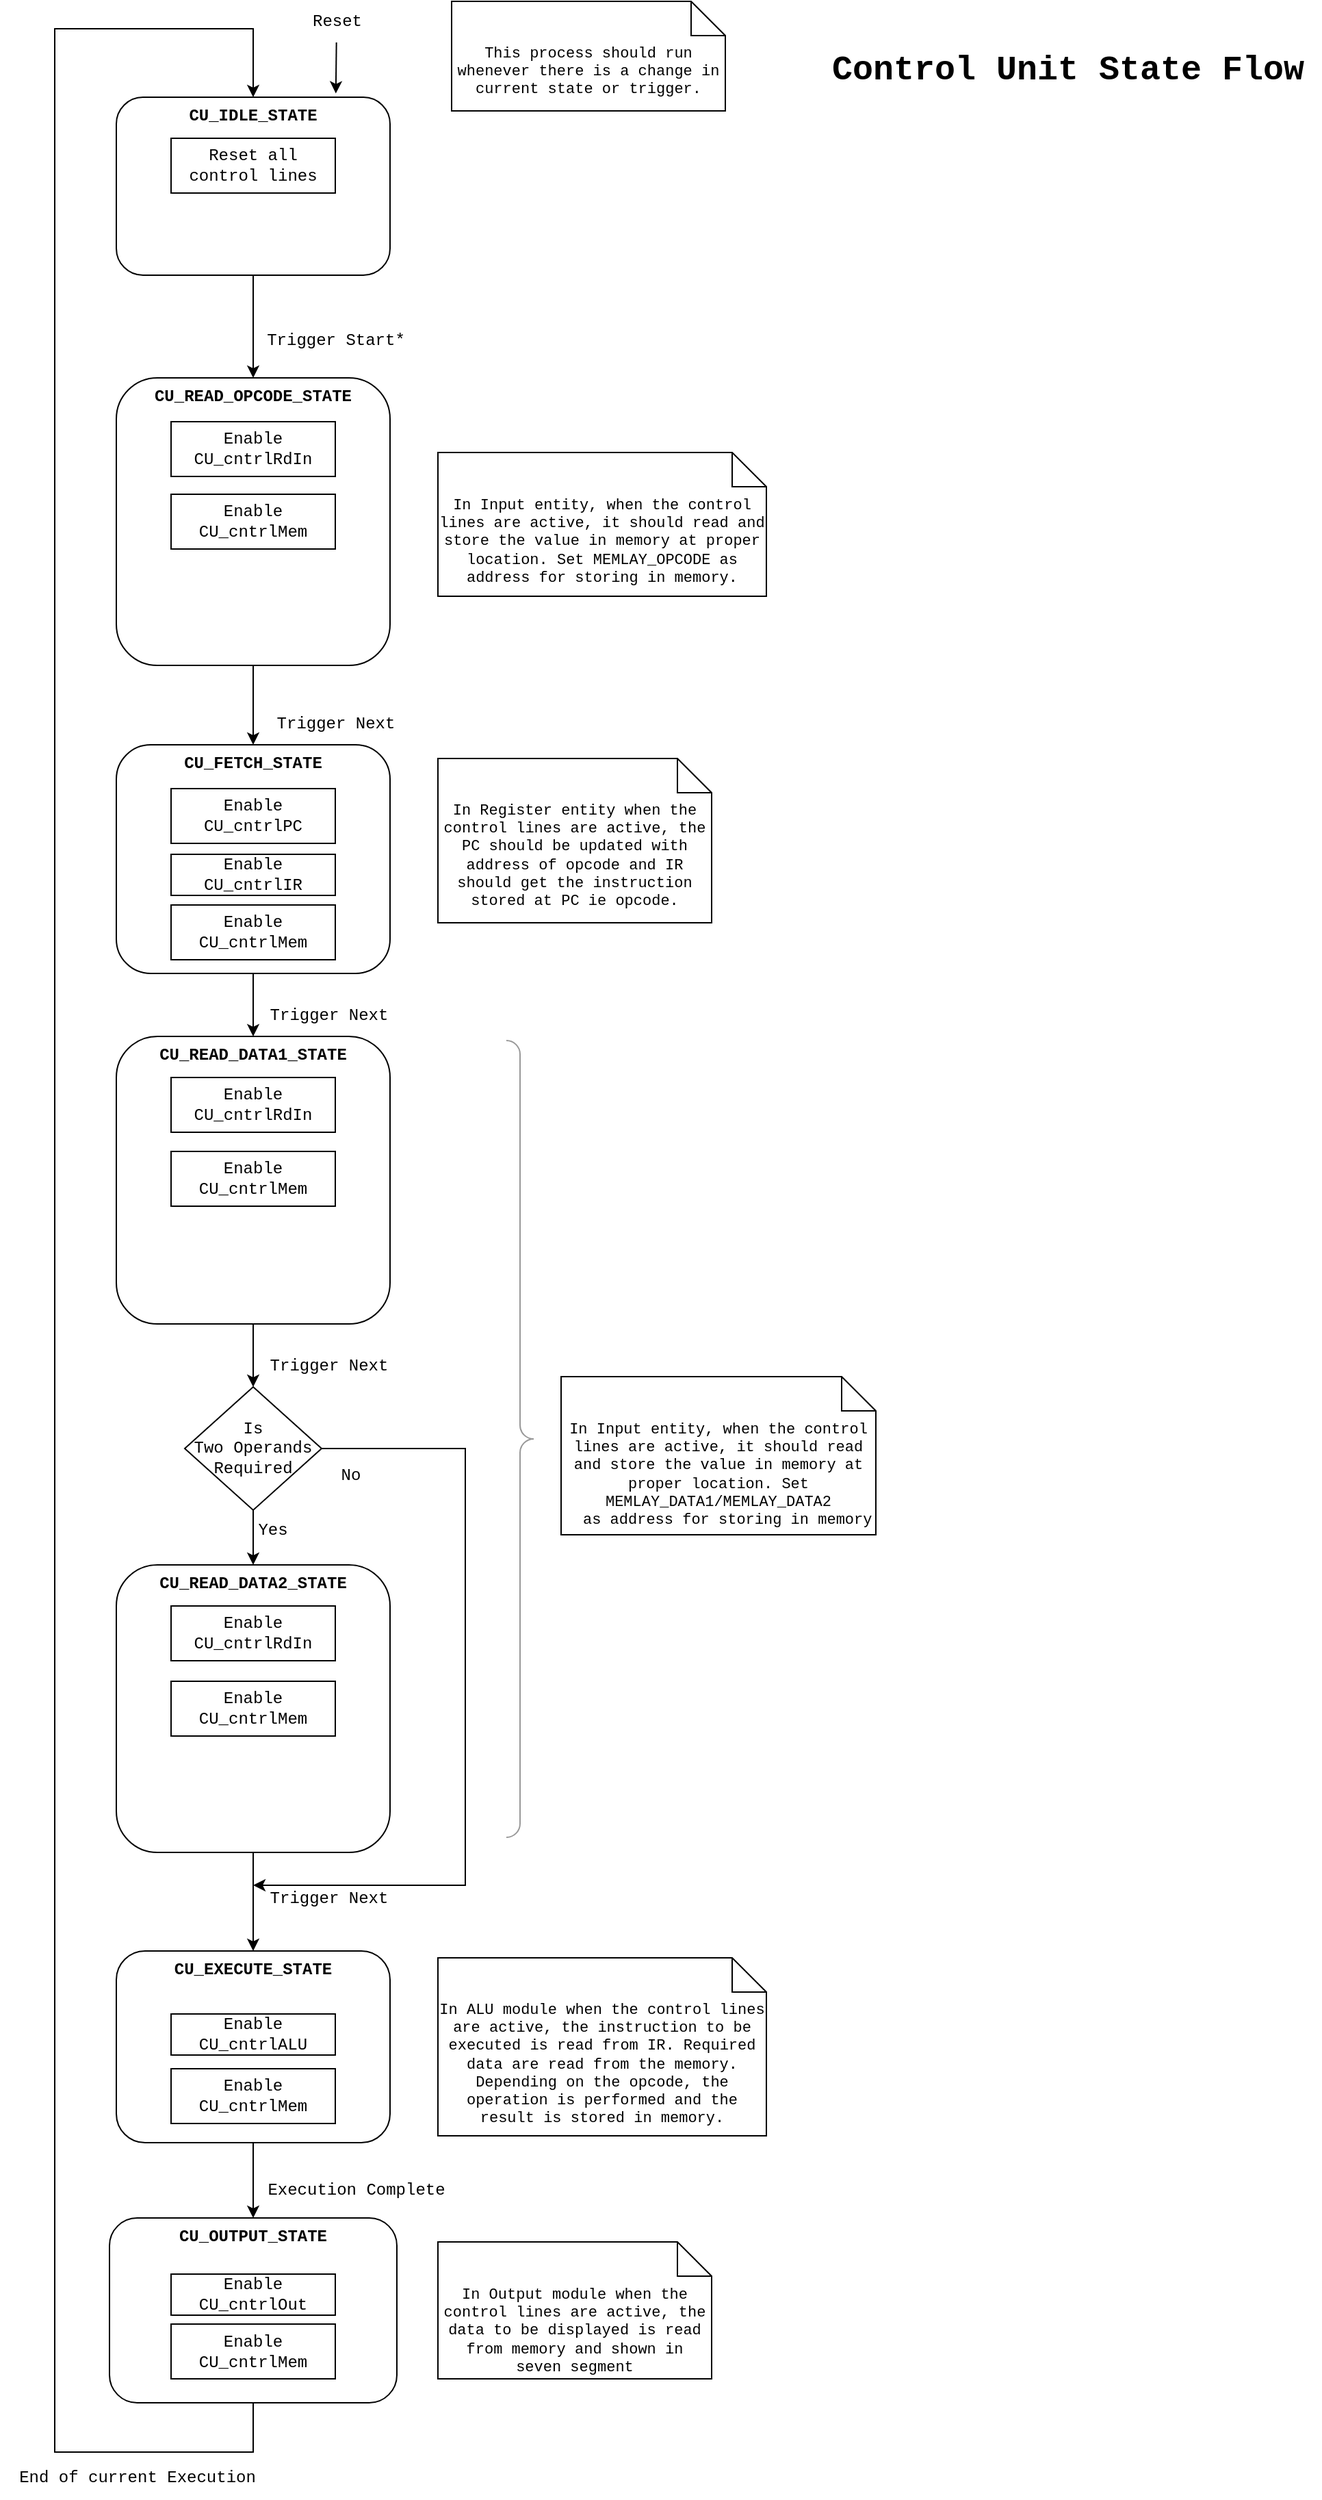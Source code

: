 <mxfile version="20.8.13" type="github" pages="9">
  <diagram name="CU State Flow" id="r2AyDJ9bOMedY5ukIqV9">
    <mxGraphModel dx="1120" dy="444" grid="1" gridSize="10" guides="1" tooltips="1" connect="1" arrows="1" fold="1" page="1" pageScale="1" pageWidth="1100" pageHeight="2000" math="0" shadow="0">
      <root>
        <mxCell id="0" />
        <mxCell id="1" parent="0" />
        <mxCell id="nWG2UbDRJw_Oswf6pi16-1" style="edgeStyle=orthogonalEdgeStyle;rounded=0;orthogonalLoop=1;jettySize=auto;html=1;exitX=0.5;exitY=1;exitDx=0;exitDy=0;entryX=0.5;entryY=0;entryDx=0;entryDy=0;fontFamily=Courier New;" parent="1" source="nWG2UbDRJw_Oswf6pi16-2" target="nWG2UbDRJw_Oswf6pi16-4" edge="1">
          <mxGeometry relative="1" as="geometry" />
        </mxCell>
        <mxCell id="nWG2UbDRJw_Oswf6pi16-2" value="CU_IDLE_STATE" style="rounded=1;whiteSpace=wrap;html=1;fontSize=12;glass=0;strokeWidth=1;shadow=0;fontFamily=Courier New;fontStyle=1;verticalAlign=top;" parent="1" vertex="1">
          <mxGeometry x="125" y="90" width="200" height="130" as="geometry" />
        </mxCell>
        <mxCell id="6MfN7R5kfpsr-Jl9joW5-7" style="edgeStyle=none;rounded=0;orthogonalLoop=1;jettySize=auto;html=1;exitX=0.5;exitY=1;exitDx=0;exitDy=0;entryX=0.5;entryY=0;entryDx=0;entryDy=0;strokeWidth=1;fontFamily=Courier New;fontSize=13;startArrow=none;startFill=0;endArrow=classic;endFill=1;startSize=6;endSize=6;sourcePerimeterSpacing=0;targetPerimeterSpacing=0;" parent="1" source="nWG2UbDRJw_Oswf6pi16-4" target="6MfN7R5kfpsr-Jl9joW5-3" edge="1">
          <mxGeometry relative="1" as="geometry" />
        </mxCell>
        <mxCell id="nWG2UbDRJw_Oswf6pi16-4" value="CU_READ_OPCODE_STATE" style="rounded=1;whiteSpace=wrap;html=1;fontSize=12;glass=0;strokeWidth=1;shadow=0;verticalAlign=top;fontStyle=1;fontFamily=Courier New;" parent="1" vertex="1">
          <mxGeometry x="125" y="295" width="200" height="210" as="geometry" />
        </mxCell>
        <mxCell id="nWG2UbDRJw_Oswf6pi16-5" style="edgeStyle=orthogonalEdgeStyle;rounded=0;orthogonalLoop=1;jettySize=auto;html=1;exitX=0.5;exitY=1;exitDx=0;exitDy=0;fontFamily=Courier New;" parent="1" source="0euIsUVRxAnVBQuKYgoj-8" target="nWG2UbDRJw_Oswf6pi16-17" edge="1">
          <mxGeometry relative="1" as="geometry">
            <mxPoint x="225" y="992" as="sourcePoint" />
          </mxGeometry>
        </mxCell>
        <mxCell id="nWG2UbDRJw_Oswf6pi16-9" style="edgeStyle=orthogonalEdgeStyle;rounded=0;orthogonalLoop=1;jettySize=auto;html=1;exitX=0.5;exitY=1;exitDx=0;exitDy=0;entryX=0.5;entryY=0;entryDx=0;entryDy=0;fontFamily=Courier New;" parent="1" source="nWG2UbDRJw_Oswf6pi16-10" target="nWG2UbDRJw_Oswf6pi16-12" edge="1">
          <mxGeometry relative="1" as="geometry" />
        </mxCell>
        <mxCell id="nWG2UbDRJw_Oswf6pi16-10" value="CU_EXECUTE_STATE" style="rounded=1;whiteSpace=wrap;html=1;fontSize=12;glass=0;strokeWidth=1;shadow=0;fontFamily=Courier New;verticalAlign=top;fontStyle=1" parent="1" vertex="1">
          <mxGeometry x="125" y="1444" width="200" height="140" as="geometry" />
        </mxCell>
        <mxCell id="nWG2UbDRJw_Oswf6pi16-11" style="edgeStyle=orthogonalEdgeStyle;rounded=0;orthogonalLoop=1;jettySize=auto;html=1;exitX=0.5;exitY=1;exitDx=0;exitDy=0;entryX=0.5;entryY=0;entryDx=0;entryDy=0;fontFamily=Courier New;" parent="1" source="nWG2UbDRJw_Oswf6pi16-12" target="nWG2UbDRJw_Oswf6pi16-2" edge="1">
          <mxGeometry relative="1" as="geometry">
            <Array as="points">
              <mxPoint x="225" y="1810" />
              <mxPoint x="80" y="1810" />
              <mxPoint x="80" y="40" />
              <mxPoint x="225" y="40" />
            </Array>
          </mxGeometry>
        </mxCell>
        <mxCell id="nWG2UbDRJw_Oswf6pi16-12" value="CU_OUTPUT_STATE" style="rounded=1;whiteSpace=wrap;html=1;fontSize=12;glass=0;strokeWidth=1;shadow=0;fontFamily=Courier New;verticalAlign=top;fontStyle=1" parent="1" vertex="1">
          <mxGeometry x="120" y="1639" width="210" height="135" as="geometry" />
        </mxCell>
        <mxCell id="nWG2UbDRJw_Oswf6pi16-13" value="Trigger Start*" style="text;html=1;align=center;verticalAlign=middle;resizable=0;points=[];autosize=1;strokeColor=none;fillColor=none;fontFamily=Courier New;" parent="1" vertex="1">
          <mxGeometry x="225" y="253" width="120" height="30" as="geometry" />
        </mxCell>
        <mxCell id="nWG2UbDRJw_Oswf6pi16-14" value="Trigger Next" style="text;html=1;align=center;verticalAlign=middle;resizable=0;points=[];autosize=1;strokeColor=none;fillColor=none;fontFamily=Courier New;" parent="1" vertex="1">
          <mxGeometry x="225" y="746" width="110" height="30" as="geometry" />
        </mxCell>
        <mxCell id="0euIsUVRxAnVBQuKYgoj-19" style="edgeStyle=orthogonalEdgeStyle;rounded=0;orthogonalLoop=1;jettySize=auto;html=1;exitX=0.5;exitY=1;exitDx=0;exitDy=0;entryX=0.5;entryY=0;entryDx=0;entryDy=0;fontFamily=Courier New;" parent="1" source="nWG2UbDRJw_Oswf6pi16-17" target="0euIsUVRxAnVBQuKYgoj-14" edge="1">
          <mxGeometry relative="1" as="geometry" />
        </mxCell>
        <mxCell id="0euIsUVRxAnVBQuKYgoj-21" style="edgeStyle=orthogonalEdgeStyle;rounded=0;orthogonalLoop=1;jettySize=auto;html=1;exitX=1;exitY=0.5;exitDx=0;exitDy=0;fontFamily=Courier New;" parent="1" source="nWG2UbDRJw_Oswf6pi16-17" edge="1">
          <mxGeometry relative="1" as="geometry">
            <mxPoint x="225" y="1396" as="targetPoint" />
            <Array as="points">
              <mxPoint x="380" y="1077" />
              <mxPoint x="380" y="1396" />
              <mxPoint x="240" y="1396" />
            </Array>
          </mxGeometry>
        </mxCell>
        <mxCell id="nWG2UbDRJw_Oswf6pi16-17" value="Is &lt;br&gt;Two Operands Required" style="rhombus;whiteSpace=wrap;html=1;fontFamily=Courier New;" parent="1" vertex="1">
          <mxGeometry x="175" y="1032" width="100" height="90" as="geometry" />
        </mxCell>
        <mxCell id="nWG2UbDRJw_Oswf6pi16-18" value="Yes" style="text;html=1;align=center;verticalAlign=middle;resizable=0;points=[];autosize=1;strokeColor=none;fillColor=none;fontFamily=Courier New;" parent="1" vertex="1">
          <mxGeometry x="214" y="1122" width="50" height="30" as="geometry" />
        </mxCell>
        <mxCell id="nWG2UbDRJw_Oswf6pi16-19" value="No" style="text;html=1;align=center;verticalAlign=middle;resizable=0;points=[];autosize=1;strokeColor=none;fillColor=none;fontFamily=Courier New;" parent="1" vertex="1">
          <mxGeometry x="276" y="1082" width="40" height="30" as="geometry" />
        </mxCell>
        <mxCell id="nWG2UbDRJw_Oswf6pi16-20" value="Trigger Next" style="text;html=1;align=center;verticalAlign=middle;resizable=0;points=[];autosize=1;strokeColor=none;fillColor=none;fontFamily=Courier New;" parent="1" vertex="1">
          <mxGeometry x="225" y="1002" width="110" height="30" as="geometry" />
        </mxCell>
        <mxCell id="nWG2UbDRJw_Oswf6pi16-21" value="Trigger Next" style="text;html=1;align=center;verticalAlign=middle;resizable=0;points=[];autosize=1;strokeColor=none;fillColor=none;fontFamily=Courier New;" parent="1" vertex="1">
          <mxGeometry x="225" y="1391" width="110" height="30" as="geometry" />
        </mxCell>
        <mxCell id="nWG2UbDRJw_Oswf6pi16-22" value="Execution Complete" style="text;html=1;align=center;verticalAlign=middle;resizable=0;points=[];autosize=1;strokeColor=none;fillColor=none;fontFamily=Courier New;" parent="1" vertex="1">
          <mxGeometry x="225" y="1604" width="150" height="30" as="geometry" />
        </mxCell>
        <mxCell id="nWG2UbDRJw_Oswf6pi16-23" value="End of current Execution" style="text;html=1;align=center;verticalAlign=middle;resizable=0;points=[];autosize=1;strokeColor=none;fillColor=none;fontFamily=Courier New;" parent="1" vertex="1">
          <mxGeometry x="40" y="1814" width="200" height="30" as="geometry" />
        </mxCell>
        <mxCell id="nWG2UbDRJw_Oswf6pi16-24" value="" style="endArrow=classic;html=1;rounded=0;entryX=0.802;entryY=-0.021;entryDx=0;entryDy=0;entryPerimeter=0;fontFamily=Courier New;" parent="1" source="nWG2UbDRJw_Oswf6pi16-25" target="nWG2UbDRJw_Oswf6pi16-2" edge="1">
          <mxGeometry width="50" height="50" relative="1" as="geometry">
            <mxPoint x="280" y="40" as="sourcePoint" />
            <mxPoint x="270" y="50" as="targetPoint" />
          </mxGeometry>
        </mxCell>
        <mxCell id="nWG2UbDRJw_Oswf6pi16-25" value="Reset" style="text;html=1;align=center;verticalAlign=middle;resizable=0;points=[];autosize=1;strokeColor=none;fillColor=none;fontFamily=Courier New;" parent="1" vertex="1">
          <mxGeometry x="256" y="20" width="60" height="30" as="geometry" />
        </mxCell>
        <mxCell id="0euIsUVRxAnVBQuKYgoj-1" value="Enable CU_cntrlRdIn" style="rounded=0;whiteSpace=wrap;html=1;fontFamily=Courier New;" parent="1" vertex="1">
          <mxGeometry x="165" y="327" width="120" height="40" as="geometry" />
        </mxCell>
        <mxCell id="0euIsUVRxAnVBQuKYgoj-8" value="CU_READ_DATA1_STATE" style="rounded=1;whiteSpace=wrap;html=1;fontSize=12;glass=0;strokeWidth=1;shadow=0;verticalAlign=top;fontStyle=1;fontFamily=Courier New;" parent="1" vertex="1">
          <mxGeometry x="125" y="776" width="200" height="210" as="geometry" />
        </mxCell>
        <mxCell id="0euIsUVRxAnVBQuKYgoj-9" value="Enable CU_cntrlRdIn" style="rounded=0;whiteSpace=wrap;html=1;fontFamily=Courier New;" parent="1" vertex="1">
          <mxGeometry x="165" y="806" width="120" height="40" as="geometry" />
        </mxCell>
        <mxCell id="0euIsUVRxAnVBQuKYgoj-28" style="edgeStyle=orthogonalEdgeStyle;rounded=0;orthogonalLoop=1;jettySize=auto;html=1;exitX=0.5;exitY=1;exitDx=0;exitDy=0;entryX=0.5;entryY=0;entryDx=0;entryDy=0;fontFamily=Courier New;" parent="1" source="0euIsUVRxAnVBQuKYgoj-14" target="nWG2UbDRJw_Oswf6pi16-10" edge="1">
          <mxGeometry relative="1" as="geometry">
            <mxPoint x="225" y="1264" as="targetPoint" />
          </mxGeometry>
        </mxCell>
        <mxCell id="0euIsUVRxAnVBQuKYgoj-14" value="CU_READ_DATA2_STATE" style="rounded=1;whiteSpace=wrap;html=1;fontSize=12;glass=0;strokeWidth=1;shadow=0;verticalAlign=top;fontStyle=1;fontFamily=Courier New;" parent="1" vertex="1">
          <mxGeometry x="125" y="1162" width="200" height="210" as="geometry" />
        </mxCell>
        <mxCell id="0euIsUVRxAnVBQuKYgoj-15" value="Enable CU_cntrlRdIn" style="rounded=0;whiteSpace=wrap;html=1;fontFamily=Courier New;" parent="1" vertex="1">
          <mxGeometry x="165" y="1192" width="120" height="40" as="geometry" />
        </mxCell>
        <mxCell id="tA0J9gO7fxR2x8_zemtM-2" value="Enable CU_cntrlALU" style="rounded=0;whiteSpace=wrap;html=1;fontFamily=Courier New;" parent="1" vertex="1">
          <mxGeometry x="165" y="1490" width="120" height="30" as="geometry" />
        </mxCell>
        <mxCell id="tA0J9gO7fxR2x8_zemtM-5" value="In Input entity, when the control lines are active, it should read and store the value in memory at proper location.&amp;nbsp;Set MEMLAY_DATA1/MEMLAY_DATA2&lt;br&gt;&amp;nbsp; as address for storing in memory" style="shape=note2;boundedLbl=1;whiteSpace=wrap;html=1;size=25;verticalAlign=top;align=center;fontFamily=Courier New;fontSize=11;" parent="1" vertex="1">
          <mxGeometry x="450" y="1024.5" width="230" height="115.5" as="geometry" />
        </mxCell>
        <mxCell id="tA0J9gO7fxR2x8_zemtM-6" value="In ALU module when the control lines are active, the instruction to be executed is read from IR. Required data are read from the memory. Depending on the opcode, the operation is performed and the result is stored in memory." style="shape=note2;boundedLbl=1;whiteSpace=wrap;html=1;size=25;verticalAlign=top;align=center;fontFamily=Courier New;fontSize=11;" parent="1" vertex="1">
          <mxGeometry x="360" y="1449" width="240" height="130" as="geometry" />
        </mxCell>
        <mxCell id="tA0J9gO7fxR2x8_zemtM-7" value="Enable CU_cntrlOut" style="rounded=0;whiteSpace=wrap;html=1;fontFamily=Courier New;" parent="1" vertex="1">
          <mxGeometry x="165" y="1680" width="120" height="30" as="geometry" />
        </mxCell>
        <mxCell id="tA0J9gO7fxR2x8_zemtM-8" value="In Output module when the control lines are active, the data to be displayed is read from memory and shown in seven segment" style="shape=note2;boundedLbl=1;whiteSpace=wrap;html=1;size=25;verticalAlign=top;align=center;fontFamily=Courier New;fontSize=11;" parent="1" vertex="1">
          <mxGeometry x="360" y="1656.5" width="200" height="100" as="geometry" />
        </mxCell>
        <mxCell id="6MfN7R5kfpsr-Jl9joW5-1" value="This process should run whenever there is a change in current state or trigger." style="shape=note2;boundedLbl=1;whiteSpace=wrap;html=1;size=25;verticalAlign=top;align=center;fontFamily=Courier New;fontSize=11;" parent="1" vertex="1">
          <mxGeometry x="370" y="20" width="200" height="80" as="geometry" />
        </mxCell>
        <mxCell id="6MfN7R5kfpsr-Jl9joW5-2" value="" style="labelPosition=right;align=left;strokeWidth=1;shape=mxgraph.mockup.markup.curlyBrace;html=1;shadow=0;dashed=0;strokeColor=#999999;direction=north;fontFamily=Courier New;fontSize=13;rotation=-180;" parent="1" vertex="1">
          <mxGeometry x="410" y="779" width="20" height="582" as="geometry" />
        </mxCell>
        <mxCell id="6MfN7R5kfpsr-Jl9joW5-8" style="edgeStyle=none;rounded=0;orthogonalLoop=1;jettySize=auto;html=1;exitX=0.5;exitY=1;exitDx=0;exitDy=0;entryX=0.5;entryY=0;entryDx=0;entryDy=0;strokeWidth=1;fontFamily=Courier New;fontSize=13;startArrow=none;startFill=0;endArrow=classic;endFill=1;startSize=6;endSize=6;sourcePerimeterSpacing=0;targetPerimeterSpacing=0;" parent="1" source="6MfN7R5kfpsr-Jl9joW5-3" target="0euIsUVRxAnVBQuKYgoj-8" edge="1">
          <mxGeometry relative="1" as="geometry" />
        </mxCell>
        <mxCell id="6MfN7R5kfpsr-Jl9joW5-3" value="CU_FETCH_STATE" style="rounded=1;whiteSpace=wrap;html=1;fontSize=12;glass=0;strokeWidth=1;shadow=0;verticalAlign=top;fontStyle=1;fontFamily=Courier New;" parent="1" vertex="1">
          <mxGeometry x="125" y="563" width="200" height="167" as="geometry" />
        </mxCell>
        <mxCell id="6MfN7R5kfpsr-Jl9joW5-4" value="Enable CU_cntrlPC" style="rounded=0;whiteSpace=wrap;html=1;fontFamily=Courier New;" parent="1" vertex="1">
          <mxGeometry x="165" y="595" width="120" height="40" as="geometry" />
        </mxCell>
        <mxCell id="6MfN7R5kfpsr-Jl9joW5-5" value="Enable CU_cntrlIR" style="rounded=0;whiteSpace=wrap;html=1;fontFamily=Courier New;" parent="1" vertex="1">
          <mxGeometry x="165" y="643" width="120" height="30" as="geometry" />
        </mxCell>
        <mxCell id="6MfN7R5kfpsr-Jl9joW5-6" value="In Register entity when the control lines are active, the PC should be updated with address of opcode and IR should get the instruction stored at PC ie opcode." style="shape=note2;boundedLbl=1;whiteSpace=wrap;html=1;size=25;verticalAlign=top;align=center;fontFamily=Courier New;fontSize=11;" parent="1" vertex="1">
          <mxGeometry x="360" y="573" width="200" height="120" as="geometry" />
        </mxCell>
        <mxCell id="6MfN7R5kfpsr-Jl9joW5-9" value="Trigger Next" style="text;html=1;align=center;verticalAlign=middle;resizable=0;points=[];autosize=1;strokeColor=none;fillColor=none;fontFamily=Courier New;" parent="1" vertex="1">
          <mxGeometry x="230" y="533" width="110" height="30" as="geometry" />
        </mxCell>
        <mxCell id="6MfN7R5kfpsr-Jl9joW5-10" value="In Input entity, when the control lines are active, it should read and store the value in memory at proper location.&amp;nbsp;Set MEMLAY_OPCODE as address for storing in memory." style="shape=note2;boundedLbl=1;whiteSpace=wrap;html=1;size=25;verticalAlign=top;align=center;fontFamily=Courier New;fontSize=11;" parent="1" vertex="1">
          <mxGeometry x="360" y="349.5" width="240" height="105" as="geometry" />
        </mxCell>
        <mxCell id="KBRmpnpnQur62-JaHBzh-1" value="Reset all control lines" style="rounded=0;whiteSpace=wrap;html=1;fontFamily=Courier New;" parent="1" vertex="1">
          <mxGeometry x="165" y="120" width="120" height="40" as="geometry" />
        </mxCell>
        <mxCell id="5ziYexqn8ELwy9lH8qwH-1" value="&lt;b&gt;Control Unit State Flow&lt;/b&gt;" style="text;html=1;align=center;verticalAlign=middle;resizable=0;points=[];autosize=1;strokeColor=none;fillColor=none;fontSize=25;fontFamily=Courier New;" parent="1" vertex="1">
          <mxGeometry x="635" y="50" width="370" height="40" as="geometry" />
        </mxCell>
        <mxCell id="0JxmpLsCM8MB_T_Zn0z5-1" value="Enable CU_cntrlMem" style="rounded=0;whiteSpace=wrap;html=1;fontFamily=Courier New;" parent="1" vertex="1">
          <mxGeometry x="165" y="380" width="120" height="40" as="geometry" />
        </mxCell>
        <mxCell id="0JxmpLsCM8MB_T_Zn0z5-2" value="Enable CU_cntrlMem" style="rounded=0;whiteSpace=wrap;html=1;fontFamily=Courier New;" parent="1" vertex="1">
          <mxGeometry x="165" y="860" width="120" height="40" as="geometry" />
        </mxCell>
        <mxCell id="0JxmpLsCM8MB_T_Zn0z5-3" value="Enable CU_cntrlMem" style="rounded=0;whiteSpace=wrap;html=1;fontFamily=Courier New;" parent="1" vertex="1">
          <mxGeometry x="165" y="1247" width="120" height="40" as="geometry" />
        </mxCell>
        <mxCell id="0JxmpLsCM8MB_T_Zn0z5-4" value="Enable CU_cntrlMem" style="rounded=0;whiteSpace=wrap;html=1;fontFamily=Courier New;" parent="1" vertex="1">
          <mxGeometry x="165" y="680" width="120" height="40" as="geometry" />
        </mxCell>
        <mxCell id="0JxmpLsCM8MB_T_Zn0z5-5" value="Enable CU_cntrlMem" style="rounded=0;whiteSpace=wrap;html=1;fontFamily=Courier New;" parent="1" vertex="1">
          <mxGeometry x="165" y="1530" width="120" height="40" as="geometry" />
        </mxCell>
        <mxCell id="0JxmpLsCM8MB_T_Zn0z5-6" value="Enable CU_cntrlMem" style="rounded=0;whiteSpace=wrap;html=1;fontFamily=Courier New;" parent="1" vertex="1">
          <mxGeometry x="165" y="1716.5" width="120" height="40" as="geometry" />
        </mxCell>
      </root>
    </mxGraphModel>
  </diagram>
  <diagram id="QY8cCcFE0MnjGtmzlbzB" name="CU State Update">
    <mxGraphModel dx="1092" dy="478" grid="1" gridSize="10" guides="1" tooltips="1" connect="1" arrows="1" fold="1" page="1" pageScale="1" pageWidth="1100" pageHeight="2000" math="0" shadow="0">
      <root>
        <mxCell id="0" />
        <mxCell id="1" parent="0" />
        <mxCell id="czWZ3-DQrzAIZjlHGD8Q-1" value="This process should run whenever there is a change in reset or clock." style="shape=note2;boundedLbl=1;whiteSpace=wrap;html=1;size=25;verticalAlign=top;align=center;fontFamily=Courier New;fontSize=11;" parent="1" vertex="1">
          <mxGeometry x="210" y="30" width="200" height="80" as="geometry" />
        </mxCell>
        <mxCell id="DGpLN776lW-_qIgIRFmX-2" style="edgeStyle=none;rounded=0;orthogonalLoop=1;jettySize=auto;html=1;exitX=0.5;exitY=1;exitDx=0;exitDy=0;entryX=0.5;entryY=0;entryDx=0;entryDy=0;strokeWidth=1;fontFamily=Courier New;fontSize=13;startArrow=none;startFill=0;endArrow=classic;endFill=1;startSize=6;endSize=6;sourcePerimeterSpacing=0;targetPerimeterSpacing=0;" parent="1" source="OmJo7_IlB9Gj9ZJqD2oh-1" target="DGpLN776lW-_qIgIRFmX-1" edge="1">
          <mxGeometry relative="1" as="geometry" />
        </mxCell>
        <mxCell id="OmJo7_IlB9Gj9ZJqD2oh-1" value="Set current state of CU as CU_IDLE_STATE" style="rounded=0;whiteSpace=wrap;html=1;fontFamily=Courier New;fontSize=13;" parent="1" vertex="1">
          <mxGeometry x="85" y="210" width="130" height="70" as="geometry" />
        </mxCell>
        <mxCell id="Cu0IS5H5Y6VYi6pQClUt-5" value="" style="edgeStyle=none;rounded=0;orthogonalLoop=1;jettySize=auto;html=1;strokeWidth=1;fontFamily=Courier New;fontSize=13;startArrow=none;startFill=0;endArrow=classic;endFill=1;startSize=6;endSize=6;sourcePerimeterSpacing=0;targetPerimeterSpacing=0;" parent="1" source="OmJo7_IlB9Gj9ZJqD2oh-4" target="OmJo7_IlB9Gj9ZJqD2oh-1" edge="1">
          <mxGeometry relative="1" as="geometry" />
        </mxCell>
        <mxCell id="OmJo7_IlB9Gj9ZJqD2oh-4" value="Change in CU_rst" style="text;html=1;align=center;verticalAlign=middle;resizable=0;points=[];autosize=1;strokeColor=none;fillColor=none;fontSize=13;fontFamily=Courier New;" parent="1" vertex="1">
          <mxGeometry x="75" y="140" width="150" height="30" as="geometry" />
        </mxCell>
        <mxCell id="zDDxuXdSItNlkFMIh5yy-7" style="edgeStyle=orthogonalEdgeStyle;rounded=0;orthogonalLoop=1;jettySize=auto;html=1;exitX=0.5;exitY=1;exitDx=0;exitDy=0;entryX=0.5;entryY=0;entryDx=0;entryDy=0;" parent="1" source="DGpLN776lW-_qIgIRFmX-1" target="zDDxuXdSItNlkFMIh5yy-5" edge="1">
          <mxGeometry relative="1" as="geometry" />
        </mxCell>
        <mxCell id="DGpLN776lW-_qIgIRFmX-1" value="Reset all the control lines" style="rounded=0;whiteSpace=wrap;html=1;fontFamily=Courier New;fontSize=13;" parent="1" vertex="1">
          <mxGeometry x="85" y="320" width="130" height="70" as="geometry" />
        </mxCell>
        <mxCell id="xZ4P_Pc-K39RYBY7oCDX-2" value="" style="edgeStyle=orthogonalEdgeStyle;rounded=0;orthogonalLoop=1;jettySize=auto;html=1;fontFamily=Courier New;fontSize=34;fontColor=#FF0000;startArrow=none;startFill=0;endArrow=classic;endFill=1;" parent="1" source="Cu0IS5H5Y6VYi6pQClUt-1" target="xZ4P_Pc-K39RYBY7oCDX-1" edge="1">
          <mxGeometry relative="1" as="geometry" />
        </mxCell>
        <mxCell id="Cu0IS5H5Y6VYi6pQClUt-1" value="Reset all output signals" style="rounded=0;whiteSpace=wrap;html=1;fontFamily=Courier New;fontSize=13;" parent="1" vertex="1">
          <mxGeometry x="85" y="540" width="130" height="70" as="geometry" />
        </mxCell>
        <mxCell id="Cu0IS5H5Y6VYi6pQClUt-6" value="To be done in each Entity during a reset" style="shape=note2;boundedLbl=1;whiteSpace=wrap;html=1;size=25;verticalAlign=top;align=left;fontFamily=Courier New;fontSize=13;" parent="1" vertex="1">
          <mxGeometry x="250" y="540" width="180" height="65" as="geometry" />
        </mxCell>
        <mxCell id="Cu0IS5H5Y6VYi6pQClUt-30" style="edgeStyle=orthogonalEdgeStyle;rounded=0;orthogonalLoop=1;jettySize=auto;html=1;entryX=0.5;entryY=0;entryDx=0;entryDy=0;strokeWidth=1;fontFamily=Courier New;fontSize=13;startArrow=none;startFill=0;endArrow=classic;endFill=1;startSize=6;endSize=6;sourcePerimeterSpacing=0;targetPerimeterSpacing=0;" parent="1" source="Cu0IS5H5Y6VYi6pQClUt-9" target="Cu0IS5H5Y6VYi6pQClUt-10" edge="1">
          <mxGeometry relative="1" as="geometry" />
        </mxCell>
        <mxCell id="Cu0IS5H5Y6VYi6pQClUt-9" value="Change in CU_clk" style="text;html=1;align=center;verticalAlign=middle;resizable=0;points=[];autosize=1;strokeColor=none;fillColor=none;fontSize=13;fontFamily=Courier New;" parent="1" vertex="1">
          <mxGeometry x="720" y="120" width="150" height="30" as="geometry" />
        </mxCell>
        <mxCell id="Cu0IS5H5Y6VYi6pQClUt-16" style="edgeStyle=none;rounded=0;orthogonalLoop=1;jettySize=auto;html=1;exitX=0.5;exitY=1;exitDx=0;exitDy=0;entryX=0.5;entryY=0;entryDx=0;entryDy=0;strokeWidth=1;fontFamily=Courier New;fontSize=13;startArrow=none;startFill=0;endArrow=classic;endFill=1;startSize=6;endSize=6;sourcePerimeterSpacing=0;targetPerimeterSpacing=0;" parent="1" source="Cu0IS5H5Y6VYi6pQClUt-10" target="Cu0IS5H5Y6VYi6pQClUt-11" edge="1">
          <mxGeometry relative="1" as="geometry" />
        </mxCell>
        <mxCell id="Cu0IS5H5Y6VYi6pQClUt-22" style="edgeStyle=orthogonalEdgeStyle;rounded=0;orthogonalLoop=1;jettySize=auto;html=1;exitX=1;exitY=0.5;exitDx=0;exitDy=0;strokeWidth=1;fontFamily=Courier New;fontSize=13;startArrow=none;startFill=0;endArrow=classic;endFill=1;startSize=6;endSize=6;sourcePerimeterSpacing=0;targetPerimeterSpacing=0;" parent="1" source="Cu0IS5H5Y6VYi6pQClUt-10" edge="1">
          <mxGeometry relative="1" as="geometry">
            <mxPoint x="960" y="360" as="targetPoint" />
            <mxPoint x="855" y="226.0" as="sourcePoint" />
            <Array as="points">
              <mxPoint x="960" y="220" />
            </Array>
          </mxGeometry>
        </mxCell>
        <mxCell id="Cu0IS5H5Y6VYi6pQClUt-10" value="&lt;div style=&quot;&quot;&gt;&lt;span style=&quot;background-color: initial;&quot;&gt;Falling edge&lt;br&gt;&amp;nbsp;of CU_clk&lt;/span&gt;&lt;/div&gt;" style="rhombus;whiteSpace=wrap;html=1;fontFamily=Courier New;fontSize=13;align=center;" parent="1" vertex="1">
          <mxGeometry x="720" y="180" width="150" height="80" as="geometry" />
        </mxCell>
        <mxCell id="Cu0IS5H5Y6VYi6pQClUt-13" style="edgeStyle=none;rounded=0;orthogonalLoop=1;jettySize=auto;html=1;exitX=0.5;exitY=1;exitDx=0;exitDy=0;entryX=0.5;entryY=0;entryDx=0;entryDy=0;strokeWidth=1;fontFamily=Courier New;fontSize=13;startArrow=none;startFill=0;endArrow=classic;endFill=1;startSize=6;endSize=6;sourcePerimeterSpacing=0;targetPerimeterSpacing=0;" parent="1" source="Cu0IS5H5Y6VYi6pQClUt-11" target="Cu0IS5H5Y6VYi6pQClUt-12" edge="1">
          <mxGeometry relative="1" as="geometry" />
        </mxCell>
        <mxCell id="Cu0IS5H5Y6VYi6pQClUt-24" style="edgeStyle=orthogonalEdgeStyle;rounded=0;orthogonalLoop=1;jettySize=auto;html=1;exitX=1;exitY=0.5;exitDx=0;exitDy=0;strokeWidth=1;fontFamily=Courier New;fontSize=13;startArrow=none;startFill=0;endArrow=classic;endFill=1;startSize=6;endSize=6;sourcePerimeterSpacing=0;targetPerimeterSpacing=0;" parent="1" source="Cu0IS5H5Y6VYi6pQClUt-11" edge="1">
          <mxGeometry relative="1" as="geometry">
            <mxPoint x="795" y="580" as="targetPoint" />
            <mxPoint x="885" y="355" as="sourcePoint" />
            <Array as="points">
              <mxPoint x="960" y="355" />
              <mxPoint x="960" y="580" />
            </Array>
          </mxGeometry>
        </mxCell>
        <mxCell id="Cu0IS5H5Y6VYi6pQClUt-11" value="&lt;div style=&quot;&quot;&gt;Check if any &lt;br&gt;other entities &lt;br&gt;are using &lt;br&gt;the resources&amp;nbsp;&lt;/div&gt;" style="rhombus;whiteSpace=wrap;html=1;fontFamily=Courier New;fontSize=13;align=center;" parent="1" vertex="1">
          <mxGeometry x="695" y="295" width="200" height="120" as="geometry" />
        </mxCell>
        <mxCell id="Cu0IS5H5Y6VYi6pQClUt-23" style="edgeStyle=orthogonalEdgeStyle;rounded=0;orthogonalLoop=1;jettySize=auto;html=1;exitX=0.5;exitY=1;exitDx=0;exitDy=0;strokeWidth=1;fontFamily=Courier New;fontSize=13;startArrow=none;startFill=0;endArrow=classic;endFill=1;startSize=6;endSize=6;sourcePerimeterSpacing=0;targetPerimeterSpacing=0;" parent="1" source="Cu0IS5H5Y6VYi6pQClUt-12" edge="1">
          <mxGeometry relative="1" as="geometry">
            <mxPoint x="795.286" y="600" as="targetPoint" />
          </mxGeometry>
        </mxCell>
        <mxCell id="Cu0IS5H5Y6VYi6pQClUt-12" value="Update the current state with next state" style="rounded=0;whiteSpace=wrap;html=1;fontFamily=Courier New;fontSize=13;" parent="1" vertex="1">
          <mxGeometry x="730" y="485" width="130" height="70" as="geometry" />
        </mxCell>
        <mxCell id="Cu0IS5H5Y6VYi6pQClUt-17" value="END" style="ellipse;whiteSpace=wrap;html=1;fontFamily=Courier New;fontSize=13;" parent="1" vertex="1">
          <mxGeometry x="762.5" y="600" width="65" height="40" as="geometry" />
        </mxCell>
        <mxCell id="Cu0IS5H5Y6VYi6pQClUt-31" value="Yes" style="text;html=1;align=center;verticalAlign=middle;resizable=0;points=[];autosize=1;strokeColor=none;fillColor=none;fontSize=13;fontFamily=Courier New;" parent="1" vertex="1">
          <mxGeometry x="790" y="260" width="50" height="30" as="geometry" />
        </mxCell>
        <mxCell id="Cu0IS5H5Y6VYi6pQClUt-32" value="No" style="text;html=1;align=center;verticalAlign=middle;resizable=0;points=[];autosize=1;strokeColor=none;fillColor=none;fontSize=13;fontFamily=Courier New;" parent="1" vertex="1">
          <mxGeometry x="875" y="190" width="40" height="30" as="geometry" />
        </mxCell>
        <mxCell id="Cu0IS5H5Y6VYi6pQClUt-33" value="Free" style="text;html=1;align=center;verticalAlign=middle;resizable=0;points=[];autosize=1;strokeColor=none;fillColor=none;fontSize=13;fontFamily=Courier New;" parent="1" vertex="1">
          <mxGeometry x="790" y="420" width="50" height="30" as="geometry" />
        </mxCell>
        <mxCell id="Cu0IS5H5Y6VYi6pQClUt-34" value="In use" style="text;html=1;align=center;verticalAlign=middle;resizable=0;points=[];autosize=1;strokeColor=none;fillColor=none;fontSize=13;fontFamily=Courier New;" parent="1" vertex="1">
          <mxGeometry x="890" y="330" width="70" height="30" as="geometry" />
        </mxCell>
        <mxCell id="ImonbuAulmjyGa10h7EV-1" value="&lt;b&gt;Control Unit State Update&lt;/b&gt;" style="text;html=1;align=center;verticalAlign=middle;resizable=0;points=[];autosize=1;strokeColor=none;fillColor=none;fontSize=25;fontFamily=Courier New;" parent="1" vertex="1">
          <mxGeometry x="520" y="30" width="400" height="40" as="geometry" />
        </mxCell>
        <mxCell id="zDDxuXdSItNlkFMIh5yy-9" style="edgeStyle=orthogonalEdgeStyle;rounded=0;orthogonalLoop=1;jettySize=auto;html=1;exitX=0.5;exitY=1;exitDx=0;exitDy=0;entryX=0.5;entryY=0;entryDx=0;entryDy=0;" parent="1" source="zDDxuXdSItNlkFMIh5yy-5" target="Cu0IS5H5Y6VYi6pQClUt-1" edge="1">
          <mxGeometry relative="1" as="geometry" />
        </mxCell>
        <mxCell id="zDDxuXdSItNlkFMIh5yy-5" value="Reset all the wait flags" style="rounded=0;whiteSpace=wrap;html=1;fontFamily=Courier New;fontSize=13;" parent="1" vertex="1">
          <mxGeometry x="85" y="430" width="130" height="70" as="geometry" />
        </mxCell>
        <mxCell id="xZ4P_Pc-K39RYBY7oCDX-1" value="END" style="ellipse;whiteSpace=wrap;html=1;fontFamily=Courier New;fontSize=13;" parent="1" vertex="1">
          <mxGeometry x="117" y="642" width="65" height="40" as="geometry" />
        </mxCell>
        <mxCell id="je5s7qaJMm45ewM10pQa-1" value="To be done in each Entity during a reset" style="shape=note2;boundedLbl=1;whiteSpace=wrap;html=1;size=25;verticalAlign=top;align=left;fontFamily=Courier New;fontSize=13;" parent="1" vertex="1">
          <mxGeometry x="250" y="435" width="180" height="65" as="geometry" />
        </mxCell>
        <mxCell id="tywhq_pU9PkHQysZhNmi-1" value="&lt;b&gt;Control Unit Memory Synchronization&lt;/b&gt;" style="text;html=1;align=center;verticalAlign=middle;resizable=0;points=[];autosize=1;strokeColor=none;fillColor=none;fontSize=25;fontFamily=Courier New;" parent="1" vertex="1">
          <mxGeometry x="205" y="730" width="550" height="40" as="geometry" />
        </mxCell>
      </root>
    </mxGraphModel>
  </diagram>
  <diagram id="Hrq3U1yK9kf4-YPb8cID" name="CU_BD (top)">
    <mxGraphModel dx="1285" dy="562" grid="1" gridSize="10" guides="1" tooltips="1" connect="1" arrows="1" fold="1" page="1" pageScale="1" pageWidth="1100" pageHeight="2000" math="0" shadow="0">
      <root>
        <mxCell id="0" />
        <mxCell id="1" parent="0" />
        <mxCell id="jyxa-iN1D3h2d6UD6sD_-1" value="&lt;b&gt;&lt;font style=&quot;font-size: 13px;&quot;&gt;Control Unit&lt;/font&gt;&lt;/b&gt;" style="rounded=0;whiteSpace=wrap;html=1;fontFamily=Courier New;fontSize=11;movable=1;resizable=1;rotatable=1;deletable=1;editable=1;connectable=1;recursiveResize=0;" parent="1" vertex="1">
          <mxGeometry x="450" y="220" width="180" height="1030" as="geometry" />
        </mxCell>
        <mxCell id="UMo6FpsD5X3qTkR8mZ9B-1" value="&lt;font style=&quot;font-size: 25px;&quot;&gt;&lt;b style=&quot;font-size: 25px;&quot;&gt;Control Unit Block Diagram&lt;/b&gt;&lt;/font&gt;" style="text;html=1;align=center;verticalAlign=middle;resizable=0;points=[];autosize=1;strokeColor=none;fillColor=none;fontSize=25;fontFamily=Courier New;" parent="1" vertex="1">
          <mxGeometry x="590" y="30" width="410" height="40" as="geometry" />
        </mxCell>
        <mxCell id="k-D420VL29i65bKnhdSe-10" style="edgeStyle=orthogonalEdgeStyle;rounded=0;orthogonalLoop=1;jettySize=auto;html=1;entryX=0;entryY=0.206;entryDx=0;entryDy=0;entryPerimeter=0;fontFamily=Courier New;fontSize=13;fontColor=#000000;movable=1;resizable=1;rotatable=1;deletable=1;editable=1;connectable=1;fixDash=1;" parent="1" source="UMo6FpsD5X3qTkR8mZ9B-2" edge="1">
          <mxGeometry relative="1" as="geometry">
            <mxPoint x="450" y="375.78" as="targetPoint" />
          </mxGeometry>
        </mxCell>
        <mxCell id="k-D420VL29i65bKnhdSe-11" value="CU_btnCnfrmRaw" style="edgeLabel;html=1;align=center;verticalAlign=middle;resizable=1;points=[];fontSize=13;fontFamily=Courier New;fontColor=#000000;movable=1;rotatable=1;deletable=1;editable=1;connectable=1;fixDash=1;" parent="k-D420VL29i65bKnhdSe-10" vertex="1" connectable="0">
          <mxGeometry x="0.729" y="-3" relative="1" as="geometry">
            <mxPoint x="-37" y="-4" as="offset" />
          </mxGeometry>
        </mxCell>
        <mxCell id="UMo6FpsD5X3qTkR8mZ9B-2" value="KEY(0)" style="text;html=1;align=left;verticalAlign=middle;resizable=1;points=[];autosize=1;strokeColor=none;fillColor=none;fontStyle=1;labelBackgroundColor=none;fontColor=#0000FF;fontSize=13;fontFamily=Courier New;movable=1;rotatable=1;deletable=1;editable=1;connectable=1;spacing=2;spacingRight=-13;fixDash=1;" parent="1" vertex="1">
          <mxGeometry x="44.92" y="360" width="60" height="30" as="geometry" />
        </mxCell>
        <mxCell id="k-D420VL29i65bKnhdSe-1" style="edgeStyle=orthogonalEdgeStyle;rounded=0;orthogonalLoop=1;jettySize=auto;html=1;fontFamily=Courier New;fontSize=13;fontColor=#0000FF;movable=1;resizable=1;rotatable=1;deletable=1;editable=1;connectable=1;entryX=0;entryY=0.018;entryDx=0;entryDy=0;entryPerimeter=0;fixDash=1;" parent="1" source="UMo6FpsD5X3qTkR8mZ9B-3" edge="1">
          <mxGeometry relative="1" as="geometry">
            <mxPoint x="450" y="257.34" as="targetPoint" />
          </mxGeometry>
        </mxCell>
        <mxCell id="k-D420VL29i65bKnhdSe-2" value="CU_rst" style="edgeLabel;html=1;align=center;verticalAlign=middle;resizable=1;points=[];fontSize=13;fontFamily=Courier New;fontColor=#000000;movable=1;rotatable=1;deletable=1;editable=1;connectable=1;fixDash=1;" parent="k-D420VL29i65bKnhdSe-1" vertex="1" connectable="0">
          <mxGeometry x="0.685" relative="1" as="geometry">
            <mxPoint y="-2" as="offset" />
          </mxGeometry>
        </mxCell>
        <mxCell id="UMo6FpsD5X3qTkR8mZ9B-3" value="KEY(1)" style="text;html=1;align=left;verticalAlign=middle;resizable=1;points=[];autosize=1;strokeColor=none;fillColor=none;fontStyle=1;labelBackgroundColor=none;fontColor=#0000FF;fontSize=13;fontFamily=Courier New;movable=1;rotatable=1;deletable=1;editable=1;connectable=1;spacing=2;spacingRight=-13;fixDash=1;" parent="1" vertex="1">
          <mxGeometry x="44.92" y="241.82" width="60" height="30" as="geometry" />
        </mxCell>
        <mxCell id="k-D420VL29i65bKnhdSe-12" style="edgeStyle=orthogonalEdgeStyle;rounded=0;orthogonalLoop=1;jettySize=auto;html=1;fontFamily=Courier New;fontSize=13;fontColor=#000000;movable=1;resizable=1;rotatable=1;deletable=1;editable=1;connectable=1;fixDash=1;" parent="1" source="UMo6FpsD5X3qTkR8mZ9B-4" edge="1">
          <mxGeometry relative="1" as="geometry">
            <mxPoint x="450" y="415" as="targetPoint" />
          </mxGeometry>
        </mxCell>
        <mxCell id="k-D420VL29i65bKnhdSe-13" value="CU_swtDataIn[0..7]" style="edgeLabel;html=1;align=center;verticalAlign=middle;resizable=1;points=[];fontSize=13;fontFamily=Courier New;fontColor=#000000;movable=1;rotatable=1;deletable=1;editable=1;connectable=1;fixDash=1;" parent="k-D420VL29i65bKnhdSe-12" vertex="1" connectable="0">
          <mxGeometry x="0.572" y="2" relative="1" as="geometry">
            <mxPoint x="-23" y="1" as="offset" />
          </mxGeometry>
        </mxCell>
        <mxCell id="UMo6FpsD5X3qTkR8mZ9B-4" value="SW(0-7)" style="text;html=1;align=left;verticalAlign=middle;resizable=1;points=[];autosize=1;strokeColor=none;fillColor=none;fontStyle=1;labelBackgroundColor=none;fontColor=#0000FF;fontSize=13;fontFamily=Courier New;movable=1;rotatable=1;deletable=1;editable=1;connectable=1;spacing=2;spacingRight=-13;fixDash=1;" parent="1" vertex="1">
          <mxGeometry x="44.92" y="400" width="60" height="30" as="geometry" />
        </mxCell>
        <mxCell id="k-D420VL29i65bKnhdSe-14" style="edgeStyle=orthogonalEdgeStyle;rounded=0;orthogonalLoop=1;jettySize=auto;html=1;entryX=0;entryY=0.33;entryDx=0;entryDy=0;entryPerimeter=0;fontFamily=Courier New;fontSize=13;fontColor=#000000;movable=1;resizable=1;rotatable=1;deletable=1;editable=1;connectable=1;fixDash=1;" parent="1" source="UMo6FpsD5X3qTkR8mZ9B-5" edge="1">
          <mxGeometry relative="1" as="geometry">
            <mxPoint x="450" y="453.9" as="targetPoint" />
          </mxGeometry>
        </mxCell>
        <mxCell id="k-D420VL29i65bKnhdSe-15" value="CU_swtOpcodIn[0..2]" style="edgeLabel;html=1;align=center;verticalAlign=middle;resizable=1;points=[];fontSize=13;fontFamily=Courier New;fontColor=#000000;movable=1;rotatable=1;deletable=1;editable=1;connectable=1;fixDash=1;" parent="k-D420VL29i65bKnhdSe-14" vertex="1" connectable="0">
          <mxGeometry x="0.601" y="1" relative="1" as="geometry">
            <mxPoint x="-35" as="offset" />
          </mxGeometry>
        </mxCell>
        <mxCell id="UMo6FpsD5X3qTkR8mZ9B-5" value="SW(15-17)" style="text;html=1;align=left;verticalAlign=middle;resizable=1;points=[];autosize=1;strokeColor=none;fillColor=none;fontStyle=1;labelBackgroundColor=none;fontColor=#0000FF;fontSize=13;fontFamily=Courier New;movable=1;rotatable=1;deletable=1;editable=1;connectable=1;spacing=2;spacingRight=-13;fixDash=1;" parent="1" vertex="1">
          <mxGeometry x="44.92" y="439" width="80" height="30" as="geometry" />
        </mxCell>
        <mxCell id="k-D420VL29i65bKnhdSe-16" style="edgeStyle=orthogonalEdgeStyle;rounded=0;orthogonalLoop=1;jettySize=auto;html=1;entryX=1.014;entryY=0.439;entryDx=0;entryDy=0;entryPerimeter=0;fontFamily=Courier New;fontSize=13;fontColor=#000000;startArrow=classic;startFill=1;endArrow=none;endFill=0;fixDash=1;" parent="1" source="UMo6FpsD5X3qTkR8mZ9B-6" edge="1">
          <mxGeometry relative="1" as="geometry">
            <mxPoint x="630" y="507.57" as="targetPoint" />
          </mxGeometry>
        </mxCell>
        <mxCell id="k-D420VL29i65bKnhdSe-18" value="CU_ledDataInShw[0..7]" style="edgeLabel;html=1;align=center;verticalAlign=middle;resizable=0;points=[];fontSize=13;fontFamily=Courier New;fontColor=#000000;fixDash=1;" parent="k-D420VL29i65bKnhdSe-16" vertex="1" connectable="0">
          <mxGeometry x="0.563" y="1" relative="1" as="geometry">
            <mxPoint x="42" y="-2" as="offset" />
          </mxGeometry>
        </mxCell>
        <mxCell id="UMo6FpsD5X3qTkR8mZ9B-6" value="LEDR(0-7)" style="text;html=1;align=left;verticalAlign=middle;resizable=0;points=[];autosize=1;strokeColor=none;fillColor=none;fontStyle=1;labelBackgroundColor=none;fontColor=#0000FF;fontSize=13;fontFamily=Courier New;spacingLeft=2;fixDash=1;spacing=0;" parent="1" vertex="1">
          <mxGeometry x="888.56" y="492.56" width="90" height="30" as="geometry" />
        </mxCell>
        <mxCell id="k-D420VL29i65bKnhdSe-19" style="edgeStyle=orthogonalEdgeStyle;rounded=0;orthogonalLoop=1;jettySize=auto;html=1;fontFamily=Courier New;fontSize=13;fontColor=#000000;startArrow=classic;startFill=1;endArrow=none;endFill=0;entryX=1.006;entryY=0.492;entryDx=0;entryDy=0;entryPerimeter=0;fixDash=1;" parent="1" source="UMo6FpsD5X3qTkR8mZ9B-7" edge="1">
          <mxGeometry relative="1" as="geometry">
            <mxPoint x="630" y="540.96" as="targetPoint" />
          </mxGeometry>
        </mxCell>
        <mxCell id="k-D420VL29i65bKnhdSe-20" value="CU_ledOpcodInShw[0..2]" style="edgeLabel;html=1;align=center;verticalAlign=middle;resizable=0;points=[];fontSize=13;fontFamily=Courier New;fontColor=#000000;fixDash=1;" parent="k-D420VL29i65bKnhdSe-19" vertex="1" connectable="0">
          <mxGeometry x="0.674" y="4" relative="1" as="geometry">
            <mxPoint x="60" y="-5" as="offset" />
          </mxGeometry>
        </mxCell>
        <mxCell id="UMo6FpsD5X3qTkR8mZ9B-7" value="LEDR(15-17)" style="text;html=1;align=left;verticalAlign=middle;resizable=0;points=[];autosize=1;strokeColor=none;fillColor=none;fontStyle=1;labelBackgroundColor=none;fontColor=#0000FF;fontSize=13;fontFamily=Courier New;spacingLeft=2;fixDash=1;spacing=0;" parent="1" vertex="1">
          <mxGeometry x="888.56" y="527" width="110" height="30" as="geometry" />
        </mxCell>
        <mxCell id="k-D420VL29i65bKnhdSe-21" style="edgeStyle=orthogonalEdgeStyle;rounded=0;orthogonalLoop=1;jettySize=auto;html=1;entryX=1.01;entryY=0.549;entryDx=0;entryDy=0;entryPerimeter=0;fontFamily=Courier New;fontSize=13;fontColor=#000000;startArrow=classic;startFill=1;endArrow=none;endFill=0;fixDash=1;" parent="1" source="UMo6FpsD5X3qTkR8mZ9B-8" edge="1">
          <mxGeometry relative="1" as="geometry">
            <mxPoint x="630" y="576.87" as="targetPoint" />
          </mxGeometry>
        </mxCell>
        <mxCell id="k-D420VL29i65bKnhdSe-22" value="CU_7segOut1Shw[0..6]" style="edgeLabel;html=1;align=center;verticalAlign=middle;resizable=0;points=[];fontSize=13;fontFamily=Courier New;fontColor=#000000;fixDash=1;" parent="k-D420VL29i65bKnhdSe-21" vertex="1" connectable="0">
          <mxGeometry x="0.749" y="-1" relative="1" as="geometry">
            <mxPoint x="63" y="1" as="offset" />
          </mxGeometry>
        </mxCell>
        <mxCell id="UMo6FpsD5X3qTkR8mZ9B-8" value="HEX0" style="text;html=1;align=left;verticalAlign=middle;resizable=0;points=[];autosize=1;strokeColor=none;fillColor=none;fontStyle=1;labelBackgroundColor=none;fontColor=#0000FF;fontSize=13;fontFamily=Courier New;spacingLeft=2;fixDash=1;spacing=0;" parent="1" vertex="1">
          <mxGeometry x="888.56" y="562" width="50" height="30" as="geometry" />
        </mxCell>
        <mxCell id="k-D420VL29i65bKnhdSe-4" style="edgeStyle=orthogonalEdgeStyle;rounded=0;orthogonalLoop=1;jettySize=auto;html=1;entryX=-0.013;entryY=0.079;entryDx=0;entryDy=0;entryPerimeter=0;fontFamily=Courier New;fontSize=13;fontColor=#000000;movable=1;resizable=1;rotatable=1;deletable=1;editable=1;connectable=1;fixDash=1;" parent="1" source="k-D420VL29i65bKnhdSe-3" edge="1">
          <mxGeometry relative="1" as="geometry">
            <mxPoint x="450" y="295.77" as="targetPoint" />
          </mxGeometry>
        </mxCell>
        <mxCell id="k-D420VL29i65bKnhdSe-6" value="CU_clk" style="edgeLabel;html=1;align=center;verticalAlign=middle;resizable=1;points=[];fontSize=13;fontFamily=Courier New;fontColor=#000000;movable=1;rotatable=1;deletable=1;editable=1;connectable=1;fixDash=1;" parent="k-D420VL29i65bKnhdSe-4" vertex="1" connectable="0">
          <mxGeometry x="0.673" y="-4" relative="1" as="geometry">
            <mxPoint x="1" y="-5" as="offset" />
          </mxGeometry>
        </mxCell>
        <mxCell id="k-D420VL29i65bKnhdSe-3" value="CLOCK1" style="text;html=1;align=left;verticalAlign=middle;resizable=1;points=[];autosize=1;strokeColor=none;fillColor=none;fontStyle=1;labelBackgroundColor=none;fontColor=#0000FF;fontSize=13;fontFamily=Courier New;movable=1;rotatable=1;deletable=1;editable=1;connectable=1;spacing=2;spacingRight=-13;fixDash=1;" parent="1" vertex="1">
          <mxGeometry x="44.92" y="281" width="60" height="30" as="geometry" />
        </mxCell>
        <mxCell id="k-D420VL29i65bKnhdSe-8" style="edgeStyle=orthogonalEdgeStyle;rounded=0;orthogonalLoop=1;jettySize=auto;html=1;entryX=0;entryY=0.142;entryDx=0;entryDy=0;fontFamily=Courier New;fontSize=13;fontColor=#000000;movable=1;resizable=1;rotatable=1;deletable=1;editable=1;connectable=1;entryPerimeter=0;fixDash=1;" parent="1" source="k-D420VL29i65bKnhdSe-7" edge="1">
          <mxGeometry relative="1" as="geometry">
            <mxPoint x="450" y="335.46" as="targetPoint" />
          </mxGeometry>
        </mxCell>
        <mxCell id="k-D420VL29i65bKnhdSe-9" value="CU_clkDeb" style="edgeLabel;html=1;align=center;verticalAlign=middle;resizable=1;points=[];fontSize=13;fontFamily=Courier New;fontColor=#000000;movable=1;rotatable=1;deletable=1;editable=1;connectable=1;fixDash=1;" parent="k-D420VL29i65bKnhdSe-8" vertex="1" connectable="0">
          <mxGeometry x="0.709" y="-1" relative="1" as="geometry">
            <mxPoint x="-19" y="-2" as="offset" />
          </mxGeometry>
        </mxCell>
        <mxCell id="k-D420VL29i65bKnhdSe-7" value="CLOCK2_Deb" style="text;html=1;align=left;verticalAlign=middle;resizable=1;points=[];autosize=1;strokeColor=none;fillColor=none;fontStyle=1;labelBackgroundColor=none;fontColor=#0000FF;fontSize=13;fontFamily=Courier New;movable=1;rotatable=1;deletable=1;editable=1;connectable=1;spacing=2;spacingRight=-13;fixDash=1;" parent="1" vertex="1">
          <mxGeometry x="44.92" y="321" width="90" height="30" as="geometry" />
        </mxCell>
        <mxCell id="k-D420VL29i65bKnhdSe-25" style="edgeStyle=orthogonalEdgeStyle;rounded=0;orthogonalLoop=1;jettySize=auto;html=1;entryX=1.01;entryY=0.602;entryDx=0;entryDy=0;entryPerimeter=0;fontFamily=Courier New;fontSize=13;fontColor=#000000;startArrow=classic;startFill=1;endArrow=none;endFill=0;fixDash=1;" parent="1" source="k-D420VL29i65bKnhdSe-23" edge="1">
          <mxGeometry relative="1" as="geometry">
            <mxPoint x="630" y="610.26" as="targetPoint" />
          </mxGeometry>
        </mxCell>
        <mxCell id="k-D420VL29i65bKnhdSe-27" value="CU_7segOut10Shw[0..6]" style="edgeLabel;html=1;align=center;verticalAlign=middle;resizable=0;points=[];fontSize=13;fontFamily=Courier New;fontColor=#000000;fixDash=1;" parent="k-D420VL29i65bKnhdSe-25" vertex="1" connectable="0">
          <mxGeometry x="0.311" y="4" relative="1" as="geometry">
            <mxPoint x="9" y="-5" as="offset" />
          </mxGeometry>
        </mxCell>
        <mxCell id="k-D420VL29i65bKnhdSe-23" value="HEX1" style="text;html=1;align=left;verticalAlign=middle;resizable=0;points=[];autosize=1;strokeColor=none;fillColor=none;fontStyle=1;labelBackgroundColor=none;fontColor=#0000FF;fontSize=13;fontFamily=Courier New;spacingLeft=2;fixDash=1;spacing=0;" parent="1" vertex="1">
          <mxGeometry x="888.56" y="596" width="50" height="30" as="geometry" />
        </mxCell>
        <mxCell id="k-D420VL29i65bKnhdSe-28" style="edgeStyle=orthogonalEdgeStyle;rounded=0;orthogonalLoop=1;jettySize=auto;html=1;entryX=1.006;entryY=0.659;entryDx=0;entryDy=0;entryPerimeter=0;fontFamily=Courier New;fontSize=13;fontColor=#000000;startArrow=classic;startFill=1;endArrow=none;endFill=0;fixDash=1;" parent="1" source="k-D420VL29i65bKnhdSe-24" edge="1">
          <mxGeometry relative="1" as="geometry">
            <mxPoint x="630" y="646.17" as="targetPoint" />
          </mxGeometry>
        </mxCell>
        <mxCell id="k-D420VL29i65bKnhdSe-29" value="CU_7segOut100Shw[0..6]" style="edgeLabel;html=1;align=center;verticalAlign=middle;resizable=0;points=[];fontSize=13;fontFamily=Courier New;fontColor=#000000;fixDash=1;" parent="k-D420VL29i65bKnhdSe-28" vertex="1" connectable="0">
          <mxGeometry x="0.62" y="-2" relative="1" as="geometry">
            <mxPoint x="54" y="2" as="offset" />
          </mxGeometry>
        </mxCell>
        <mxCell id="k-D420VL29i65bKnhdSe-24" value="HEX2" style="text;html=1;align=left;verticalAlign=middle;resizable=0;points=[];autosize=1;strokeColor=none;fillColor=none;fontStyle=1;labelBackgroundColor=none;fontColor=#0000FF;fontSize=13;fontFamily=Courier New;spacingLeft=2;fixDash=1;spacing=0;" parent="1" vertex="1">
          <mxGeometry x="888.56" y="631" width="50" height="30" as="geometry" />
        </mxCell>
        <mxCell id="NiL7FRF7xddGgWP10TC1-6" style="edgeStyle=orthogonalEdgeStyle;rounded=0;orthogonalLoop=1;jettySize=auto;html=1;entryX=-0.014;entryY=0.395;entryDx=0;entryDy=0;entryPerimeter=0;fontFamily=Courier New;fontSize=13;fontColor=#000000;startArrow=none;startFill=0;endArrow=classic;endFill=1;fixDash=1;" parent="1" source="NiL7FRF7xddGgWP10TC1-5" edge="1">
          <mxGeometry relative="1" as="geometry">
            <mxPoint x="450" y="517.85" as="targetPoint" />
          </mxGeometry>
        </mxCell>
        <mxCell id="NiL7FRF7xddGgWP10TC1-7" value="CU_btnCnfrm" style="edgeLabel;html=1;align=center;verticalAlign=middle;resizable=0;points=[];fontSize=13;fontFamily=Courier New;fontColor=#000000;fixDash=1;" parent="NiL7FRF7xddGgWP10TC1-6" vertex="1" connectable="0">
          <mxGeometry x="0.731" y="-1" relative="1" as="geometry">
            <mxPoint x="-35" y="-1" as="offset" />
          </mxGeometry>
        </mxCell>
        <mxCell id="NiL7FRF7xddGgWP10TC1-5" value="&lt;font color=&quot;#000000&quot;&gt;Input_btnCnfrm&lt;/font&gt;" style="text;html=1;align=left;verticalAlign=middle;resizable=1;points=[];autosize=1;strokeColor=none;fillColor=none;fontStyle=1;labelBackgroundColor=none;fontColor=#0000FF;fontSize=13;fontFamily=Courier New;movable=1;rotatable=1;deletable=1;editable=1;connectable=1;spacing=2;spacingRight=-13;fixDash=1;" parent="1" vertex="1">
          <mxGeometry x="44.92" y="503" width="120" height="30" as="geometry" />
        </mxCell>
        <mxCell id="aRz5_cupoyXV5qNLM_gX-3" style="edgeStyle=orthogonalEdgeStyle;rounded=0;orthogonalLoop=1;jettySize=auto;html=1;fontFamily=Courier New;fontSize=13;fontColor=#000000;startArrow=none;startFill=0;endArrow=classic;endFill=1;fixDash=1;" parent="1" source="aRz5_cupoyXV5qNLM_gX-2" edge="1">
          <mxGeometry relative="1" as="geometry">
            <mxPoint x="450" y="556" as="targetPoint" />
          </mxGeometry>
        </mxCell>
        <mxCell id="aRz5_cupoyXV5qNLM_gX-4" value="CU_flgInWait" style="edgeLabel;html=1;align=center;verticalAlign=middle;resizable=0;points=[];fontSize=13;fontFamily=Courier New;fontColor=#000000;fixDash=1;" parent="aRz5_cupoyXV5qNLM_gX-3" vertex="1" connectable="0">
          <mxGeometry x="0.455" y="2" relative="1" as="geometry">
            <mxPoint x="3" y="1" as="offset" />
          </mxGeometry>
        </mxCell>
        <mxCell id="aRz5_cupoyXV5qNLM_gX-2" value="Input_stOprtn" style="text;html=1;align=left;verticalAlign=middle;resizable=1;points=[];autosize=1;strokeColor=none;fillColor=none;fontStyle=1;labelBackgroundColor=none;fontColor=#000000;fontSize=13;fontFamily=Courier New;movable=1;rotatable=1;deletable=1;editable=1;connectable=1;spacing=2;spacingRight=-13;fixDash=1;" parent="1" vertex="1">
          <mxGeometry x="44.92" y="541" width="110" height="30" as="geometry" />
        </mxCell>
        <mxCell id="1tryBbgD5hDAXfIC8EmS-3" style="edgeStyle=orthogonalEdgeStyle;rounded=0;orthogonalLoop=1;jettySize=auto;html=1;fontFamily=Courier New;fontSize=13;fontColor=#000000;startArrow=none;startFill=0;endArrow=classic;endFill=1;fixDash=1;" parent="1" source="aRz5_cupoyXV5qNLM_gX-5" edge="1">
          <mxGeometry relative="1" as="geometry">
            <mxPoint x="450" y="593" as="targetPoint" />
          </mxGeometry>
        </mxCell>
        <mxCell id="1tryBbgD5hDAXfIC8EmS-9" value="CU_flgOutWait" style="edgeLabel;html=1;align=center;verticalAlign=middle;resizable=0;points=[];fontSize=13;fontFamily=Courier New;fontColor=#000000;fixDash=1;" parent="1tryBbgD5hDAXfIC8EmS-3" vertex="1" connectable="0">
          <mxGeometry x="0.559" y="-1" relative="1" as="geometry">
            <mxPoint x="-16" y="-1" as="offset" />
          </mxGeometry>
        </mxCell>
        <mxCell id="aRz5_cupoyXV5qNLM_gX-5" value="Output_stOprtn" style="text;html=1;align=left;verticalAlign=middle;resizable=1;points=[];autosize=1;strokeColor=none;fillColor=none;fontStyle=1;labelBackgroundColor=none;fontColor=#000000;fontSize=13;fontFamily=Courier New;movable=1;rotatable=1;deletable=1;editable=1;connectable=1;spacing=2;spacingRight=-13;fixDash=1;" parent="1" vertex="1">
          <mxGeometry x="44.92" y="578" width="120" height="30" as="geometry" />
        </mxCell>
        <mxCell id="1tryBbgD5hDAXfIC8EmS-4" style="edgeStyle=orthogonalEdgeStyle;rounded=0;orthogonalLoop=1;jettySize=auto;html=1;fontFamily=Courier New;fontSize=13;fontColor=#000000;startArrow=none;startFill=0;endArrow=classic;endFill=1;fixDash=1;" parent="1" source="aRz5_cupoyXV5qNLM_gX-6" edge="1">
          <mxGeometry relative="1" as="geometry">
            <mxPoint x="450" y="630" as="targetPoint" />
          </mxGeometry>
        </mxCell>
        <mxCell id="1tryBbgD5hDAXfIC8EmS-10" value="CU_flgALUWait" style="edgeLabel;html=1;align=center;verticalAlign=middle;resizable=0;points=[];fontSize=13;fontFamily=Courier New;fontColor=#000000;fixDash=1;" parent="1tryBbgD5hDAXfIC8EmS-4" vertex="1" connectable="0">
          <mxGeometry x="0.586" y="-3" relative="1" as="geometry">
            <mxPoint x="-15" y="-2" as="offset" />
          </mxGeometry>
        </mxCell>
        <mxCell id="aRz5_cupoyXV5qNLM_gX-6" value="ALU_stOprtn" style="text;html=1;align=left;verticalAlign=middle;resizable=1;points=[];autosize=1;strokeColor=none;fillColor=none;fontStyle=1;labelBackgroundColor=none;fontColor=#000000;fontSize=13;fontFamily=Courier New;movable=1;rotatable=1;deletable=1;editable=1;connectable=1;spacing=2;spacingRight=-13;fixDash=1;" parent="1" vertex="1">
          <mxGeometry x="44.92" y="616" width="90" height="30" as="geometry" />
        </mxCell>
        <mxCell id="1tryBbgD5hDAXfIC8EmS-5" style="edgeStyle=orthogonalEdgeStyle;rounded=0;orthogonalLoop=1;jettySize=auto;html=1;fontFamily=Courier New;fontSize=13;fontColor=#000000;startArrow=none;startFill=0;endArrow=classic;endFill=1;fixDash=1;" parent="1" source="1tryBbgD5hDAXfIC8EmS-1" edge="1">
          <mxGeometry relative="1" as="geometry">
            <mxPoint x="450" y="668" as="targetPoint" />
          </mxGeometry>
        </mxCell>
        <mxCell id="1tryBbgD5hDAXfIC8EmS-11" value="CU_flgRegWait" style="edgeLabel;html=1;align=center;verticalAlign=middle;resizable=0;points=[];fontSize=13;fontFamily=Courier New;fontColor=#000000;fixDash=1;" parent="1tryBbgD5hDAXfIC8EmS-5" vertex="1" connectable="0">
          <mxGeometry x="0.6" y="2" relative="1" as="geometry">
            <mxPoint x="-25" as="offset" />
          </mxGeometry>
        </mxCell>
        <mxCell id="1tryBbgD5hDAXfIC8EmS-1" value="Register_stOprtn" style="text;html=1;align=left;verticalAlign=middle;resizable=1;points=[];autosize=1;strokeColor=none;fillColor=none;fontStyle=1;labelBackgroundColor=none;fontColor=#000000;fontSize=13;fontFamily=Courier New;movable=1;rotatable=1;deletable=1;editable=1;connectable=1;spacing=2;spacingRight=-13;fixDash=1;" parent="1" vertex="1">
          <mxGeometry x="44.92" y="653" width="130" height="30" as="geometry" />
        </mxCell>
        <mxCell id="_RoQV2XHnCJ3m7gDUi16-2" style="edgeStyle=orthogonalEdgeStyle;rounded=0;orthogonalLoop=1;jettySize=auto;html=1;fontFamily=Courier New;fontSize=13;fontColor=#000000;startArrow=classic;startFill=1;endArrow=none;endFill=0;fixDash=1;exitX=0.003;exitY=0.513;exitDx=0;exitDy=0;exitPerimeter=0;" parent="1" source="_RoQV2XHnCJ3m7gDUi16-1" edge="1">
          <mxGeometry relative="1" as="geometry">
            <mxPoint x="878.56" y="302" as="sourcePoint" />
            <mxPoint x="630" y="302" as="targetPoint" />
          </mxGeometry>
        </mxCell>
        <mxCell id="_RoQV2XHnCJ3m7gDUi16-3" value="CU_cntrlRdIn" style="edgeLabel;html=1;align=center;verticalAlign=middle;resizable=0;points=[];fontSize=13;fontFamily=Courier New;fontColor=#000000;fixDash=1;" parent="_RoQV2XHnCJ3m7gDUi16-2" vertex="1" connectable="0">
          <mxGeometry x="0.764" y="-2" relative="1" as="geometry">
            <mxPoint x="34" as="offset" />
          </mxGeometry>
        </mxCell>
        <mxCell id="_RoQV2XHnCJ3m7gDUi16-1" value="&lt;font&gt;Input_cntrlCU_enblRdIn&lt;/font&gt;" style="text;html=1;align=left;verticalAlign=middle;resizable=0;points=[];autosize=1;strokeColor=none;fillColor=none;fontStyle=1;labelBackgroundColor=none;fontColor=#000000;fontSize=13;fontFamily=Courier New;spacingLeft=2;fixDash=1;spacing=0;" parent="1" vertex="1">
          <mxGeometry x="888.56" y="287.0" width="190" height="30" as="geometry" />
        </mxCell>
        <mxCell id="SneshlY3dzxO9bDgIKFp-2" style="edgeStyle=orthogonalEdgeStyle;rounded=0;orthogonalLoop=1;jettySize=auto;html=1;entryX=1.008;entryY=0.084;entryDx=0;entryDy=0;entryPerimeter=0;fontFamily=Courier New;fontSize=13;fontColor=#000000;startArrow=classic;startFill=1;endArrow=none;endFill=0;fixDash=1;" parent="1" source="SneshlY3dzxO9bDgIKFp-1" edge="1">
          <mxGeometry relative="1" as="geometry">
            <mxPoint x="630" y="332.92" as="targetPoint" />
          </mxGeometry>
        </mxCell>
        <mxCell id="SneshlY3dzxO9bDgIKFp-3" value="CU_cntrlReg" style="edgeLabel;html=1;align=center;verticalAlign=middle;resizable=0;points=[];fontSize=13;fontFamily=Courier New;fontColor=#000000;fixDash=1;" parent="SneshlY3dzxO9bDgIKFp-2" vertex="1" connectable="0">
          <mxGeometry x="0.613" y="-1" relative="1" as="geometry">
            <mxPoint x="11" as="offset" />
          </mxGeometry>
        </mxCell>
        <mxCell id="SneshlY3dzxO9bDgIKFp-1" value="Register_cntrlCU_enblReg" style="text;html=1;align=left;verticalAlign=middle;resizable=0;points=[];autosize=1;strokeColor=none;fillColor=none;fontStyle=1;labelBackgroundColor=none;fontColor=#000000;fontSize=13;fontFamily=Courier New;spacingLeft=2;fixDash=1;spacing=0;" parent="1" vertex="1">
          <mxGeometry x="888.56" y="318" width="210" height="30" as="geometry" />
        </mxCell>
        <mxCell id="Hsq_8kyYagpixG9UJzvW-2" style="edgeStyle=orthogonalEdgeStyle;rounded=0;orthogonalLoop=1;jettySize=auto;html=1;entryX=1.008;entryY=0.175;entryDx=0;entryDy=0;entryPerimeter=0;fontFamily=Courier New;fontSize=13;fontColor=#000000;startArrow=classic;startFill=1;endArrow=none;endFill=0;fixDash=1;" parent="1" source="Hsq_8kyYagpixG9UJzvW-1" edge="1">
          <mxGeometry relative="1" as="geometry">
            <mxPoint x="630" y="365.25" as="targetPoint" />
            <Array as="points">
              <mxPoint x="630" y="363" />
            </Array>
          </mxGeometry>
        </mxCell>
        <mxCell id="Hsq_8kyYagpixG9UJzvW-3" value="CU_cntrlALU" style="edgeLabel;html=1;align=center;verticalAlign=middle;resizable=0;points=[];fontSize=13;fontFamily=Courier New;fontColor=#000000;fixDash=1;" parent="Hsq_8kyYagpixG9UJzvW-2" vertex="1" connectable="0">
          <mxGeometry x="0.631" y="-2" relative="1" as="geometry">
            <mxPoint x="15" y="1" as="offset" />
          </mxGeometry>
        </mxCell>
        <mxCell id="Hsq_8kyYagpixG9UJzvW-1" value="ALU_cntrlCU_enblALU" style="text;html=1;align=left;verticalAlign=middle;resizable=0;points=[];autosize=1;strokeColor=none;fillColor=none;fontStyle=1;labelBackgroundColor=none;fontColor=#000000;fontSize=13;fontFamily=Courier New;spacingLeft=2;fixDash=1;spacing=0;" parent="1" vertex="1">
          <mxGeometry x="888.56" y="348" width="170" height="30" as="geometry" />
        </mxCell>
        <mxCell id="Hsq_8kyYagpixG9UJzvW-5" style="edgeStyle=orthogonalEdgeStyle;rounded=0;orthogonalLoop=1;jettySize=auto;html=1;entryX=1.014;entryY=0.222;entryDx=0;entryDy=0;entryPerimeter=0;fontFamily=Courier New;fontSize=13;fontColor=#000000;startArrow=classic;startFill=1;endArrow=none;endFill=0;fixDash=1;snapToPoint=1;" parent="1" source="Hsq_8kyYagpixG9UJzvW-4" edge="1">
          <mxGeometry relative="1" as="geometry">
            <mxPoint x="630" y="394.86" as="targetPoint" />
          </mxGeometry>
        </mxCell>
        <mxCell id="Hsq_8kyYagpixG9UJzvW-6" value="CU_cntrlOut" style="edgeLabel;html=1;align=center;verticalAlign=middle;resizable=0;points=[];fontSize=13;fontFamily=Courier New;fontColor=#000000;fixDash=1;" parent="Hsq_8kyYagpixG9UJzvW-5" vertex="1" connectable="0">
          <mxGeometry x="0.732" y="-2" relative="1" as="geometry">
            <mxPoint x="25" y="1" as="offset" />
          </mxGeometry>
        </mxCell>
        <mxCell id="Hsq_8kyYagpixG9UJzvW-4" value="&lt;font&gt;Output_cntrlCU_enblOut&lt;/font&gt;" style="text;html=1;align=left;verticalAlign=middle;resizable=0;points=[];autosize=1;strokeColor=none;fillColor=none;fontStyle=1;labelBackgroundColor=none;fontColor=#000000;fontSize=13;fontFamily=Courier New;spacingLeft=2;fixDash=1;spacing=0;" parent="1" vertex="1">
          <mxGeometry x="888.56" y="379" width="190" height="30" as="geometry" />
        </mxCell>
        <mxCell id="YugZWclVpjLpZNZjH4c8-2" value="Note: Blue color represents Hardware Pins" style="text;html=1;align=left;verticalAlign=middle;resizable=0;points=[];autosize=1;strokeColor=none;fillColor=none;fontStyle=1;labelBackgroundColor=none;fontColor=#0000FF;fontSize=13;fontFamily=Courier New;spacingLeft=3;" parent="1" vertex="1">
          <mxGeometry x="669.56" y="1060" width="340" height="30" as="geometry" />
        </mxCell>
        <mxCell id="6En3nYM-5g4bKqnt54sV-2" style="edgeStyle=orthogonalEdgeStyle;rounded=0;orthogonalLoop=1;jettySize=auto;html=1;fontFamily=Courier New;fontSize=13;fontColor=#000000;startArrow=none;startFill=0;endArrow=classic;endFill=1;fixDash=1;" parent="1" source="6En3nYM-5g4bKqnt54sV-4" edge="1">
          <mxGeometry relative="1" as="geometry">
            <mxPoint x="450" y="797" as="targetPoint" />
          </mxGeometry>
        </mxCell>
        <mxCell id="6En3nYM-5g4bKqnt54sV-3" value="CU_memAddrIn[0..7]" style="edgeLabel;html=1;align=center;verticalAlign=middle;resizable=0;points=[];fontSize=13;fontFamily=Courier New;fontColor=#000000;fixDash=1;" parent="6En3nYM-5g4bKqnt54sV-2" vertex="1" connectable="0">
          <mxGeometry x="0.11" y="-4" relative="1" as="geometry">
            <mxPoint x="12" y="-5" as="offset" />
          </mxGeometry>
        </mxCell>
        <mxCell id="6En3nYM-5g4bKqnt54sV-4" value="Input_memAddr[0..7]" style="text;html=1;align=left;verticalAlign=middle;resizable=1;points=[];autosize=1;strokeColor=none;fillColor=none;fontStyle=1;labelBackgroundColor=none;fontColor=#000000;fontSize=13;fontFamily=Courier New;movable=1;rotatable=1;deletable=1;editable=1;connectable=1;spacing=2;spacingRight=-13;fixDash=1;" parent="1" vertex="1">
          <mxGeometry x="44.92" y="782" width="160" height="30" as="geometry" />
        </mxCell>
        <mxCell id="6En3nYM-5g4bKqnt54sV-6" style="edgeStyle=orthogonalEdgeStyle;rounded=0;orthogonalLoop=1;jettySize=auto;html=1;fontFamily=Courier New;fontSize=13;fontColor=#000000;startArrow=none;startFill=0;endArrow=classic;endFill=1;fixDash=1;" parent="1" source="6En3nYM-5g4bKqnt54sV-8" edge="1">
          <mxGeometry relative="1" as="geometry">
            <mxPoint x="450" y="928" as="targetPoint" />
          </mxGeometry>
        </mxCell>
        <mxCell id="6En3nYM-5g4bKqnt54sV-9" value="CU_memDataWrIn[0..7]" style="edgeLabel;html=1;align=center;verticalAlign=middle;resizable=0;points=[];fontFamily=Courier New;fontSize=13;" parent="6En3nYM-5g4bKqnt54sV-6" vertex="1" connectable="0">
          <mxGeometry x="0.236" y="2" relative="1" as="geometry">
            <mxPoint x="-15" y="1" as="offset" />
          </mxGeometry>
        </mxCell>
        <mxCell id="6En3nYM-5g4bKqnt54sV-8" value="Input_memDataWr[0..7]" style="text;html=1;align=left;verticalAlign=middle;resizable=1;points=[];autosize=1;strokeColor=none;fillColor=none;fontStyle=1;labelBackgroundColor=none;fontColor=#000000;fontSize=13;fontFamily=Courier New;movable=1;rotatable=1;deletable=1;editable=1;connectable=1;spacing=2;spacingRight=-13;fixDash=1;" parent="1" vertex="1">
          <mxGeometry x="44.92" y="913" width="170" height="30" as="geometry" />
        </mxCell>
        <mxCell id="6En3nYM-5g4bKqnt54sV-11" style="edgeStyle=orthogonalEdgeStyle;rounded=0;orthogonalLoop=1;jettySize=auto;html=1;fontFamily=Courier New;fontSize=13;" parent="1" source="6En3nYM-5g4bKqnt54sV-10" edge="1">
          <mxGeometry relative="1" as="geometry">
            <mxPoint x="450" y="1057" as="targetPoint" />
          </mxGeometry>
        </mxCell>
        <mxCell id="6En3nYM-5g4bKqnt54sV-12" value="CU_memEnblWrIn" style="edgeLabel;html=1;align=center;verticalAlign=middle;resizable=0;points=[];fontSize=13;fontFamily=Courier New;" parent="6En3nYM-5g4bKqnt54sV-11" vertex="1" connectable="0">
          <mxGeometry x="0.284" y="-1" relative="1" as="geometry">
            <mxPoint x="14" y="-2" as="offset" />
          </mxGeometry>
        </mxCell>
        <mxCell id="6En3nYM-5g4bKqnt54sV-10" value="Input_memEnblWr" style="text;html=1;align=left;verticalAlign=middle;resizable=1;points=[];autosize=1;strokeColor=none;fillColor=none;fontStyle=1;labelBackgroundColor=none;fontColor=#000000;fontSize=13;fontFamily=Courier New;movable=1;rotatable=1;deletable=1;editable=1;connectable=1;spacing=2;spacingRight=-13;fixDash=1;" parent="1" vertex="1">
          <mxGeometry x="44.92" y="1042" width="130" height="30" as="geometry" />
        </mxCell>
        <mxCell id="6En3nYM-5g4bKqnt54sV-14" style="edgeStyle=orthogonalEdgeStyle;rounded=0;orthogonalLoop=1;jettySize=auto;html=1;entryX=1.011;entryY=0.458;entryDx=0;entryDy=0;entryPerimeter=0;fontFamily=Courier New;fontSize=13;startArrow=classic;startFill=1;endArrow=none;endFill=0;" parent="1" source="6En3nYM-5g4bKqnt54sV-13" edge="1">
          <mxGeometry relative="1" as="geometry">
            <mxPoint x="630" y="705.48" as="targetPoint" />
          </mxGeometry>
        </mxCell>
        <mxCell id="6En3nYM-5g4bKqnt54sV-15" value="CU_memDataRdIn[0..7]" style="edgeLabel;html=1;align=center;verticalAlign=middle;resizable=0;points=[];fontSize=13;fontFamily=Courier New;" parent="6En3nYM-5g4bKqnt54sV-14" vertex="1" connectable="0">
          <mxGeometry x="0.653" y="-2" relative="1" as="geometry">
            <mxPoint x="51" as="offset" />
          </mxGeometry>
        </mxCell>
        <mxCell id="6En3nYM-5g4bKqnt54sV-13" value="&lt;font&gt;Input_memDataRd&lt;/font&gt;[0..7]" style="text;html=1;align=left;verticalAlign=middle;resizable=0;points=[];autosize=1;strokeColor=none;fillColor=none;fontStyle=1;labelBackgroundColor=none;fontColor=#000000;fontSize=13;fontFamily=Courier New;spacingLeft=2;fixDash=1;spacing=0;" parent="1" vertex="1">
          <mxGeometry x="889.56" y="690" width="180" height="30" as="geometry" />
        </mxCell>
        <mxCell id="6En3nYM-5g4bKqnt54sV-21" style="edgeStyle=orthogonalEdgeStyle;rounded=0;orthogonalLoop=1;jettySize=auto;html=1;fontFamily=Courier New;fontSize=13;startArrow=classic;startFill=1;endArrow=none;endFill=0;" parent="1" source="6En3nYM-5g4bKqnt54sV-16" edge="1">
          <mxGeometry relative="1" as="geometry">
            <mxPoint x="630" y="835" as="targetPoint" />
          </mxGeometry>
        </mxCell>
        <mxCell id="6En3nYM-5g4bKqnt54sV-24" value="CU_memEnblWr" style="edgeLabel;html=1;align=center;verticalAlign=middle;resizable=0;points=[];fontSize=13;fontFamily=Courier New;" parent="6En3nYM-5g4bKqnt54sV-21" vertex="1" connectable="0">
          <mxGeometry x="0.75" y="-2" relative="1" as="geometry">
            <mxPoint x="31" y="1" as="offset" />
          </mxGeometry>
        </mxCell>
        <mxCell id="6En3nYM-5g4bKqnt54sV-16" value="&lt;font&gt;Memory_enblWr&lt;/font&gt;" style="text;html=1;align=left;verticalAlign=middle;resizable=0;points=[];autosize=1;strokeColor=none;fillColor=none;fontStyle=1;labelBackgroundColor=none;fontColor=#000000;fontSize=13;fontFamily=Courier New;spacingLeft=2;fixDash=1;spacing=0;" parent="1" vertex="1">
          <mxGeometry x="889.56" y="820" width="120" height="30" as="geometry" />
        </mxCell>
        <mxCell id="6En3nYM-5g4bKqnt54sV-22" style="edgeStyle=orthogonalEdgeStyle;rounded=0;orthogonalLoop=1;jettySize=auto;html=1;entryX=1.011;entryY=0.599;entryDx=0;entryDy=0;entryPerimeter=0;fontFamily=Courier New;fontSize=13;startArrow=classic;startFill=1;endArrow=none;endFill=0;" parent="1" source="6En3nYM-5g4bKqnt54sV-17" edge="1">
          <mxGeometry relative="1" as="geometry">
            <mxPoint x="630" y="854.94" as="targetPoint" />
          </mxGeometry>
        </mxCell>
        <mxCell id="6En3nYM-5g4bKqnt54sV-25" value="CU_memAddr[0..7]" style="edgeLabel;html=1;align=center;verticalAlign=middle;resizable=0;points=[];fontSize=13;fontFamily=Courier New;" parent="6En3nYM-5g4bKqnt54sV-22" vertex="1" connectable="0">
          <mxGeometry x="0.587" y="1" relative="1" as="geometry">
            <mxPoint x="25" y="-2" as="offset" />
          </mxGeometry>
        </mxCell>
        <mxCell id="6En3nYM-5g4bKqnt54sV-17" value="&lt;font&gt;Memory_addr&lt;/font&gt;[0..7]" style="text;html=1;align=left;verticalAlign=middle;resizable=0;points=[];autosize=1;strokeColor=none;fillColor=none;fontStyle=1;labelBackgroundColor=none;fontColor=#000000;fontSize=13;fontFamily=Courier New;spacingLeft=2;fixDash=1;spacing=0;" parent="1" vertex="1">
          <mxGeometry x="889.56" y="840" width="150" height="30" as="geometry" />
        </mxCell>
        <mxCell id="6En3nYM-5g4bKqnt54sV-23" style="edgeStyle=orthogonalEdgeStyle;rounded=0;orthogonalLoop=1;jettySize=auto;html=1;entryX=1.006;entryY=0.618;entryDx=0;entryDy=0;entryPerimeter=0;fontFamily=Courier New;fontSize=13;startArrow=classic;startFill=1;endArrow=none;endFill=0;" parent="1" source="6En3nYM-5g4bKqnt54sV-18" edge="1">
          <mxGeometry relative="1" as="geometry">
            <mxPoint x="630" y="875.08" as="targetPoint" />
          </mxGeometry>
        </mxCell>
        <mxCell id="6En3nYM-5g4bKqnt54sV-26" value="CU_memDataWr[0..7]" style="edgeLabel;html=1;align=center;verticalAlign=middle;resizable=0;points=[];fontSize=13;fontFamily=Courier New;" parent="6En3nYM-5g4bKqnt54sV-23" vertex="1" connectable="0">
          <mxGeometry x="0.629" y="-1" relative="1" as="geometry">
            <mxPoint x="39" y="1" as="offset" />
          </mxGeometry>
        </mxCell>
        <mxCell id="6En3nYM-5g4bKqnt54sV-18" value="&lt;font&gt;Memory_memDataWr&lt;/font&gt;[0..7]" style="text;html=1;align=left;verticalAlign=middle;resizable=0;points=[];autosize=1;strokeColor=none;fillColor=none;fontStyle=1;labelBackgroundColor=none;fontColor=#000000;fontSize=13;fontFamily=Courier New;spacingLeft=2;fixDash=1;spacing=0;" parent="1" vertex="1">
          <mxGeometry x="889.56" y="860" width="190" height="30" as="geometry" />
        </mxCell>
        <mxCell id="6En3nYM-5g4bKqnt54sV-27" style="edgeStyle=orthogonalEdgeStyle;rounded=0;orthogonalLoop=1;jettySize=auto;html=1;fontFamily=Courier New;fontSize=13;startArrow=none;startFill=0;endArrow=classic;endFill=1;" parent="1" source="6En3nYM-5g4bKqnt54sV-19" edge="1">
          <mxGeometry relative="1" as="geometry">
            <mxPoint x="271.92" y="1210" as="sourcePoint" />
            <mxPoint x="449" y="1210" as="targetPoint" />
          </mxGeometry>
        </mxCell>
        <mxCell id="6En3nYM-5g4bKqnt54sV-28" value="CU_memDataRd[0..7]" style="edgeLabel;html=1;align=center;verticalAlign=middle;resizable=0;points=[];fontSize=13;fontFamily=Courier New;" parent="6En3nYM-5g4bKqnt54sV-27" vertex="1" connectable="0">
          <mxGeometry x="0.338" y="-2" relative="1" as="geometry">
            <mxPoint x="-29" y="-3" as="offset" />
          </mxGeometry>
        </mxCell>
        <mxCell id="6En3nYM-5g4bKqnt54sV-19" value="&lt;font&gt;Memory_memDataRd&lt;/font&gt;[0..7]" style="text;html=1;align=left;verticalAlign=middle;resizable=0;points=[];autosize=1;strokeColor=none;fillColor=none;fontStyle=1;labelBackgroundColor=none;fontColor=#000000;fontSize=13;fontFamily=Courier New;spacingLeft=3;fixDash=1;" parent="1" vertex="1">
          <mxGeometry x="44.92" y="1195" width="200" height="30" as="geometry" />
        </mxCell>
        <mxCell id="cHG8iqm3XaUk8fQ8OpNY-1" style="edgeStyle=orthogonalEdgeStyle;rounded=0;orthogonalLoop=1;jettySize=auto;html=1;fontFamily=Courier New;fontSize=13;fontColor=#000000;startArrow=none;startFill=0;endArrow=classic;endFill=1;fixDash=1;" edge="1" parent="1" source="cHG8iqm3XaUk8fQ8OpNY-3">
          <mxGeometry relative="1" as="geometry">
            <mxPoint x="450" y="830" as="targetPoint" />
          </mxGeometry>
        </mxCell>
        <mxCell id="cHG8iqm3XaUk8fQ8OpNY-2" value="CU_memAddrOut[0..7]" style="edgeLabel;html=1;align=center;verticalAlign=middle;resizable=0;points=[];fontSize=13;fontFamily=Courier New;fontColor=#000000;fixDash=1;" vertex="1" connectable="0" parent="cHG8iqm3XaUk8fQ8OpNY-1">
          <mxGeometry x="0.11" y="-4" relative="1" as="geometry">
            <mxPoint x="8" y="-5" as="offset" />
          </mxGeometry>
        </mxCell>
        <mxCell id="cHG8iqm3XaUk8fQ8OpNY-3" value="Output_memAddr[0..7]" style="text;html=1;align=left;verticalAlign=middle;resizable=1;points=[];autosize=1;strokeColor=none;fillColor=none;fontStyle=1;labelBackgroundColor=none;fontColor=#000000;fontSize=13;fontFamily=Courier New;movable=1;rotatable=1;deletable=1;editable=1;connectable=1;spacing=2;spacingRight=-13;fixDash=1;" vertex="1" parent="1">
          <mxGeometry x="44.92" y="815" width="160" height="30" as="geometry" />
        </mxCell>
        <mxCell id="cHG8iqm3XaUk8fQ8OpNY-4" style="edgeStyle=orthogonalEdgeStyle;rounded=0;orthogonalLoop=1;jettySize=auto;html=1;fontFamily=Courier New;fontSize=13;fontColor=#000000;startArrow=none;startFill=0;endArrow=classic;endFill=1;fixDash=1;" edge="1" parent="1" source="cHG8iqm3XaUk8fQ8OpNY-6">
          <mxGeometry relative="1" as="geometry">
            <mxPoint x="450" y="863" as="targetPoint" />
          </mxGeometry>
        </mxCell>
        <mxCell id="cHG8iqm3XaUk8fQ8OpNY-5" value="CU_memAddrALU[0..7]" style="edgeLabel;html=1;align=center;verticalAlign=middle;resizable=0;points=[];fontSize=13;fontFamily=Courier New;fontColor=#000000;fixDash=1;" vertex="1" connectable="0" parent="cHG8iqm3XaUk8fQ8OpNY-4">
          <mxGeometry x="0.11" y="-4" relative="1" as="geometry">
            <mxPoint x="17" y="-5" as="offset" />
          </mxGeometry>
        </mxCell>
        <mxCell id="cHG8iqm3XaUk8fQ8OpNY-6" value="ALU_memAddr[0..7]" style="text;html=1;align=left;verticalAlign=middle;resizable=1;points=[];autosize=1;strokeColor=none;fillColor=none;fontStyle=1;labelBackgroundColor=none;fontColor=#000000;fontSize=13;fontFamily=Courier New;movable=1;rotatable=1;deletable=1;editable=1;connectable=1;spacing=2;spacingRight=-13;fixDash=1;" vertex="1" parent="1">
          <mxGeometry x="44.92" y="848" width="140" height="30" as="geometry" />
        </mxCell>
        <mxCell id="cHG8iqm3XaUk8fQ8OpNY-7" style="edgeStyle=orthogonalEdgeStyle;rounded=0;orthogonalLoop=1;jettySize=auto;html=1;fontFamily=Courier New;fontSize=13;fontColor=#000000;startArrow=none;startFill=0;endArrow=classic;endFill=1;fixDash=1;" edge="1" parent="1" source="cHG8iqm3XaUk8fQ8OpNY-9">
          <mxGeometry relative="1" as="geometry">
            <mxPoint x="450" y="895" as="targetPoint" />
          </mxGeometry>
        </mxCell>
        <mxCell id="cHG8iqm3XaUk8fQ8OpNY-8" value="CU_memAddrReg[0..7]" style="edgeLabel;html=1;align=center;verticalAlign=middle;resizable=0;points=[];fontSize=13;fontFamily=Courier New;fontColor=#000000;fixDash=1;" vertex="1" connectable="0" parent="cHG8iqm3XaUk8fQ8OpNY-7">
          <mxGeometry x="0.11" y="-4" relative="1" as="geometry">
            <mxPoint x="-1" y="-5" as="offset" />
          </mxGeometry>
        </mxCell>
        <mxCell id="cHG8iqm3XaUk8fQ8OpNY-9" value="Register_memAddr[0..7]" style="text;html=1;align=left;verticalAlign=middle;resizable=1;points=[];autosize=1;strokeColor=none;fillColor=none;fontStyle=1;labelBackgroundColor=none;fontColor=#000000;fontSize=13;fontFamily=Courier New;movable=1;rotatable=1;deletable=1;editable=1;connectable=1;spacing=2;spacingRight=-13;fixDash=1;" vertex="1" parent="1">
          <mxGeometry x="44.92" y="880" width="180" height="30" as="geometry" />
        </mxCell>
        <mxCell id="cHG8iqm3XaUk8fQ8OpNY-18" style="edgeStyle=orthogonalEdgeStyle;rounded=0;orthogonalLoop=1;jettySize=auto;html=1;fontFamily=Courier New;fontSize=13;fontColor=#000000;startArrow=none;startFill=0;endArrow=classic;endFill=1;fixDash=1;" edge="1" parent="1" source="cHG8iqm3XaUk8fQ8OpNY-20">
          <mxGeometry relative="1" as="geometry">
            <mxPoint x="450" y="960" as="targetPoint" />
          </mxGeometry>
        </mxCell>
        <mxCell id="cHG8iqm3XaUk8fQ8OpNY-19" value="CU_memDataWrOut[0..7]" style="edgeLabel;html=1;align=center;verticalAlign=middle;resizable=0;points=[];fontFamily=Courier New;fontSize=13;" vertex="1" connectable="0" parent="cHG8iqm3XaUk8fQ8OpNY-18">
          <mxGeometry x="0.236" y="2" relative="1" as="geometry">
            <mxPoint x="-23" y="1" as="offset" />
          </mxGeometry>
        </mxCell>
        <mxCell id="cHG8iqm3XaUk8fQ8OpNY-20" value="Output_memDataWr[0..7]" style="text;html=1;align=left;verticalAlign=middle;resizable=1;points=[];autosize=1;strokeColor=none;fillColor=none;fontStyle=1;labelBackgroundColor=none;fontColor=#000000;fontSize=13;fontFamily=Courier New;movable=1;rotatable=1;deletable=1;editable=1;connectable=1;spacing=2;spacingRight=-13;fixDash=1;" vertex="1" parent="1">
          <mxGeometry x="44.92" y="945" width="180" height="30" as="geometry" />
        </mxCell>
        <mxCell id="cHG8iqm3XaUk8fQ8OpNY-27" style="edgeStyle=orthogonalEdgeStyle;rounded=0;orthogonalLoop=1;jettySize=auto;html=1;fontFamily=Courier New;fontSize=13;fontColor=#000000;startArrow=none;startFill=0;endArrow=classic;endFill=1;fixDash=1;" edge="1" parent="1" source="cHG8iqm3XaUk8fQ8OpNY-29">
          <mxGeometry relative="1" as="geometry">
            <mxPoint x="450" y="994" as="targetPoint" />
          </mxGeometry>
        </mxCell>
        <mxCell id="cHG8iqm3XaUk8fQ8OpNY-28" value="CU_memDataWrALU[0..7]" style="edgeLabel;html=1;align=center;verticalAlign=middle;resizable=0;points=[];fontFamily=Courier New;fontSize=13;" vertex="1" connectable="0" parent="cHG8iqm3XaUk8fQ8OpNY-27">
          <mxGeometry x="0.236" y="2" relative="1" as="geometry">
            <mxPoint x="-14" as="offset" />
          </mxGeometry>
        </mxCell>
        <mxCell id="cHG8iqm3XaUk8fQ8OpNY-29" value="ALU_memDataWr[0..7]" style="text;html=1;align=left;verticalAlign=middle;resizable=1;points=[];autosize=1;strokeColor=none;fillColor=none;fontStyle=1;labelBackgroundColor=none;fontColor=#000000;fontSize=13;fontFamily=Courier New;movable=1;rotatable=1;deletable=1;editable=1;connectable=1;spacing=2;spacingRight=-13;fixDash=1;" vertex="1" parent="1">
          <mxGeometry x="44.92" y="978" width="160" height="30" as="geometry" />
        </mxCell>
        <mxCell id="cHG8iqm3XaUk8fQ8OpNY-30" style="edgeStyle=orthogonalEdgeStyle;rounded=0;orthogonalLoop=1;jettySize=auto;html=1;fontFamily=Courier New;fontSize=13;fontColor=#000000;startArrow=none;startFill=0;endArrow=classic;endFill=1;fixDash=1;" edge="1" parent="1" source="cHG8iqm3XaUk8fQ8OpNY-32">
          <mxGeometry relative="1" as="geometry">
            <mxPoint x="450" y="1025" as="targetPoint" />
          </mxGeometry>
        </mxCell>
        <mxCell id="cHG8iqm3XaUk8fQ8OpNY-31" value="CU_memDataWrReg[0..7]" style="edgeLabel;html=1;align=center;verticalAlign=middle;resizable=0;points=[];fontFamily=Courier New;fontSize=13;" vertex="1" connectable="0" parent="cHG8iqm3XaUk8fQ8OpNY-30">
          <mxGeometry x="0.236" y="2" relative="1" as="geometry">
            <mxPoint x="-31" y="1" as="offset" />
          </mxGeometry>
        </mxCell>
        <mxCell id="cHG8iqm3XaUk8fQ8OpNY-32" value="Register_memDataWr[0..7]" style="text;html=1;align=left;verticalAlign=middle;resizable=1;points=[];autosize=1;strokeColor=none;fillColor=none;fontStyle=1;labelBackgroundColor=none;fontColor=#000000;fontSize=13;fontFamily=Courier New;movable=1;rotatable=1;deletable=1;editable=1;connectable=1;spacing=2;spacingRight=-13;fixDash=1;" vertex="1" parent="1">
          <mxGeometry x="44.92" y="1010" width="200" height="30" as="geometry" />
        </mxCell>
        <mxCell id="cHG8iqm3XaUk8fQ8OpNY-33" style="edgeStyle=orthogonalEdgeStyle;rounded=0;orthogonalLoop=1;jettySize=auto;html=1;fontFamily=Courier New;fontSize=13;" edge="1" parent="1" source="cHG8iqm3XaUk8fQ8OpNY-35">
          <mxGeometry relative="1" as="geometry">
            <mxPoint x="450" y="1090" as="targetPoint" />
          </mxGeometry>
        </mxCell>
        <mxCell id="cHG8iqm3XaUk8fQ8OpNY-34" value="CU_memEnblWrOut" style="edgeLabel;html=1;align=center;verticalAlign=middle;resizable=0;points=[];fontSize=13;fontFamily=Courier New;" vertex="1" connectable="0" parent="cHG8iqm3XaUk8fQ8OpNY-33">
          <mxGeometry x="0.284" y="-1" relative="1" as="geometry">
            <mxPoint x="11" y="-3" as="offset" />
          </mxGeometry>
        </mxCell>
        <mxCell id="cHG8iqm3XaUk8fQ8OpNY-35" value="Output_memEnblWr" style="text;html=1;align=left;verticalAlign=middle;resizable=1;points=[];autosize=1;strokeColor=none;fillColor=none;fontStyle=1;labelBackgroundColor=none;fontColor=#000000;fontSize=13;fontFamily=Courier New;movable=1;rotatable=1;deletable=1;editable=1;connectable=1;spacing=2;spacingRight=-13;fixDash=1;" vertex="1" parent="1">
          <mxGeometry x="44.92" y="1074" width="130" height="30" as="geometry" />
        </mxCell>
        <mxCell id="cHG8iqm3XaUk8fQ8OpNY-36" style="edgeStyle=orthogonalEdgeStyle;rounded=0;orthogonalLoop=1;jettySize=auto;html=1;fontFamily=Courier New;fontSize=13;" edge="1" parent="1" source="cHG8iqm3XaUk8fQ8OpNY-38">
          <mxGeometry relative="1" as="geometry">
            <mxPoint x="450" y="1120" as="targetPoint" />
          </mxGeometry>
        </mxCell>
        <mxCell id="cHG8iqm3XaUk8fQ8OpNY-37" value="CU_memEnblWrALU" style="edgeLabel;html=1;align=center;verticalAlign=middle;resizable=0;points=[];fontSize=13;fontFamily=Courier New;" vertex="1" connectable="0" parent="cHG8iqm3XaUk8fQ8OpNY-36">
          <mxGeometry x="0.284" y="-1" relative="1" as="geometry">
            <mxPoint x="17" y="-1" as="offset" />
          </mxGeometry>
        </mxCell>
        <mxCell id="cHG8iqm3XaUk8fQ8OpNY-38" value="ALU_memEnblWr" style="text;html=1;align=left;verticalAlign=middle;resizable=1;points=[];autosize=1;strokeColor=none;fillColor=none;fontStyle=1;labelBackgroundColor=none;fontColor=#000000;fontSize=13;fontFamily=Courier New;movable=1;rotatable=1;deletable=1;editable=1;connectable=1;spacing=2;spacingRight=-13;fixDash=1;" vertex="1" parent="1">
          <mxGeometry x="44.92" y="1106" width="110" height="30" as="geometry" />
        </mxCell>
        <mxCell id="cHG8iqm3XaUk8fQ8OpNY-39" style="edgeStyle=orthogonalEdgeStyle;rounded=0;orthogonalLoop=1;jettySize=auto;html=1;entryX=-0.011;entryY=0.865;entryDx=0;entryDy=0;entryPerimeter=0;fontFamily=Courier New;fontSize=13;" edge="1" parent="1" source="cHG8iqm3XaUk8fQ8OpNY-41">
          <mxGeometry relative="1" as="geometry">
            <mxPoint x="450" y="1152.95" as="targetPoint" />
          </mxGeometry>
        </mxCell>
        <mxCell id="cHG8iqm3XaUk8fQ8OpNY-40" value="CU_memEnblWrReg" style="edgeLabel;html=1;align=center;verticalAlign=middle;resizable=0;points=[];fontSize=13;fontFamily=Courier New;" vertex="1" connectable="0" parent="cHG8iqm3XaUk8fQ8OpNY-39">
          <mxGeometry x="0.284" y="-1" relative="1" as="geometry">
            <mxPoint x="3" y="-2" as="offset" />
          </mxGeometry>
        </mxCell>
        <mxCell id="cHG8iqm3XaUk8fQ8OpNY-41" value="Register_memEnblWr" style="text;html=1;align=left;verticalAlign=middle;resizable=1;points=[];autosize=1;strokeColor=none;fillColor=none;fontStyle=1;labelBackgroundColor=none;fontColor=#000000;fontSize=13;fontFamily=Courier New;movable=1;rotatable=1;deletable=1;editable=1;connectable=1;spacing=2;spacingRight=-13;fixDash=1;" vertex="1" parent="1">
          <mxGeometry x="44.92" y="1138" width="150" height="30" as="geometry" />
        </mxCell>
        <mxCell id="cHG8iqm3XaUk8fQ8OpNY-44" style="edgeStyle=orthogonalEdgeStyle;rounded=0;orthogonalLoop=1;jettySize=auto;html=1;entryX=1;entryY=0.479;entryDx=0;entryDy=0;entryPerimeter=0;fontFamily=Courier New;fontSize=13;startArrow=classic;startFill=1;endArrow=none;endFill=0;" edge="1" parent="1" source="cHG8iqm3XaUk8fQ8OpNY-46">
          <mxGeometry relative="1" as="geometry">
            <mxPoint x="630" y="727.74" as="targetPoint" />
          </mxGeometry>
        </mxCell>
        <mxCell id="cHG8iqm3XaUk8fQ8OpNY-45" value="CU_memDataRdOut[0..7]" style="edgeLabel;html=1;align=center;verticalAlign=middle;resizable=0;points=[];fontSize=13;fontFamily=Courier New;" vertex="1" connectable="0" parent="cHG8iqm3XaUk8fQ8OpNY-44">
          <mxGeometry x="0.653" y="-2" relative="1" as="geometry">
            <mxPoint x="56" y="2" as="offset" />
          </mxGeometry>
        </mxCell>
        <mxCell id="cHG8iqm3XaUk8fQ8OpNY-46" value="&lt;font&gt;Output_memDataRd&lt;/font&gt;[0..7]" style="text;html=1;align=left;verticalAlign=middle;resizable=0;points=[];autosize=1;strokeColor=none;fillColor=none;fontStyle=1;labelBackgroundColor=none;fontColor=#000000;fontSize=13;fontFamily=Courier New;spacingLeft=2;fixDash=1;spacing=0;" vertex="1" parent="1">
          <mxGeometry x="889.56" y="713" width="190" height="30" as="geometry" />
        </mxCell>
        <mxCell id="cHG8iqm3XaUk8fQ8OpNY-47" style="edgeStyle=orthogonalEdgeStyle;rounded=0;orthogonalLoop=1;jettySize=auto;html=1;entryX=1;entryY=0.5;entryDx=0;entryDy=0;fontFamily=Courier New;fontSize=13;startArrow=classic;startFill=1;endArrow=none;endFill=0;" edge="1" parent="1" source="cHG8iqm3XaUk8fQ8OpNY-49">
          <mxGeometry relative="1" as="geometry">
            <mxPoint x="630" y="750" as="targetPoint" />
          </mxGeometry>
        </mxCell>
        <mxCell id="cHG8iqm3XaUk8fQ8OpNY-48" value="CU_memDataRdALU[0..7]" style="edgeLabel;html=1;align=center;verticalAlign=middle;resizable=0;points=[];fontSize=13;fontFamily=Courier New;" vertex="1" connectable="0" parent="cHG8iqm3XaUk8fQ8OpNY-47">
          <mxGeometry x="0.653" y="-2" relative="1" as="geometry">
            <mxPoint x="54" y="2" as="offset" />
          </mxGeometry>
        </mxCell>
        <mxCell id="cHG8iqm3XaUk8fQ8OpNY-49" value="&lt;font&gt;ALU_memDataRd&lt;/font&gt;[0..7]" style="text;html=1;align=left;verticalAlign=middle;resizable=0;points=[];autosize=1;strokeColor=none;fillColor=none;fontStyle=1;labelBackgroundColor=none;fontColor=#000000;fontSize=13;fontFamily=Courier New;spacingLeft=2;fixDash=1;spacing=0;" vertex="1" parent="1">
          <mxGeometry x="889.56" y="736" width="170" height="30" as="geometry" />
        </mxCell>
        <mxCell id="cHG8iqm3XaUk8fQ8OpNY-50" style="edgeStyle=orthogonalEdgeStyle;rounded=0;orthogonalLoop=1;jettySize=auto;html=1;entryX=1.006;entryY=0.521;entryDx=0;entryDy=0;entryPerimeter=0;fontFamily=Courier New;fontSize=13;startArrow=classic;startFill=1;endArrow=none;endFill=0;" edge="1" parent="1" source="cHG8iqm3XaUk8fQ8OpNY-52">
          <mxGeometry relative="1" as="geometry">
            <mxPoint x="630" y="772.26" as="targetPoint" />
          </mxGeometry>
        </mxCell>
        <mxCell id="cHG8iqm3XaUk8fQ8OpNY-51" value="CU_memDataRdReg[0..7]" style="edgeLabel;html=1;align=center;verticalAlign=middle;resizable=0;points=[];fontSize=13;fontFamily=Courier New;" vertex="1" connectable="0" parent="cHG8iqm3XaUk8fQ8OpNY-50">
          <mxGeometry x="0.653" y="-2" relative="1" as="geometry">
            <mxPoint x="54" y="1" as="offset" />
          </mxGeometry>
        </mxCell>
        <mxCell id="cHG8iqm3XaUk8fQ8OpNY-52" value="&lt;font&gt;Register_memDataRd&lt;/font&gt;[0..7]" style="text;html=1;align=left;verticalAlign=middle;resizable=0;points=[];autosize=1;strokeColor=none;fillColor=none;fontStyle=1;labelBackgroundColor=none;fontColor=#000000;fontSize=13;fontFamily=Courier New;spacingLeft=2;fixDash=1;spacing=0;" vertex="1" parent="1">
          <mxGeometry x="889.56" y="759" width="210" height="30" as="geometry" />
        </mxCell>
        <mxCell id="cHG8iqm3XaUk8fQ8OpNY-53" style="edgeStyle=orthogonalEdgeStyle;rounded=0;orthogonalLoop=1;jettySize=auto;html=1;entryX=1.014;entryY=0.222;entryDx=0;entryDy=0;entryPerimeter=0;fontFamily=Courier New;fontSize=13;fontColor=#000000;startArrow=classic;startFill=1;endArrow=none;endFill=0;fixDash=1;snapToPoint=1;" edge="1" parent="1" source="cHG8iqm3XaUk8fQ8OpNY-55">
          <mxGeometry relative="1" as="geometry">
            <mxPoint x="630" y="423.86" as="targetPoint" />
          </mxGeometry>
        </mxCell>
        <mxCell id="cHG8iqm3XaUk8fQ8OpNY-54" value="CU_cntrlMem" style="edgeLabel;html=1;align=center;verticalAlign=middle;resizable=0;points=[];fontSize=13;fontFamily=Courier New;fontColor=#000000;fixDash=1;" vertex="1" connectable="0" parent="cHG8iqm3XaUk8fQ8OpNY-53">
          <mxGeometry x="0.732" y="-2" relative="1" as="geometry">
            <mxPoint x="25" y="1" as="offset" />
          </mxGeometry>
        </mxCell>
        <mxCell id="cHG8iqm3XaUk8fQ8OpNY-55" value="&lt;font&gt;Memory_cntrlCU_enblMem&lt;/font&gt;" style="text;html=1;align=left;verticalAlign=middle;resizable=0;points=[];autosize=1;strokeColor=none;fillColor=none;fontStyle=1;labelBackgroundColor=none;fontColor=#000000;fontSize=13;fontFamily=Courier New;spacingLeft=2;fixDash=1;spacing=0;" vertex="1" parent="1">
          <mxGeometry x="888.56" y="409.0" width="190" height="30" as="geometry" />
        </mxCell>
        <mxCell id="cHG8iqm3XaUk8fQ8OpNY-56" style="edgeStyle=orthogonalEdgeStyle;rounded=0;orthogonalLoop=1;jettySize=auto;html=1;entryX=-0.014;entryY=0.707;entryDx=0;entryDy=0;entryPerimeter=0;fontFamily=Courier New;fontSize=13;fontColor=#000000;startArrow=none;startFill=0;endArrow=classic;endFill=1;fixDash=1;" edge="1" parent="1" source="cHG8iqm3XaUk8fQ8OpNY-58">
          <mxGeometry relative="1" as="geometry">
            <mxPoint x="450" y="704.41" as="targetPoint" />
          </mxGeometry>
        </mxCell>
        <mxCell id="cHG8iqm3XaUk8fQ8OpNY-57" value="CU_flgMemWait" style="edgeLabel;html=1;align=center;verticalAlign=middle;resizable=0;points=[];fontSize=13;fontFamily=Courier New;fontColor=#000000;fixDash=1;" vertex="1" connectable="0" parent="cHG8iqm3XaUk8fQ8OpNY-56">
          <mxGeometry x="0.11" y="-4" relative="1" as="geometry">
            <mxPoint x="40" as="offset" />
          </mxGeometry>
        </mxCell>
        <mxCell id="cHG8iqm3XaUk8fQ8OpNY-58" value="Memory_stOprtn" style="text;html=1;align=left;verticalAlign=middle;resizable=1;points=[];autosize=1;strokeColor=none;fillColor=none;fontStyle=1;labelBackgroundColor=none;fontColor=#000000;fontSize=13;fontFamily=Courier New;movable=1;rotatable=1;deletable=1;editable=1;connectable=1;spacing=2;spacingRight=-13;fixDash=1;" vertex="1" parent="1">
          <mxGeometry x="44.92" y="691" width="120" height="30" as="geometry" />
        </mxCell>
        <mxCell id="uB-KnPXG5qlEOikuyrc4-1" value="HEX2" style="text;html=1;align=left;verticalAlign=middle;resizable=0;points=[];autosize=1;strokeColor=none;fillColor=none;fontStyle=1;labelBackgroundColor=none;fontColor=#0000FF;fontSize=13;fontFamily=Courier New;spacingLeft=2;fixDash=1;spacing=0;" vertex="1" parent="1">
          <mxGeometry x="888.56" y="631" width="50" height="30" as="geometry" />
        </mxCell>
      </root>
    </mxGraphModel>
  </diagram>
  <diagram name="Memory" id="tRLy10OebVx5Bg_tarDH">
    <mxGraphModel dx="1092" dy="478" grid="1" gridSize="10" guides="1" tooltips="1" connect="1" arrows="1" fold="1" page="1" pageScale="1" pageWidth="1100" pageHeight="2000" math="0" shadow="0">
      <root>
        <mxCell id="NC2d1ZX9M78wmTyYY12j-0" />
        <mxCell id="NC2d1ZX9M78wmTyYY12j-1" parent="NC2d1ZX9M78wmTyYY12j-0" />
        <mxCell id="NC2d1ZX9M78wmTyYY12j-2" value="&lt;b&gt;&lt;font style=&quot;font-size: 13px;&quot;&gt;Memory&lt;/font&gt;&lt;/b&gt;" style="rounded=0;whiteSpace=wrap;html=1;fontFamily=Courier New;fontSize=11;movable=1;resizable=1;rotatable=1;deletable=1;editable=1;connectable=1;recursiveResize=0;" parent="NC2d1ZX9M78wmTyYY12j-1" vertex="1">
          <mxGeometry x="460" y="110" width="180" height="230" as="geometry" />
        </mxCell>
        <mxCell id="NC2d1ZX9M78wmTyYY12j-3" value="&lt;font style=&quot;font-size: 25px;&quot;&gt;&lt;b style=&quot;font-size: 25px;&quot;&gt;Memory Block Diagram&lt;/b&gt;&lt;/font&gt;" style="text;html=1;align=center;verticalAlign=middle;resizable=0;points=[];autosize=1;strokeColor=none;fillColor=none;fontSize=25;fontFamily=Courier New;" parent="NC2d1ZX9M78wmTyYY12j-1" vertex="1">
          <mxGeometry x="635" y="30" width="320" height="40" as="geometry" />
        </mxCell>
        <mxCell id="NC2d1ZX9M78wmTyYY12j-71" style="edgeStyle=orthogonalEdgeStyle;rounded=0;orthogonalLoop=1;jettySize=auto;html=1;fontFamily=Courier New;fontSize=13;fontColor=#000000;startArrow=none;startFill=0;endArrow=classic;endFill=1;fixDash=1;" parent="NC2d1ZX9M78wmTyYY12j-1" source="NC2d1ZX9M78wmTyYY12j-73" edge="1">
          <mxGeometry relative="1" as="geometry">
            <mxPoint x="460" y="211" as="targetPoint" />
          </mxGeometry>
        </mxCell>
        <mxCell id="NC2d1ZX9M78wmTyYY12j-72" value="Memory_enblWr" style="edgeLabel;html=1;align=center;verticalAlign=middle;resizable=0;points=[];fontSize=13;fontFamily=Courier New;fontColor=#000000;fixDash=1;" parent="NC2d1ZX9M78wmTyYY12j-71" vertex="1" connectable="0">
          <mxGeometry x="0.11" y="-4" relative="1" as="geometry">
            <mxPoint x="54" y="-4" as="offset" />
          </mxGeometry>
        </mxCell>
        <mxCell id="NC2d1ZX9M78wmTyYY12j-73" value="CU_memEnblWr" style="text;html=1;align=left;verticalAlign=middle;resizable=1;points=[];autosize=1;strokeColor=none;fillColor=none;fontStyle=1;labelBackgroundColor=none;fontColor=#000000;fontSize=13;fontFamily=Courier New;movable=1;rotatable=1;deletable=1;editable=1;connectable=1;spacing=2;spacingRight=-13;fixDash=1;" parent="NC2d1ZX9M78wmTyYY12j-1" vertex="1">
          <mxGeometry x="84" y="196" width="100" height="30" as="geometry" />
        </mxCell>
        <mxCell id="NC2d1ZX9M78wmTyYY12j-74" style="edgeStyle=orthogonalEdgeStyle;rounded=0;orthogonalLoop=1;jettySize=auto;html=1;fontFamily=Courier New;fontSize=13;fontColor=#000000;startArrow=none;startFill=0;endArrow=classic;endFill=1;fixDash=1;" parent="NC2d1ZX9M78wmTyYY12j-1" source="NC2d1ZX9M78wmTyYY12j-76" edge="1">
          <mxGeometry relative="1" as="geometry">
            <mxPoint x="460" y="248" as="targetPoint" />
          </mxGeometry>
        </mxCell>
        <mxCell id="NC2d1ZX9M78wmTyYY12j-75" value="Memory_addr[0..7]" style="edgeLabel;html=1;align=center;verticalAlign=middle;resizable=0;points=[];fontFamily=Courier New;fontSize=13;" parent="NC2d1ZX9M78wmTyYY12j-74" vertex="1" connectable="0">
          <mxGeometry x="0.236" y="2" relative="1" as="geometry">
            <mxPoint x="3" y="2" as="offset" />
          </mxGeometry>
        </mxCell>
        <mxCell id="NC2d1ZX9M78wmTyYY12j-76" value="CU_memAddr[0..7]" style="text;html=1;align=left;verticalAlign=middle;resizable=1;points=[];autosize=1;strokeColor=none;fillColor=none;fontStyle=1;labelBackgroundColor=none;fontColor=#000000;fontSize=13;fontFamily=Courier New;movable=1;rotatable=1;deletable=1;editable=1;connectable=1;spacing=2;spacingRight=-13;fixDash=1;" parent="NC2d1ZX9M78wmTyYY12j-1" vertex="1">
          <mxGeometry x="84" y="233" width="130" height="30" as="geometry" />
        </mxCell>
        <mxCell id="NC2d1ZX9M78wmTyYY12j-77" style="edgeStyle=orthogonalEdgeStyle;rounded=0;orthogonalLoop=1;jettySize=auto;html=1;entryX=-0.011;entryY=0.865;entryDx=0;entryDy=0;entryPerimeter=0;fontFamily=Courier New;fontSize=13;" parent="NC2d1ZX9M78wmTyYY12j-1" source="NC2d1ZX9M78wmTyYY12j-79" edge="1">
          <mxGeometry relative="1" as="geometry">
            <mxPoint x="460" y="284.95" as="targetPoint" />
          </mxGeometry>
        </mxCell>
        <mxCell id="NC2d1ZX9M78wmTyYY12j-78" value="Memory_memDataWr[0..7]" style="edgeLabel;html=1;align=center;verticalAlign=middle;resizable=0;points=[];fontSize=13;fontFamily=Courier New;" parent="NC2d1ZX9M78wmTyYY12j-77" vertex="1" connectable="0">
          <mxGeometry x="0.284" y="-1" relative="1" as="geometry">
            <mxPoint x="-21" as="offset" />
          </mxGeometry>
        </mxCell>
        <mxCell id="NC2d1ZX9M78wmTyYY12j-79" value="CU_memDataWr[0..7]" style="text;html=1;align=left;verticalAlign=middle;resizable=1;points=[];autosize=1;strokeColor=none;fillColor=none;fontStyle=1;labelBackgroundColor=none;fontColor=#000000;fontSize=13;fontFamily=Courier New;movable=1;rotatable=1;deletable=1;editable=1;connectable=1;spacing=2;spacingRight=-13;fixDash=1;" parent="NC2d1ZX9M78wmTyYY12j-1" vertex="1">
          <mxGeometry x="84" y="270" width="150" height="30" as="geometry" />
        </mxCell>
        <mxCell id="NC2d1ZX9M78wmTyYY12j-80" style="edgeStyle=orthogonalEdgeStyle;rounded=0;orthogonalLoop=1;jettySize=auto;html=1;entryX=1.006;entryY=0.763;entryDx=0;entryDy=0;entryPerimeter=0;fontFamily=Courier New;fontSize=13;startArrow=classic;startFill=1;endArrow=none;endFill=0;" parent="NC2d1ZX9M78wmTyYY12j-1" source="NC2d1ZX9M78wmTyYY12j-82" edge="1">
          <mxGeometry relative="1" as="geometry">
            <mxPoint x="640" y="220.69" as="targetPoint" />
          </mxGeometry>
        </mxCell>
        <mxCell id="NC2d1ZX9M78wmTyYY12j-81" value="Memory_memDataRd[0..7]" style="edgeLabel;html=1;align=center;verticalAlign=middle;resizable=0;points=[];fontSize=13;fontFamily=Courier New;" parent="NC2d1ZX9M78wmTyYY12j-80" vertex="1" connectable="0">
          <mxGeometry x="0.653" y="-2" relative="1" as="geometry">
            <mxPoint x="59" y="1" as="offset" />
          </mxGeometry>
        </mxCell>
        <mxCell id="NC2d1ZX9M78wmTyYY12j-82" value="CU_memDataRd[0..7]" style="text;html=1;align=left;verticalAlign=middle;resizable=0;points=[];autosize=1;strokeColor=none;fillColor=none;fontStyle=1;labelBackgroundColor=none;fontColor=#000000;fontSize=13;fontFamily=Courier New;spacingLeft=3;fixDash=1;" parent="NC2d1ZX9M78wmTyYY12j-1" vertex="1">
          <mxGeometry x="894.4" y="206" width="160" height="30" as="geometry" />
        </mxCell>
        <mxCell id="WGUvq7wUVl_DO_UhaEMW-0" style="edgeStyle=orthogonalEdgeStyle;rounded=0;orthogonalLoop=1;jettySize=auto;html=1;fontFamily=Courier New;fontSize=13;fontColor=#0000FF;movable=1;resizable=1;rotatable=1;deletable=1;editable=1;connectable=1;entryX=0.007;entryY=0.019;entryDx=0;entryDy=0;entryPerimeter=0;" edge="1" parent="NC2d1ZX9M78wmTyYY12j-1" source="WGUvq7wUVl_DO_UhaEMW-2">
          <mxGeometry relative="1" as="geometry">
            <mxPoint x="460" y="136.112" as="targetPoint" />
          </mxGeometry>
        </mxCell>
        <mxCell id="WGUvq7wUVl_DO_UhaEMW-1" value="Memory_rst" style="edgeLabel;html=1;align=center;verticalAlign=middle;resizable=1;points=[];fontSize=13;fontFamily=Courier New;fontColor=#000000;movable=1;rotatable=1;deletable=1;editable=1;connectable=1;" vertex="1" connectable="0" parent="WGUvq7wUVl_DO_UhaEMW-0">
          <mxGeometry x="0.685" relative="1" as="geometry">
            <mxPoint x="-11" as="offset" />
          </mxGeometry>
        </mxCell>
        <mxCell id="WGUvq7wUVl_DO_UhaEMW-2" value="CU_rst" style="text;html=1;align=left;verticalAlign=middle;resizable=1;points=[];autosize=1;strokeColor=none;fillColor=none;fontStyle=1;labelBackgroundColor=none;fontColor=#000000;fontSize=13;fontFamily=Courier New;movable=1;rotatable=1;deletable=1;editable=1;connectable=1;spacing=2;spacingRight=-13;" vertex="1" parent="NC2d1ZX9M78wmTyYY12j-1">
          <mxGeometry x="84" y="121" width="60" height="30" as="geometry" />
        </mxCell>
        <mxCell id="WGUvq7wUVl_DO_UhaEMW-3" style="edgeStyle=orthogonalEdgeStyle;rounded=0;orthogonalLoop=1;jettySize=auto;html=1;entryX=-0.013;entryY=0.079;entryDx=0;entryDy=0;entryPerimeter=0;fontFamily=Courier New;fontSize=13;fontColor=#000000;movable=1;resizable=1;rotatable=1;deletable=1;editable=1;connectable=1;" edge="1" parent="NC2d1ZX9M78wmTyYY12j-1" source="WGUvq7wUVl_DO_UhaEMW-5">
          <mxGeometry relative="1" as="geometry">
            <mxPoint x="460" y="173.792" as="targetPoint" />
          </mxGeometry>
        </mxCell>
        <mxCell id="WGUvq7wUVl_DO_UhaEMW-4" value="Memory_clk" style="edgeLabel;html=1;align=center;verticalAlign=middle;resizable=1;points=[];fontSize=13;fontFamily=Courier New;fontColor=#000000;movable=1;rotatable=1;deletable=1;editable=1;connectable=1;" vertex="1" connectable="0" parent="WGUvq7wUVl_DO_UhaEMW-3">
          <mxGeometry x="0.673" y="-4" relative="1" as="geometry">
            <mxPoint x="-7" y="-5" as="offset" />
          </mxGeometry>
        </mxCell>
        <mxCell id="WGUvq7wUVl_DO_UhaEMW-5" value="CU_clk" style="text;html=1;align=left;verticalAlign=middle;resizable=1;points=[];autosize=1;strokeColor=none;fillColor=none;fontStyle=1;labelBackgroundColor=none;fontColor=#000000;fontSize=13;fontFamily=Courier New;movable=1;rotatable=1;deletable=1;editable=1;connectable=1;spacing=2;spacingRight=-13;" vertex="1" parent="NC2d1ZX9M78wmTyYY12j-1">
          <mxGeometry x="84" y="158" width="60" height="30" as="geometry" />
        </mxCell>
        <mxCell id="OCtB8u1nwTeJZVDnrRDJ-0" style="edgeStyle=orthogonalEdgeStyle;rounded=0;orthogonalLoop=1;jettySize=auto;html=1;entryX=1.006;entryY=0.763;entryDx=0;entryDy=0;entryPerimeter=0;fontFamily=Courier New;fontSize=13;startArrow=classic;startFill=1;endArrow=none;endFill=0;" edge="1" parent="NC2d1ZX9M78wmTyYY12j-1" source="OCtB8u1nwTeJZVDnrRDJ-2">
          <mxGeometry relative="1" as="geometry">
            <mxPoint x="640" y="165.69" as="targetPoint" />
          </mxGeometry>
        </mxCell>
        <mxCell id="OCtB8u1nwTeJZVDnrRDJ-1" value="Memory_stOprtn" style="edgeLabel;html=1;align=center;verticalAlign=middle;resizable=0;points=[];fontSize=13;fontFamily=Courier New;" vertex="1" connectable="0" parent="OCtB8u1nwTeJZVDnrRDJ-0">
          <mxGeometry x="0.653" y="-2" relative="1" as="geometry">
            <mxPoint x="39" y="1" as="offset" />
          </mxGeometry>
        </mxCell>
        <mxCell id="OCtB8u1nwTeJZVDnrRDJ-2" value="CU_flgMemWait" style="text;html=1;align=left;verticalAlign=middle;resizable=0;points=[];autosize=1;strokeColor=none;fillColor=none;fontStyle=1;labelBackgroundColor=none;fontColor=#000000;fontSize=13;fontFamily=Courier New;spacingLeft=3;fixDash=1;" vertex="1" parent="NC2d1ZX9M78wmTyYY12j-1">
          <mxGeometry x="894.4" y="151" width="130" height="30" as="geometry" />
        </mxCell>
        <mxCell id="oE_89-nOfs_RpGtSdlwN-0" value="" style="group" vertex="1" connectable="0" parent="NC2d1ZX9M78wmTyYY12j-1">
          <mxGeometry x="120" y="460.0" width="170" height="330" as="geometry" />
        </mxCell>
        <mxCell id="oE_89-nOfs_RpGtSdlwN-1" value="Memory" style="rounded=0;whiteSpace=wrap;html=1;labelBackgroundColor=none;fontFamily=Courier New;fontSize=13;fontColor=#000000;fontStyle=1;verticalAlign=top;" vertex="1" parent="oE_89-nOfs_RpGtSdlwN-0">
          <mxGeometry width="170" height="330" as="geometry" />
        </mxCell>
        <mxCell id="oE_89-nOfs_RpGtSdlwN-2" value="MEMLAY_OPCODE" style="rounded=0;whiteSpace=wrap;html=1;labelBackgroundColor=none;fontFamily=Courier New;fontSize=13;fontColor=#000000;" vertex="1" parent="oE_89-nOfs_RpGtSdlwN-0">
          <mxGeometry x="25" y="40" width="120" height="30" as="geometry" />
        </mxCell>
        <mxCell id="oE_89-nOfs_RpGtSdlwN-3" value="MEMLAY_DATA1" style="rounded=0;whiteSpace=wrap;html=1;labelBackgroundColor=none;fontFamily=Courier New;fontSize=13;fontColor=#000000;" vertex="1" parent="oE_89-nOfs_RpGtSdlwN-0">
          <mxGeometry x="25" y="81" width="120" height="30" as="geometry" />
        </mxCell>
        <mxCell id="oE_89-nOfs_RpGtSdlwN-4" value="MEMLAY_DATA2" style="rounded=0;whiteSpace=wrap;html=1;labelBackgroundColor=none;fontFamily=Courier New;fontSize=13;fontColor=#000000;" vertex="1" parent="oE_89-nOfs_RpGtSdlwN-0">
          <mxGeometry x="25" y="122" width="120" height="30" as="geometry" />
        </mxCell>
        <mxCell id="oE_89-nOfs_RpGtSdlwN-5" value="MEMLAY_REG_R0" style="rounded=0;whiteSpace=wrap;html=1;labelBackgroundColor=none;fontFamily=Courier New;fontSize=13;fontColor=#000000;" vertex="1" parent="oE_89-nOfs_RpGtSdlwN-0">
          <mxGeometry x="25" y="163" width="120" height="30" as="geometry" />
        </mxCell>
        <mxCell id="oE_89-nOfs_RpGtSdlwN-6" value="MEMLAY_REG_R1" style="rounded=0;whiteSpace=wrap;html=1;labelBackgroundColor=none;fontFamily=Courier New;fontSize=13;fontColor=#000000;" vertex="1" parent="oE_89-nOfs_RpGtSdlwN-0">
          <mxGeometry x="25" y="203" width="120" height="30" as="geometry" />
        </mxCell>
        <mxCell id="oE_89-nOfs_RpGtSdlwN-7" value="MEMLAY_REG_A" style="rounded=0;whiteSpace=wrap;html=1;labelBackgroundColor=none;fontFamily=Courier New;fontSize=13;fontColor=#000000;" vertex="1" parent="oE_89-nOfs_RpGtSdlwN-0">
          <mxGeometry x="25" y="244" width="120" height="30" as="geometry" />
        </mxCell>
        <mxCell id="oE_89-nOfs_RpGtSdlwN-8" value="MEMLAY_REG_FLAG" style="rounded=0;whiteSpace=wrap;html=1;labelBackgroundColor=none;fontFamily=Courier New;fontSize=13;fontColor=#000000;" vertex="1" parent="oE_89-nOfs_RpGtSdlwN-0">
          <mxGeometry x="25" y="285" width="120" height="30" as="geometry" />
        </mxCell>
        <mxCell id="ty1n0FNcANi3H59GtBY6-0" style="edgeStyle=orthogonalEdgeStyle;rounded=0;orthogonalLoop=1;jettySize=auto;html=1;entryX=-0.011;entryY=0.865;entryDx=0;entryDy=0;entryPerimeter=0;fontFamily=Courier New;fontSize=13;" edge="1" parent="NC2d1ZX9M78wmTyYY12j-1" source="ty1n0FNcANi3H59GtBY6-2">
          <mxGeometry relative="1" as="geometry">
            <mxPoint x="460" y="314.95" as="targetPoint" />
          </mxGeometry>
        </mxCell>
        <mxCell id="ty1n0FNcANi3H59GtBY6-1" value="Memory_cntrlCU_enblMem" style="edgeLabel;html=1;align=center;verticalAlign=middle;resizable=0;points=[];fontSize=13;fontFamily=Courier New;" vertex="1" connectable="0" parent="ty1n0FNcANi3H59GtBY6-0">
          <mxGeometry x="0.284" y="-1" relative="1" as="geometry">
            <mxPoint x="-5" as="offset" />
          </mxGeometry>
        </mxCell>
        <mxCell id="ty1n0FNcANi3H59GtBY6-2" value="CU_cntrlMem" style="text;html=1;align=left;verticalAlign=middle;resizable=1;points=[];autosize=1;strokeColor=none;fillColor=none;fontStyle=1;labelBackgroundColor=none;fontColor=#000000;fontSize=13;fontFamily=Courier New;movable=1;rotatable=1;deletable=1;editable=1;connectable=1;spacing=2;spacingRight=-13;fixDash=1;" vertex="1" parent="NC2d1ZX9M78wmTyYY12j-1">
          <mxGeometry x="84" y="300" width="90" height="30" as="geometry" />
        </mxCell>
      </root>
    </mxGraphModel>
  </diagram>
  <diagram id="vq-cmHBrVx5TN_9Ytfxp" name="Input_BD">
    <mxGraphModel dx="1560" dy="601" grid="1" gridSize="10" guides="1" tooltips="1" connect="1" arrows="1" fold="1" page="1" pageScale="1" pageWidth="1100" pageHeight="2000" math="0" shadow="0">
      <root>
        <mxCell id="0" />
        <mxCell id="1" parent="0" />
        <mxCell id="m2sF3e687-Tc3AAIqnPg-1" value="&lt;font style=&quot;font-size: 25px;&quot;&gt;&lt;b style=&quot;font-size: 25px;&quot;&gt;Input Block Diagram&lt;/b&gt;&lt;/font&gt;" style="text;html=1;align=center;verticalAlign=middle;resizable=0;points=[];autosize=1;strokeColor=none;fillColor=none;fontSize=25;fontFamily=Courier New;" parent="1" vertex="1">
          <mxGeometry x="640" y="30" width="310" height="40" as="geometry" />
        </mxCell>
        <mxCell id="7HOLnrPzO0y6OP4vF7Pr-1" value="&lt;b&gt;&lt;font style=&quot;font-size: 13px;&quot;&gt;Input&lt;/font&gt;&lt;/b&gt;" style="rounded=0;whiteSpace=wrap;html=1;fontFamily=Courier New;fontSize=11;movable=1;resizable=1;rotatable=1;deletable=1;editable=1;connectable=1;" parent="1" vertex="1">
          <mxGeometry x="480" y="230" width="180" height="420" as="geometry" />
        </mxCell>
        <mxCell id="7HOLnrPzO0y6OP4vF7Pr-2" style="edgeStyle=orthogonalEdgeStyle;rounded=0;orthogonalLoop=1;jettySize=auto;html=1;entryX=0;entryY=0.206;entryDx=0;entryDy=0;entryPerimeter=0;fontFamily=Courier New;fontSize=13;fontColor=#000000;movable=1;resizable=1;rotatable=1;deletable=1;editable=1;connectable=1;" parent="1" source="7HOLnrPzO0y6OP4vF7Pr-4" edge="1">
          <mxGeometry relative="1" as="geometry">
            <mxPoint x="480" y="373.548" as="targetPoint" />
          </mxGeometry>
        </mxCell>
        <mxCell id="7HOLnrPzO0y6OP4vF7Pr-3" value="Input_btnCnfrmRaw" style="edgeLabel;html=1;align=center;verticalAlign=middle;resizable=1;points=[];fontSize=13;fontFamily=Courier New;fontColor=#000000;movable=1;rotatable=1;deletable=1;editable=1;connectable=1;" parent="7HOLnrPzO0y6OP4vF7Pr-2" vertex="1" connectable="0">
          <mxGeometry x="0.729" y="-3" relative="1" as="geometry">
            <mxPoint x="-55" y="-4" as="offset" />
          </mxGeometry>
        </mxCell>
        <mxCell id="7HOLnrPzO0y6OP4vF7Pr-4" value="CU_btnCnfrmRaw" style="text;html=1;align=left;verticalAlign=middle;resizable=1;points=[];autosize=1;strokeColor=none;fillColor=none;fontStyle=1;labelBackgroundColor=none;fontColor=#000000;fontSize=13;fontFamily=Courier New;movable=1;rotatable=1;deletable=1;editable=1;connectable=1;spacing=2;spacingRight=-13;" parent="1" vertex="1">
          <mxGeometry x="40" y="358" width="120" height="30" as="geometry" />
        </mxCell>
        <mxCell id="7HOLnrPzO0y6OP4vF7Pr-5" style="edgeStyle=orthogonalEdgeStyle;rounded=0;orthogonalLoop=1;jettySize=auto;html=1;fontFamily=Courier New;fontSize=13;fontColor=#0000FF;movable=1;resizable=1;rotatable=1;deletable=1;editable=1;connectable=1;" parent="1" source="7HOLnrPzO0y6OP4vF7Pr-7" edge="1">
          <mxGeometry relative="1" as="geometry">
            <mxPoint x="480" y="256" as="targetPoint" />
            <Array as="points">
              <mxPoint x="290" y="255" />
              <mxPoint x="290" y="256" />
            </Array>
          </mxGeometry>
        </mxCell>
        <mxCell id="7HOLnrPzO0y6OP4vF7Pr-6" value="Input_rst" style="edgeLabel;html=1;align=center;verticalAlign=middle;resizable=1;points=[];fontSize=13;fontFamily=Courier New;fontColor=#000000;movable=1;rotatable=1;deletable=1;editable=1;connectable=1;" parent="7HOLnrPzO0y6OP4vF7Pr-5" vertex="1" connectable="0">
          <mxGeometry x="0.685" relative="1" as="geometry">
            <mxPoint x="-6" y="-1" as="offset" />
          </mxGeometry>
        </mxCell>
        <mxCell id="7HOLnrPzO0y6OP4vF7Pr-7" value="CU_rst" style="text;html=1;align=left;verticalAlign=middle;resizable=1;points=[];autosize=1;strokeColor=none;fillColor=none;fontStyle=1;labelBackgroundColor=none;fontColor=#000000;fontSize=13;fontFamily=Courier New;movable=1;rotatable=1;deletable=1;editable=1;connectable=1;spacing=2;spacingRight=-13;" parent="1" vertex="1">
          <mxGeometry x="40" y="240" width="60" height="30" as="geometry" />
        </mxCell>
        <mxCell id="7HOLnrPzO0y6OP4vF7Pr-8" style="edgeStyle=orthogonalEdgeStyle;rounded=0;orthogonalLoop=1;jettySize=auto;html=1;fontFamily=Courier New;fontSize=13;fontColor=#000000;movable=1;resizable=1;rotatable=1;deletable=1;editable=1;connectable=1;entryX=-0.009;entryY=0.267;entryDx=0;entryDy=0;entryPerimeter=0;" parent="1" source="7HOLnrPzO0y6OP4vF7Pr-10" edge="1">
          <mxGeometry relative="1" as="geometry">
            <mxPoint x="480" y="411.856" as="targetPoint" />
          </mxGeometry>
        </mxCell>
        <mxCell id="7HOLnrPzO0y6OP4vF7Pr-9" value="Input_swtDataIn[0..7]" style="edgeLabel;html=1;align=center;verticalAlign=middle;resizable=1;points=[];fontSize=13;fontFamily=Courier New;fontColor=#000000;movable=1;rotatable=1;deletable=1;editable=1;connectable=1;" parent="7HOLnrPzO0y6OP4vF7Pr-8" vertex="1" connectable="0">
          <mxGeometry x="0.572" y="2" relative="1" as="geometry">
            <mxPoint x="-47" y="2" as="offset" />
          </mxGeometry>
        </mxCell>
        <mxCell id="7HOLnrPzO0y6OP4vF7Pr-10" value="CU_swtDataIn[0..7]" style="text;html=1;align=left;verticalAlign=middle;resizable=1;points=[];autosize=1;strokeColor=none;fillColor=none;fontStyle=1;labelBackgroundColor=none;fontColor=#000000;fontSize=13;fontFamily=Courier New;movable=1;rotatable=1;deletable=1;editable=1;connectable=1;spacing=2;spacingRight=-13;" parent="1" vertex="1">
          <mxGeometry x="40" y="398" width="150" height="30" as="geometry" />
        </mxCell>
        <mxCell id="7HOLnrPzO0y6OP4vF7Pr-11" style="edgeStyle=orthogonalEdgeStyle;rounded=0;orthogonalLoop=1;jettySize=auto;html=1;entryX=0;entryY=0.33;entryDx=0;entryDy=0;entryPerimeter=0;fontFamily=Courier New;fontSize=13;fontColor=#000000;movable=1;resizable=1;rotatable=1;deletable=1;editable=1;connectable=1;" parent="1" source="7HOLnrPzO0y6OP4vF7Pr-13" edge="1">
          <mxGeometry relative="1" as="geometry">
            <mxPoint x="480" y="451.42" as="targetPoint" />
          </mxGeometry>
        </mxCell>
        <mxCell id="7HOLnrPzO0y6OP4vF7Pr-12" value="Input_swtOpcodIn[0..2]" style="edgeLabel;html=1;align=center;verticalAlign=middle;resizable=1;points=[];fontSize=13;fontFamily=Courier New;fontColor=#000000;movable=1;rotatable=1;deletable=1;editable=1;connectable=1;" parent="7HOLnrPzO0y6OP4vF7Pr-11" vertex="1" connectable="0">
          <mxGeometry x="0.601" y="1" relative="1" as="geometry">
            <mxPoint x="-57" as="offset" />
          </mxGeometry>
        </mxCell>
        <mxCell id="7HOLnrPzO0y6OP4vF7Pr-13" value="CU_swtOpcodIn[0..2]" style="text;html=1;align=left;verticalAlign=middle;resizable=1;points=[];autosize=1;strokeColor=none;fillColor=none;fontStyle=1;labelBackgroundColor=none;fontColor=#000000;fontSize=13;fontFamily=Courier New;movable=1;rotatable=1;deletable=1;editable=1;connectable=1;spacing=2;spacingRight=-13;" parent="1" vertex="1">
          <mxGeometry x="40" y="437.18" width="160" height="30" as="geometry" />
        </mxCell>
        <mxCell id="7HOLnrPzO0y6OP4vF7Pr-23" style="edgeStyle=orthogonalEdgeStyle;rounded=0;orthogonalLoop=1;jettySize=auto;html=1;entryX=-0.013;entryY=0.079;entryDx=0;entryDy=0;entryPerimeter=0;fontFamily=Courier New;fontSize=13;fontColor=#000000;movable=1;resizable=1;rotatable=1;deletable=1;editable=1;connectable=1;" parent="1" source="7HOLnrPzO0y6OP4vF7Pr-25" edge="1">
          <mxGeometry relative="1" as="geometry">
            <mxPoint x="480" y="293.792" as="targetPoint" />
          </mxGeometry>
        </mxCell>
        <mxCell id="7HOLnrPzO0y6OP4vF7Pr-24" value="Input_clk" style="edgeLabel;html=1;align=center;verticalAlign=middle;resizable=1;points=[];fontSize=13;fontFamily=Courier New;fontColor=#000000;movable=1;rotatable=1;deletable=1;editable=1;connectable=1;" parent="7HOLnrPzO0y6OP4vF7Pr-23" vertex="1" connectable="0">
          <mxGeometry x="0.673" y="-4" relative="1" as="geometry">
            <mxPoint x="-4" y="-4" as="offset" />
          </mxGeometry>
        </mxCell>
        <mxCell id="7HOLnrPzO0y6OP4vF7Pr-25" value="CU_clk" style="text;html=1;align=left;verticalAlign=middle;resizable=1;points=[];autosize=1;strokeColor=none;fillColor=none;fontStyle=1;labelBackgroundColor=none;fontColor=#000000;fontSize=13;fontFamily=Courier New;movable=1;rotatable=1;deletable=1;editable=1;connectable=1;spacing=2;spacingRight=-13;" parent="1" vertex="1">
          <mxGeometry x="40" y="279" width="60" height="30" as="geometry" />
        </mxCell>
        <mxCell id="7HOLnrPzO0y6OP4vF7Pr-26" style="edgeStyle=orthogonalEdgeStyle;rounded=0;orthogonalLoop=1;jettySize=auto;html=1;entryX=0;entryY=0.142;entryDx=0;entryDy=0;fontFamily=Courier New;fontSize=13;fontColor=#000000;movable=1;resizable=1;rotatable=1;deletable=1;editable=1;connectable=1;entryPerimeter=0;" parent="1" source="7HOLnrPzO0y6OP4vF7Pr-28" edge="1">
          <mxGeometry relative="1" as="geometry">
            <mxPoint x="480" y="333.356" as="targetPoint" />
          </mxGeometry>
        </mxCell>
        <mxCell id="7HOLnrPzO0y6OP4vF7Pr-27" value="Input_clkDeb" style="edgeLabel;html=1;align=center;verticalAlign=middle;resizable=1;points=[];fontSize=13;fontFamily=Courier New;fontColor=#000000;movable=1;rotatable=1;deletable=1;editable=1;connectable=1;" parent="7HOLnrPzO0y6OP4vF7Pr-26" vertex="1" connectable="0">
          <mxGeometry x="0.709" y="-1" relative="1" as="geometry">
            <mxPoint x="-25" y="-2" as="offset" />
          </mxGeometry>
        </mxCell>
        <mxCell id="7HOLnrPzO0y6OP4vF7Pr-28" value="CU_clkDeb" style="text;html=1;align=left;verticalAlign=middle;resizable=1;points=[];autosize=1;strokeColor=none;fillColor=none;fontStyle=1;labelBackgroundColor=none;fontColor=#000000;fontSize=13;fontFamily=Courier New;movable=1;rotatable=1;deletable=1;editable=1;connectable=1;spacing=2;spacingRight=-13;" parent="1" vertex="1">
          <mxGeometry x="40" y="319" width="80" height="30" as="geometry" />
        </mxCell>
        <mxCell id="7HOLnrPzO0y6OP4vF7Pr-38" style="edgeStyle=orthogonalEdgeStyle;rounded=0;orthogonalLoop=1;jettySize=auto;html=1;entryX=-0.017;entryY=0.458;entryDx=0;entryDy=0;entryPerimeter=0;fontFamily=Courier New;fontSize=13;fontColor=#000000;startArrow=none;startFill=0;endArrow=classic;endFill=1;" parent="1" source="7HOLnrPzO0y6OP4vF7Pr-40" edge="1">
          <mxGeometry relative="1" as="geometry">
            <mxPoint x="480" y="531.804" as="targetPoint" />
          </mxGeometry>
        </mxCell>
        <mxCell id="7HOLnrPzO0y6OP4vF7Pr-39" value="Input_cntrlCU_enblRdIn" style="edgeLabel;html=1;align=center;verticalAlign=middle;resizable=0;points=[];fontSize=13;fontFamily=Courier New;fontColor=#000000;" parent="7HOLnrPzO0y6OP4vF7Pr-38" vertex="1" connectable="0">
          <mxGeometry x="0.455" y="2" relative="1" as="geometry">
            <mxPoint x="-25" y="2" as="offset" />
          </mxGeometry>
        </mxCell>
        <mxCell id="7HOLnrPzO0y6OP4vF7Pr-40" value="CU_cntrlRdIn" style="text;html=1;align=left;verticalAlign=middle;resizable=1;points=[];autosize=1;strokeColor=none;fillColor=none;fontStyle=1;labelBackgroundColor=none;fontColor=#000000;fontSize=13;fontFamily=Courier New;movable=1;rotatable=1;deletable=1;editable=1;connectable=1;spacing=2;spacingRight=-13;" parent="1" vertex="1">
          <mxGeometry x="40" y="517.18" width="100" height="30" as="geometry" />
        </mxCell>
        <mxCell id="7HOLnrPzO0y6OP4vF7Pr-62" style="edgeStyle=orthogonalEdgeStyle;rounded=0;orthogonalLoop=1;jettySize=auto;html=1;fontFamily=Courier New;fontSize=13;fontColor=#000000;startArrow=classic;startFill=1;endArrow=none;endFill=0;" parent="1" source="7HOLnrPzO0y6OP4vF7Pr-64" edge="1">
          <mxGeometry relative="1" as="geometry">
            <mxPoint x="660" y="354" as="targetPoint" />
          </mxGeometry>
        </mxCell>
        <mxCell id="7HOLnrPzO0y6OP4vF7Pr-63" value="Input_stOprtn" style="edgeLabel;html=1;align=center;verticalAlign=middle;resizable=0;points=[];fontSize=13;fontFamily=Courier New;fontColor=#000000;" parent="7HOLnrPzO0y6OP4vF7Pr-62" vertex="1" connectable="0">
          <mxGeometry x="0.631" y="-2" relative="1" as="geometry">
            <mxPoint x="23" y="3" as="offset" />
          </mxGeometry>
        </mxCell>
        <mxCell id="7HOLnrPzO0y6OP4vF7Pr-64" value="CU_flgInWait" style="text;html=1;align=left;verticalAlign=middle;resizable=0;points=[];autosize=1;strokeColor=none;fillColor=none;fontStyle=1;labelBackgroundColor=none;fontColor=#000000;fontSize=13;fontFamily=Courier New;spacingLeft=3;" parent="1" vertex="1">
          <mxGeometry x="905.56" y="340.18" width="120" height="30" as="geometry" />
        </mxCell>
        <mxCell id="7HOLnrPzO0y6OP4vF7Pr-65" style="edgeStyle=orthogonalEdgeStyle;rounded=0;orthogonalLoop=1;jettySize=auto;html=1;entryX=1.014;entryY=0.222;entryDx=0;entryDy=0;entryPerimeter=0;fontFamily=Courier New;fontSize=13;fontColor=#000000;startArrow=classic;startFill=1;endArrow=none;endFill=0;" parent="1" source="7HOLnrPzO0y6OP4vF7Pr-67" edge="1">
          <mxGeometry relative="1" as="geometry">
            <mxPoint x="660" y="383.596" as="targetPoint" />
          </mxGeometry>
        </mxCell>
        <mxCell id="7HOLnrPzO0y6OP4vF7Pr-66" value="Input_btnCnfrm" style="edgeLabel;html=1;align=center;verticalAlign=middle;resizable=0;points=[];fontSize=13;fontFamily=Courier New;fontColor=#000000;" parent="7HOLnrPzO0y6OP4vF7Pr-65" vertex="1" connectable="0">
          <mxGeometry x="0.732" y="-2" relative="1" as="geometry">
            <mxPoint x="39" y="2" as="offset" />
          </mxGeometry>
        </mxCell>
        <mxCell id="7HOLnrPzO0y6OP4vF7Pr-67" value="CU_btnCnfrm" style="text;html=1;align=left;verticalAlign=middle;resizable=0;points=[];autosize=1;strokeColor=none;fillColor=none;fontStyle=1;labelBackgroundColor=none;fontColor=#000000;fontSize=13;fontFamily=Courier New;spacingLeft=3;" parent="1" vertex="1">
          <mxGeometry x="905.56" y="369.18" width="110" height="30" as="geometry" />
        </mxCell>
        <mxCell id="MFwN_JWGYCx1oYrKtFyA-1" style="edgeStyle=orthogonalEdgeStyle;rounded=0;orthogonalLoop=1;jettySize=auto;html=1;entryX=1.008;entryY=0.175;entryDx=0;entryDy=0;entryPerimeter=0;fontFamily=Courier New;fontSize=13;fontColor=#000000;startArrow=classic;startFill=1;endArrow=none;endFill=0;" edge="1" parent="1" source="MFwN_JWGYCx1oYrKtFyA-3">
          <mxGeometry relative="1" as="geometry">
            <mxPoint x="660" y="453.9" as="targetPoint" />
          </mxGeometry>
        </mxCell>
        <mxCell id="MFwN_JWGYCx1oYrKtFyA-2" value="Input_memAddr[0..7]" style="edgeLabel;html=1;align=center;verticalAlign=middle;resizable=0;points=[];fontSize=13;fontFamily=Courier New;fontColor=#000000;" vertex="1" connectable="0" parent="MFwN_JWGYCx1oYrKtFyA-1">
          <mxGeometry x="0.631" y="-2" relative="1" as="geometry">
            <mxPoint x="46" y="2" as="offset" />
          </mxGeometry>
        </mxCell>
        <mxCell id="MFwN_JWGYCx1oYrKtFyA-3" value="CU_memAddrIn[0..7]" style="text;html=1;align=left;verticalAlign=middle;resizable=0;points=[];autosize=1;strokeColor=none;fillColor=none;fontStyle=1;labelBackgroundColor=none;fontColor=#000000;fontSize=13;fontFamily=Courier New;spacingLeft=3;" vertex="1" parent="1">
          <mxGeometry x="905.56" y="440.0" width="160" height="30" as="geometry" />
        </mxCell>
        <mxCell id="MFwN_JWGYCx1oYrKtFyA-4" style="edgeStyle=orthogonalEdgeStyle;rounded=0;orthogonalLoop=1;jettySize=auto;html=1;entryX=1.014;entryY=0.222;entryDx=0;entryDy=0;entryPerimeter=0;fontFamily=Courier New;fontSize=13;fontColor=#000000;startArrow=classic;startFill=1;endArrow=none;endFill=0;" edge="1" parent="1" source="MFwN_JWGYCx1oYrKtFyA-6">
          <mxGeometry relative="1" as="geometry">
            <mxPoint x="660" y="483.416" as="targetPoint" />
          </mxGeometry>
        </mxCell>
        <mxCell id="MFwN_JWGYCx1oYrKtFyA-5" value="Input_memDataWr[0..7]" style="edgeLabel;html=1;align=center;verticalAlign=middle;resizable=0;points=[];fontSize=13;fontFamily=Courier New;fontColor=#000000;" vertex="1" connectable="0" parent="MFwN_JWGYCx1oYrKtFyA-4">
          <mxGeometry x="0.732" y="-2" relative="1" as="geometry">
            <mxPoint x="67" y="2" as="offset" />
          </mxGeometry>
        </mxCell>
        <mxCell id="MFwN_JWGYCx1oYrKtFyA-6" value="CU_memDataWrIn[0..7]" style="text;html=1;align=left;verticalAlign=middle;resizable=0;points=[];autosize=1;strokeColor=none;fillColor=none;fontStyle=1;labelBackgroundColor=none;fontColor=#000000;fontSize=13;fontFamily=Courier New;spacingLeft=3;" vertex="1" parent="1">
          <mxGeometry x="905.56" y="469.0" width="180" height="30" as="geometry" />
        </mxCell>
        <mxCell id="MFwN_JWGYCx1oYrKtFyA-13" style="edgeStyle=orthogonalEdgeStyle;rounded=0;orthogonalLoop=1;jettySize=auto;html=1;entryX=1.008;entryY=0.175;entryDx=0;entryDy=0;entryPerimeter=0;fontFamily=Courier New;fontSize=13;fontColor=#000000;startArrow=classic;startFill=1;endArrow=none;endFill=0;" edge="1" parent="1" source="MFwN_JWGYCx1oYrKtFyA-15">
          <mxGeometry relative="1" as="geometry">
            <mxPoint x="660" y="512.9" as="targetPoint" />
          </mxGeometry>
        </mxCell>
        <mxCell id="MFwN_JWGYCx1oYrKtFyA-14" value="Input_memEnblWr" style="edgeLabel;html=1;align=center;verticalAlign=middle;resizable=0;points=[];fontSize=13;fontFamily=Courier New;fontColor=#000000;" vertex="1" connectable="0" parent="MFwN_JWGYCx1oYrKtFyA-13">
          <mxGeometry x="0.631" y="-2" relative="1" as="geometry">
            <mxPoint x="31" y="2" as="offset" />
          </mxGeometry>
        </mxCell>
        <mxCell id="MFwN_JWGYCx1oYrKtFyA-15" value="CU_memEnblWrIn" style="text;html=1;align=left;verticalAlign=middle;resizable=0;points=[];autosize=1;strokeColor=none;fillColor=none;fontStyle=1;labelBackgroundColor=none;fontColor=#000000;fontSize=13;fontFamily=Courier New;spacingLeft=3;" vertex="1" parent="1">
          <mxGeometry x="905.56" y="499.0" width="130" height="30" as="geometry" />
        </mxCell>
        <mxCell id="5n5Y_JynYSbmP7sfanC9-1" style="edgeStyle=orthogonalEdgeStyle;rounded=0;orthogonalLoop=1;jettySize=auto;html=1;entryX=-0.017;entryY=0.458;entryDx=0;entryDy=0;entryPerimeter=0;fontFamily=Courier New;fontSize=13;fontColor=#000000;startArrow=none;startFill=0;endArrow=classic;endFill=1;" edge="1" parent="1" source="5n5Y_JynYSbmP7sfanC9-3">
          <mxGeometry relative="1" as="geometry">
            <mxPoint x="480" y="614.624" as="targetPoint" />
          </mxGeometry>
        </mxCell>
        <mxCell id="5n5Y_JynYSbmP7sfanC9-2" value="Input_memDataRd[0..7]" style="edgeLabel;html=1;align=center;verticalAlign=middle;resizable=0;points=[];fontSize=13;fontFamily=Courier New;fontColor=#000000;" vertex="1" connectable="0" parent="5n5Y_JynYSbmP7sfanC9-1">
          <mxGeometry x="0.455" y="2" relative="1" as="geometry">
            <mxPoint x="-35" y="2" as="offset" />
          </mxGeometry>
        </mxCell>
        <mxCell id="5n5Y_JynYSbmP7sfanC9-3" value="CU_memDataRdIn[0..7]" style="text;html=1;align=left;verticalAlign=middle;resizable=1;points=[];autosize=1;strokeColor=none;fillColor=none;fontStyle=1;labelBackgroundColor=none;fontColor=#000000;fontSize=13;fontFamily=Courier New;movable=1;rotatable=1;deletable=1;editable=1;connectable=1;spacing=2;spacingRight=-13;" vertex="1" parent="1">
          <mxGeometry x="40" y="600" width="160" height="30" as="geometry" />
        </mxCell>
      </root>
    </mxGraphModel>
  </diagram>
  <diagram name="Output_BD" id="YrlMSCyWUffRB0kykGPe">
    <mxGraphModel dx="1820" dy="702" grid="1" gridSize="10" guides="1" tooltips="1" connect="1" arrows="1" fold="1" page="1" pageScale="1" pageWidth="1100" pageHeight="2000" math="0" shadow="0">
      <root>
        <mxCell id="ANzUemwItWlTl0UTnDzt-0" />
        <mxCell id="ANzUemwItWlTl0UTnDzt-1" parent="ANzUemwItWlTl0UTnDzt-0" />
        <mxCell id="ANzUemwItWlTl0UTnDzt-2" value="&lt;font style=&quot;font-size: 25px;&quot;&gt;&lt;b style=&quot;font-size: 25px;&quot;&gt;Output Block Diagram&lt;/b&gt;&lt;/font&gt;" style="text;html=1;align=center;verticalAlign=middle;resizable=0;points=[];autosize=1;strokeColor=none;fillColor=none;fontSize=25;fontFamily=Courier New;" parent="ANzUemwItWlTl0UTnDzt-1" vertex="1">
          <mxGeometry x="635" y="30" width="320" height="40" as="geometry" />
        </mxCell>
        <mxCell id="ANzUemwItWlTl0UTnDzt-3" value="&lt;b&gt;&lt;font style=&quot;font-size: 13px;&quot;&gt;Output&lt;/font&gt;&lt;/b&gt;" style="rounded=0;whiteSpace=wrap;html=1;fontFamily=Courier New;fontSize=11;movable=1;resizable=1;rotatable=1;deletable=1;editable=1;connectable=1;" parent="ANzUemwItWlTl0UTnDzt-1" vertex="1">
          <mxGeometry x="420" y="230" width="180" height="510" as="geometry" />
        </mxCell>
        <mxCell id="ANzUemwItWlTl0UTnDzt-7" style="edgeStyle=orthogonalEdgeStyle;rounded=0;orthogonalLoop=1;jettySize=auto;html=1;fontFamily=Courier New;fontSize=13;fontColor=#0000FF;movable=1;resizable=1;rotatable=1;deletable=1;editable=1;connectable=1;" parent="ANzUemwItWlTl0UTnDzt-1" source="ANzUemwItWlTl0UTnDzt-9" edge="1">
          <mxGeometry relative="1" as="geometry">
            <mxPoint x="420" y="256" as="targetPoint" />
            <mxPoint x="89" y="256" as="sourcePoint" />
          </mxGeometry>
        </mxCell>
        <mxCell id="ANzUemwItWlTl0UTnDzt-8" value="Output_rst" style="edgeLabel;html=1;align=center;verticalAlign=middle;resizable=1;points=[];fontSize=13;fontFamily=Courier New;fontColor=#000000;movable=1;rotatable=1;deletable=1;editable=1;connectable=1;" parent="ANzUemwItWlTl0UTnDzt-7" vertex="1" connectable="0">
          <mxGeometry x="0.685" relative="1" as="geometry">
            <mxPoint x="-15" as="offset" />
          </mxGeometry>
        </mxCell>
        <mxCell id="ANzUemwItWlTl0UTnDzt-9" value="CU_rst" style="text;html=1;align=left;verticalAlign=middle;resizable=1;points=[];autosize=1;strokeColor=none;fillColor=none;fontStyle=1;labelBackgroundColor=none;fontColor=#000000;fontSize=13;fontFamily=Courier New;movable=1;rotatable=1;deletable=1;editable=1;connectable=1;spacing=2;spacingRight=-13;" parent="ANzUemwItWlTl0UTnDzt-1" vertex="1">
          <mxGeometry x="14.06" y="241" width="60" height="30" as="geometry" />
        </mxCell>
        <mxCell id="ANzUemwItWlTl0UTnDzt-16" style="edgeStyle=orthogonalEdgeStyle;rounded=0;orthogonalLoop=1;jettySize=auto;html=1;entryX=1.014;entryY=0.439;entryDx=0;entryDy=0;entryPerimeter=0;fontFamily=Courier New;fontSize=13;fontColor=#000000;startArrow=classic;startFill=1;endArrow=none;endFill=0;" parent="ANzUemwItWlTl0UTnDzt-1" source="ANzUemwItWlTl0UTnDzt-18" edge="1">
          <mxGeometry relative="1" as="geometry">
            <mxPoint x="600" y="454.872" as="targetPoint" />
          </mxGeometry>
        </mxCell>
        <mxCell id="ANzUemwItWlTl0UTnDzt-17" value="Output_ledDataInShw[0..7]" style="edgeLabel;html=1;align=center;verticalAlign=middle;resizable=0;points=[];fontSize=13;fontFamily=Courier New;fontColor=#000000;" parent="ANzUemwItWlTl0UTnDzt-16" vertex="1" connectable="0">
          <mxGeometry x="0.563" y="1" relative="1" as="geometry">
            <mxPoint x="50" y="-3" as="offset" />
          </mxGeometry>
        </mxCell>
        <mxCell id="ANzUemwItWlTl0UTnDzt-18" value="CU_ledDataInShw[0..7]" style="text;html=1;align=left;verticalAlign=middle;resizable=0;points=[];autosize=1;strokeColor=none;fillColor=none;fontStyle=1;labelBackgroundColor=none;fontColor=#000000;fontSize=13;fontFamily=Courier New;spacingLeft=3;" parent="ANzUemwItWlTl0UTnDzt-1" vertex="1">
          <mxGeometry x="894.56" y="440.74" width="190" height="30" as="geometry" />
        </mxCell>
        <mxCell id="ANzUemwItWlTl0UTnDzt-19" style="edgeStyle=orthogonalEdgeStyle;rounded=0;orthogonalLoop=1;jettySize=auto;html=1;fontFamily=Courier New;fontSize=13;fontColor=#000000;startArrow=classic;startFill=1;endArrow=none;endFill=0;entryX=1.006;entryY=0.492;entryDx=0;entryDy=0;entryPerimeter=0;" parent="ANzUemwItWlTl0UTnDzt-1" source="ANzUemwItWlTl0UTnDzt-21" edge="1">
          <mxGeometry relative="1" as="geometry">
            <mxPoint x="600" y="488.156" as="targetPoint" />
          </mxGeometry>
        </mxCell>
        <mxCell id="ANzUemwItWlTl0UTnDzt-20" value="Output_ledOpcodInShw[0..2]" style="edgeLabel;html=1;align=center;verticalAlign=middle;resizable=0;points=[];fontSize=13;fontFamily=Courier New;fontColor=#000000;" parent="ANzUemwItWlTl0UTnDzt-19" vertex="1" connectable="0">
          <mxGeometry x="0.674" y="4" relative="1" as="geometry">
            <mxPoint x="71" y="-6" as="offset" />
          </mxGeometry>
        </mxCell>
        <mxCell id="ANzUemwItWlTl0UTnDzt-21" value="CU_ledOpcodInShw[0..2]" style="text;html=1;align=left;verticalAlign=middle;resizable=0;points=[];autosize=1;strokeColor=none;fillColor=none;fontStyle=1;labelBackgroundColor=none;fontColor=#000000;fontSize=13;fontFamily=Courier New;spacingLeft=3;" parent="ANzUemwItWlTl0UTnDzt-1" vertex="1">
          <mxGeometry x="894.56" y="475.18" width="200" height="30" as="geometry" />
        </mxCell>
        <mxCell id="ANzUemwItWlTl0UTnDzt-22" style="edgeStyle=orthogonalEdgeStyle;rounded=0;orthogonalLoop=1;jettySize=auto;html=1;entryX=1.01;entryY=0.549;entryDx=0;entryDy=0;entryPerimeter=0;fontFamily=Courier New;fontSize=13;fontColor=#000000;startArrow=classic;startFill=1;endArrow=none;endFill=0;" parent="ANzUemwItWlTl0UTnDzt-1" source="ANzUemwItWlTl0UTnDzt-24" edge="1">
          <mxGeometry relative="1" as="geometry">
            <mxPoint x="600" y="523.952" as="targetPoint" />
          </mxGeometry>
        </mxCell>
        <mxCell id="ANzUemwItWlTl0UTnDzt-23" value="Output_7segOut1Shw[0..6]" style="edgeLabel;html=1;align=center;verticalAlign=middle;resizable=0;points=[];fontSize=13;fontFamily=Courier New;fontColor=#000000;" parent="ANzUemwItWlTl0UTnDzt-22" vertex="1" connectable="0">
          <mxGeometry x="0.749" y="-1" relative="1" as="geometry">
            <mxPoint x="75" y="1" as="offset" />
          </mxGeometry>
        </mxCell>
        <mxCell id="ANzUemwItWlTl0UTnDzt-24" value="CU_7segOut1Shw[0..6]" style="text;html=1;align=left;verticalAlign=middle;resizable=0;points=[];autosize=1;strokeColor=none;fillColor=none;fontStyle=1;labelBackgroundColor=none;fontColor=#000000;fontSize=13;fontFamily=Courier New;spacingLeft=3;" parent="ANzUemwItWlTl0UTnDzt-1" vertex="1">
          <mxGeometry x="894.56" y="510.18" width="180" height="30" as="geometry" />
        </mxCell>
        <mxCell id="ANzUemwItWlTl0UTnDzt-25" style="edgeStyle=orthogonalEdgeStyle;rounded=0;orthogonalLoop=1;jettySize=auto;html=1;fontFamily=Courier New;fontSize=13;fontColor=#000000;movable=1;resizable=1;rotatable=1;deletable=1;editable=1;connectable=1;" parent="ANzUemwItWlTl0UTnDzt-1" source="ANzUemwItWlTl0UTnDzt-27" edge="1">
          <mxGeometry relative="1" as="geometry">
            <mxPoint x="420" y="294" as="targetPoint" />
          </mxGeometry>
        </mxCell>
        <mxCell id="ANzUemwItWlTl0UTnDzt-26" value="Output_clk" style="edgeLabel;html=1;align=center;verticalAlign=middle;resizable=1;points=[];fontSize=13;fontFamily=Courier New;fontColor=#000000;movable=1;rotatable=1;deletable=1;editable=1;connectable=1;" parent="ANzUemwItWlTl0UTnDzt-25" vertex="1" connectable="0">
          <mxGeometry x="0.673" y="-4" relative="1" as="geometry">
            <mxPoint x="-14" y="-4" as="offset" />
          </mxGeometry>
        </mxCell>
        <mxCell id="ANzUemwItWlTl0UTnDzt-27" value="CU_clk" style="text;html=1;align=left;verticalAlign=middle;resizable=1;points=[];autosize=1;strokeColor=none;fillColor=none;fontStyle=1;labelBackgroundColor=none;fontColor=#000000;fontSize=13;fontFamily=Courier New;movable=1;rotatable=1;deletable=1;editable=1;connectable=1;spacing=2;spacingRight=-13;" parent="ANzUemwItWlTl0UTnDzt-1" vertex="1">
          <mxGeometry x="14.06" y="279.18" width="60" height="30" as="geometry" />
        </mxCell>
        <mxCell id="ANzUemwItWlTl0UTnDzt-31" style="edgeStyle=orthogonalEdgeStyle;rounded=0;orthogonalLoop=1;jettySize=auto;html=1;entryX=1.01;entryY=0.602;entryDx=0;entryDy=0;entryPerimeter=0;fontFamily=Courier New;fontSize=13;fontColor=#000000;startArrow=classic;startFill=1;endArrow=none;endFill=0;" parent="ANzUemwItWlTl0UTnDzt-1" source="ANzUemwItWlTl0UTnDzt-33" edge="1">
          <mxGeometry relative="1" as="geometry">
            <mxPoint x="600" y="557.236" as="targetPoint" />
          </mxGeometry>
        </mxCell>
        <mxCell id="ANzUemwItWlTl0UTnDzt-32" value="Output_7segOut10Shw[0..6]" style="edgeLabel;html=1;align=center;verticalAlign=middle;resizable=0;points=[];fontSize=13;fontFamily=Courier New;fontColor=#000000;" parent="ANzUemwItWlTl0UTnDzt-31" vertex="1" connectable="0">
          <mxGeometry x="0.311" y="4" relative="1" as="geometry">
            <mxPoint x="14" y="-4" as="offset" />
          </mxGeometry>
        </mxCell>
        <mxCell id="ANzUemwItWlTl0UTnDzt-33" value="CU_7segOut10Shw[0..6]" style="text;html=1;align=left;verticalAlign=middle;resizable=0;points=[];autosize=1;strokeColor=none;fillColor=none;fontStyle=1;labelBackgroundColor=none;fontColor=#000000;fontSize=13;fontFamily=Courier New;spacingLeft=3;" parent="ANzUemwItWlTl0UTnDzt-1" vertex="1">
          <mxGeometry x="894.56" y="544.18" width="190" height="30" as="geometry" />
        </mxCell>
        <mxCell id="ANzUemwItWlTl0UTnDzt-34" style="edgeStyle=orthogonalEdgeStyle;rounded=0;orthogonalLoop=1;jettySize=auto;html=1;entryX=1.006;entryY=0.659;entryDx=0;entryDy=0;entryPerimeter=0;fontFamily=Courier New;fontSize=13;fontColor=#000000;startArrow=classic;startFill=1;endArrow=none;endFill=0;" parent="ANzUemwItWlTl0UTnDzt-1" source="ANzUemwItWlTl0UTnDzt-36" edge="1">
          <mxGeometry relative="1" as="geometry">
            <mxPoint x="600" y="593.032" as="targetPoint" />
          </mxGeometry>
        </mxCell>
        <mxCell id="ANzUemwItWlTl0UTnDzt-35" value="Output_7segOut100Shw[0..6]" style="edgeLabel;html=1;align=center;verticalAlign=middle;resizable=0;points=[];fontSize=13;fontFamily=Courier New;fontColor=#000000;" parent="ANzUemwItWlTl0UTnDzt-34" vertex="1" connectable="0">
          <mxGeometry x="0.62" y="-2" relative="1" as="geometry">
            <mxPoint x="63" y="3" as="offset" />
          </mxGeometry>
        </mxCell>
        <mxCell id="ANzUemwItWlTl0UTnDzt-36" value="CU_7segOut100Shw[0..6]" style="text;html=1;align=left;verticalAlign=middle;resizable=0;points=[];autosize=1;strokeColor=none;fillColor=none;fontStyle=1;labelBackgroundColor=none;fontColor=#000000;fontSize=13;fontFamily=Courier New;spacingLeft=3;" parent="ANzUemwItWlTl0UTnDzt-1" vertex="1">
          <mxGeometry x="894.56" y="579.18" width="200" height="30" as="geometry" />
        </mxCell>
        <mxCell id="ANzUemwItWlTl0UTnDzt-37" style="edgeStyle=orthogonalEdgeStyle;rounded=0;orthogonalLoop=1;jettySize=auto;html=1;fontFamily=Courier New;fontSize=13;fontColor=#000000;startArrow=none;startFill=0;endArrow=classic;endFill=1;" parent="ANzUemwItWlTl0UTnDzt-1" source="ANzUemwItWlTl0UTnDzt-39" edge="1">
          <mxGeometry relative="1" as="geometry">
            <mxPoint x="420" y="381" as="targetPoint" />
          </mxGeometry>
        </mxCell>
        <mxCell id="ANzUemwItWlTl0UTnDzt-38" value="Output_cntrlCU_enblOut" style="edgeLabel;html=1;align=center;verticalAlign=middle;resizable=0;points=[];fontSize=13;fontFamily=Courier New;fontColor=#000000;" parent="ANzUemwItWlTl0UTnDzt-37" vertex="1" connectable="0">
          <mxGeometry x="0.455" y="2" relative="1" as="geometry">
            <mxPoint x="-28" y="3" as="offset" />
          </mxGeometry>
        </mxCell>
        <mxCell id="ANzUemwItWlTl0UTnDzt-39" value="CU_cntrlOut" style="text;html=1;align=left;verticalAlign=middle;resizable=1;points=[];autosize=1;strokeColor=none;fillColor=none;fontStyle=1;labelBackgroundColor=none;fontColor=#000000;fontSize=13;fontFamily=Courier New;movable=1;rotatable=1;deletable=1;editable=1;connectable=1;spacing=2;spacingRight=-13;" parent="ANzUemwItWlTl0UTnDzt-1" vertex="1">
          <mxGeometry x="14.06" y="369.18" width="90" height="30" as="geometry" />
        </mxCell>
        <mxCell id="ANzUemwItWlTl0UTnDzt-40" style="edgeStyle=orthogonalEdgeStyle;rounded=0;orthogonalLoop=1;jettySize=auto;html=1;fontFamily=Courier New;fontSize=13;fontColor=#000000;startArrow=classic;startFill=1;endArrow=none;endFill=0;" parent="ANzUemwItWlTl0UTnDzt-1" source="ANzUemwItWlTl0UTnDzt-42" edge="1">
          <mxGeometry relative="1" as="geometry">
            <mxPoint x="600" y="354" as="targetPoint" />
          </mxGeometry>
        </mxCell>
        <mxCell id="ANzUemwItWlTl0UTnDzt-41" value="Output_stOprtn" style="edgeLabel;html=1;align=center;verticalAlign=middle;resizable=0;points=[];fontSize=13;fontFamily=Courier New;fontColor=#000000;" parent="ANzUemwItWlTl0UTnDzt-40" vertex="1" connectable="0">
          <mxGeometry x="0.631" y="-2" relative="1" as="geometry">
            <mxPoint x="19" y="3" as="offset" />
          </mxGeometry>
        </mxCell>
        <mxCell id="ANzUemwItWlTl0UTnDzt-42" value="CU_flgOutWait" style="text;html=1;align=left;verticalAlign=middle;resizable=0;points=[];autosize=1;strokeColor=none;fillColor=none;fontStyle=1;labelBackgroundColor=none;fontColor=#000000;fontSize=13;fontFamily=Courier New;spacingLeft=3;" parent="ANzUemwItWlTl0UTnDzt-1" vertex="1">
          <mxGeometry x="894.56" y="339.18" width="130" height="30" as="geometry" />
        </mxCell>
        <mxCell id="YLfvP7sraJVUO5uhGA9I-0" style="edgeStyle=orthogonalEdgeStyle;rounded=0;orthogonalLoop=1;jettySize=auto;html=1;entryX=1.008;entryY=0.175;entryDx=0;entryDy=0;entryPerimeter=0;fontFamily=Courier New;fontSize=13;fontColor=#000000;startArrow=classic;startFill=1;endArrow=none;endFill=0;" edge="1" parent="ANzUemwItWlTl0UTnDzt-1" source="YLfvP7sraJVUO5uhGA9I-2">
          <mxGeometry relative="1" as="geometry">
            <mxPoint x="600" y="639.64" as="targetPoint" />
          </mxGeometry>
        </mxCell>
        <mxCell id="YLfvP7sraJVUO5uhGA9I-1" value="Output_memAddr[0..7]" style="edgeLabel;html=1;align=center;verticalAlign=middle;resizable=0;points=[];fontSize=13;fontFamily=Courier New;fontColor=#000000;" vertex="1" connectable="0" parent="YLfvP7sraJVUO5uhGA9I-0">
          <mxGeometry x="0.631" y="-2" relative="1" as="geometry">
            <mxPoint x="42" y="2" as="offset" />
          </mxGeometry>
        </mxCell>
        <mxCell id="YLfvP7sraJVUO5uhGA9I-2" value="CU_memAddrOut[0..7]" style="text;html=1;align=left;verticalAlign=middle;resizable=0;points=[];autosize=1;strokeColor=none;fillColor=none;fontStyle=1;labelBackgroundColor=none;fontColor=#000000;fontSize=13;fontFamily=Courier New;spacingLeft=3;" vertex="1" parent="ANzUemwItWlTl0UTnDzt-1">
          <mxGeometry x="894.56" y="625.74" width="170" height="30" as="geometry" />
        </mxCell>
        <mxCell id="YLfvP7sraJVUO5uhGA9I-3" style="edgeStyle=orthogonalEdgeStyle;rounded=0;orthogonalLoop=1;jettySize=auto;html=1;entryX=1.014;entryY=0.222;entryDx=0;entryDy=0;entryPerimeter=0;fontFamily=Courier New;fontSize=13;fontColor=#000000;startArrow=classic;startFill=1;endArrow=none;endFill=0;" edge="1" parent="ANzUemwItWlTl0UTnDzt-1" source="YLfvP7sraJVUO5uhGA9I-5">
          <mxGeometry relative="1" as="geometry">
            <mxPoint x="600" y="669.156" as="targetPoint" />
          </mxGeometry>
        </mxCell>
        <mxCell id="YLfvP7sraJVUO5uhGA9I-4" value="Output_memDataWr[0..7]" style="edgeLabel;html=1;align=center;verticalAlign=middle;resizable=0;points=[];fontSize=13;fontFamily=Courier New;fontColor=#000000;" vertex="1" connectable="0" parent="YLfvP7sraJVUO5uhGA9I-3">
          <mxGeometry x="0.732" y="-2" relative="1" as="geometry">
            <mxPoint x="65" y="1" as="offset" />
          </mxGeometry>
        </mxCell>
        <mxCell id="YLfvP7sraJVUO5uhGA9I-5" value="CU_memDataWrOut[0..7]" style="text;html=1;align=left;verticalAlign=middle;resizable=0;points=[];autosize=1;strokeColor=none;fillColor=none;fontStyle=1;labelBackgroundColor=none;fontColor=#000000;fontSize=13;fontFamily=Courier New;spacingLeft=3;" vertex="1" parent="ANzUemwItWlTl0UTnDzt-1">
          <mxGeometry x="894.56" y="654.74" width="190" height="30" as="geometry" />
        </mxCell>
        <mxCell id="YLfvP7sraJVUO5uhGA9I-6" style="edgeStyle=orthogonalEdgeStyle;rounded=0;orthogonalLoop=1;jettySize=auto;html=1;fontFamily=Courier New;fontSize=13;fontColor=#000000;startArrow=classic;startFill=1;endArrow=none;endFill=0;" edge="1" parent="ANzUemwItWlTl0UTnDzt-1" source="YLfvP7sraJVUO5uhGA9I-8">
          <mxGeometry relative="1" as="geometry">
            <mxPoint x="600" y="699" as="targetPoint" />
          </mxGeometry>
        </mxCell>
        <mxCell id="YLfvP7sraJVUO5uhGA9I-7" value="Output_memEnblWr" style="edgeLabel;html=1;align=center;verticalAlign=middle;resizable=0;points=[];fontSize=13;fontFamily=Courier New;fontColor=#000000;" vertex="1" connectable="0" parent="YLfvP7sraJVUO5uhGA9I-6">
          <mxGeometry x="0.631" y="-2" relative="1" as="geometry">
            <mxPoint x="26" y="1" as="offset" />
          </mxGeometry>
        </mxCell>
        <mxCell id="YLfvP7sraJVUO5uhGA9I-8" value="CU_memEnblWrOut" style="text;html=1;align=left;verticalAlign=middle;resizable=0;points=[];autosize=1;strokeColor=none;fillColor=none;fontStyle=1;labelBackgroundColor=none;fontColor=#000000;fontSize=13;fontFamily=Courier New;spacingLeft=3;" vertex="1" parent="ANzUemwItWlTl0UTnDzt-1">
          <mxGeometry x="894.56" y="684.74" width="140" height="30" as="geometry" />
        </mxCell>
        <mxCell id="IVp98t_hEGtQPKBVkl7A-0" style="edgeStyle=orthogonalEdgeStyle;rounded=0;orthogonalLoop=1;jettySize=auto;html=1;entryX=-0.017;entryY=0.458;entryDx=0;entryDy=0;entryPerimeter=0;fontFamily=Courier New;fontSize=13;fontColor=#000000;startArrow=none;startFill=0;endArrow=classic;endFill=1;" edge="1" parent="ANzUemwItWlTl0UTnDzt-1" source="IVp98t_hEGtQPKBVkl7A-2">
          <mxGeometry relative="1" as="geometry">
            <mxPoint x="420" y="681.364" as="targetPoint" />
          </mxGeometry>
        </mxCell>
        <mxCell id="IVp98t_hEGtQPKBVkl7A-1" value="Output_memDataRd[0..7]" style="edgeLabel;html=1;align=center;verticalAlign=middle;resizable=0;points=[];fontSize=13;fontFamily=Courier New;fontColor=#000000;" vertex="1" connectable="0" parent="IVp98t_hEGtQPKBVkl7A-0">
          <mxGeometry x="0.455" y="2" relative="1" as="geometry">
            <mxPoint x="-51" y="1" as="offset" />
          </mxGeometry>
        </mxCell>
        <mxCell id="IVp98t_hEGtQPKBVkl7A-2" value="CU_memDataRdOut[0..7]" style="text;html=1;align=left;verticalAlign=middle;resizable=1;points=[];autosize=1;strokeColor=none;fillColor=none;fontStyle=1;labelBackgroundColor=none;fontColor=#000000;fontSize=13;fontFamily=Courier New;movable=1;rotatable=1;deletable=1;editable=1;connectable=1;spacing=2;spacingRight=-13;" vertex="1" parent="ANzUemwItWlTl0UTnDzt-1">
          <mxGeometry x="14.06" y="666.74" width="170" height="30" as="geometry" />
        </mxCell>
      </root>
    </mxGraphModel>
  </diagram>
  <diagram name="ALU_BD" id="Nnl49bEoBJ3oSbdNw45M">
    <mxGraphModel dx="1560" dy="601" grid="1" gridSize="10" guides="1" tooltips="1" connect="1" arrows="1" fold="1" page="1" pageScale="1" pageWidth="1100" pageHeight="2500" math="0" shadow="0">
      <root>
        <mxCell id="EYUOD-5P1_lZ325L29i_-0" />
        <mxCell id="EYUOD-5P1_lZ325L29i_-1" parent="EYUOD-5P1_lZ325L29i_-0" />
        <mxCell id="EYUOD-5P1_lZ325L29i_-2" value="&lt;font style=&quot;font-size: 25px;&quot;&gt;&lt;b style=&quot;font-size: 25px;&quot;&gt;ALU Block Diagram&lt;/b&gt;&lt;/font&gt;" style="text;html=1;align=center;verticalAlign=middle;resizable=0;points=[];autosize=1;strokeColor=none;fillColor=none;fontSize=25;fontFamily=Courier New;" parent="EYUOD-5P1_lZ325L29i_-1" vertex="1">
          <mxGeometry x="655" y="30" width="280" height="40" as="geometry" />
        </mxCell>
        <mxCell id="EYUOD-5P1_lZ325L29i_-3" value="&lt;b&gt;&lt;font style=&quot;font-size: 13px;&quot;&gt;ALU&lt;/font&gt;&lt;/b&gt;" style="rounded=0;whiteSpace=wrap;html=1;fontFamily=Courier New;fontSize=11;movable=1;resizable=1;rotatable=1;deletable=1;editable=1;connectable=1;" parent="EYUOD-5P1_lZ325L29i_-1" vertex="1">
          <mxGeometry x="460" y="230" width="180" height="300" as="geometry" />
        </mxCell>
        <mxCell id="EYUOD-5P1_lZ325L29i_-4" style="edgeStyle=orthogonalEdgeStyle;rounded=0;orthogonalLoop=1;jettySize=auto;html=1;fontFamily=Courier New;fontSize=13;fontColor=#0000FF;movable=1;resizable=1;rotatable=1;deletable=1;editable=1;connectable=1;" parent="EYUOD-5P1_lZ325L29i_-1" source="EYUOD-5P1_lZ325L29i_-6" edge="1">
          <mxGeometry relative="1" as="geometry">
            <mxPoint x="460" y="256" as="targetPoint" />
          </mxGeometry>
        </mxCell>
        <mxCell id="EYUOD-5P1_lZ325L29i_-5" value="ALU_rst" style="edgeLabel;html=1;align=center;verticalAlign=middle;resizable=1;points=[];fontSize=13;fontFamily=Courier New;fontColor=#000000;movable=1;rotatable=1;deletable=1;editable=1;connectable=1;" parent="EYUOD-5P1_lZ325L29i_-4" vertex="1" connectable="0">
          <mxGeometry x="0.685" relative="1" as="geometry">
            <mxPoint x="-3" as="offset" />
          </mxGeometry>
        </mxCell>
        <mxCell id="EYUOD-5P1_lZ325L29i_-6" value="CU_rst" style="text;html=1;align=left;verticalAlign=middle;resizable=1;points=[];autosize=1;strokeColor=none;fillColor=none;fontStyle=1;labelBackgroundColor=none;fontColor=#000000;fontSize=13;fontFamily=Courier New;movable=1;rotatable=1;deletable=1;editable=1;connectable=1;spacing=2;spacingRight=-13;" parent="EYUOD-5P1_lZ325L29i_-1" vertex="1">
          <mxGeometry x="40" y="240" width="60" height="30" as="geometry" />
        </mxCell>
        <mxCell id="EYUOD-5P1_lZ325L29i_-16" style="edgeStyle=orthogonalEdgeStyle;rounded=0;orthogonalLoop=1;jettySize=auto;html=1;fontFamily=Courier New;fontSize=13;fontColor=#000000;movable=1;resizable=1;rotatable=1;deletable=1;editable=1;connectable=1;" parent="EYUOD-5P1_lZ325L29i_-1" source="EYUOD-5P1_lZ325L29i_-18" edge="1">
          <mxGeometry relative="1" as="geometry">
            <mxPoint x="460" y="294" as="targetPoint" />
          </mxGeometry>
        </mxCell>
        <mxCell id="EYUOD-5P1_lZ325L29i_-17" value="ALU_clk" style="edgeLabel;html=1;align=center;verticalAlign=middle;resizable=1;points=[];fontSize=13;fontFamily=Courier New;fontColor=#000000;movable=1;rotatable=1;deletable=1;editable=1;connectable=1;" parent="EYUOD-5P1_lZ325L29i_-16" vertex="1" connectable="0">
          <mxGeometry x="0.673" y="-4" relative="1" as="geometry">
            <mxPoint x="-2" y="-5" as="offset" />
          </mxGeometry>
        </mxCell>
        <mxCell id="EYUOD-5P1_lZ325L29i_-18" value="CU_clk" style="text;html=1;align=left;verticalAlign=middle;resizable=1;points=[];autosize=1;strokeColor=none;fillColor=none;fontStyle=1;labelBackgroundColor=none;fontColor=#000000;fontSize=13;fontFamily=Courier New;movable=1;rotatable=1;deletable=1;editable=1;connectable=1;spacing=2;spacingRight=-13;" parent="EYUOD-5P1_lZ325L29i_-1" vertex="1">
          <mxGeometry x="40" y="279.18" width="60" height="30" as="geometry" />
        </mxCell>
        <mxCell id="EYUOD-5P1_lZ325L29i_-25" style="edgeStyle=orthogonalEdgeStyle;rounded=0;orthogonalLoop=1;jettySize=auto;html=1;fontFamily=Courier New;fontSize=13;fontColor=#000000;startArrow=none;startFill=0;endArrow=classic;endFill=1;" parent="EYUOD-5P1_lZ325L29i_-1" source="EYUOD-5P1_lZ325L29i_-27" edge="1">
          <mxGeometry relative="1" as="geometry">
            <mxPoint x="460" y="381" as="targetPoint" />
          </mxGeometry>
        </mxCell>
        <mxCell id="EYUOD-5P1_lZ325L29i_-26" value="ALU_cntrlCU_enblALU" style="edgeLabel;html=1;align=center;verticalAlign=middle;resizable=0;points=[];fontSize=13;fontFamily=Courier New;fontColor=#000000;" parent="EYUOD-5P1_lZ325L29i_-25" vertex="1" connectable="0">
          <mxGeometry x="0.455" y="2" relative="1" as="geometry">
            <mxPoint x="-15" y="5" as="offset" />
          </mxGeometry>
        </mxCell>
        <mxCell id="EYUOD-5P1_lZ325L29i_-27" value="CU_cntrlALU" style="text;html=1;align=left;verticalAlign=middle;resizable=1;points=[];autosize=1;strokeColor=none;fillColor=none;fontStyle=1;labelBackgroundColor=none;fontColor=#000000;fontSize=13;fontFamily=Courier New;movable=1;rotatable=1;deletable=1;editable=1;connectable=1;spacing=2;spacingRight=-13;" parent="EYUOD-5P1_lZ325L29i_-1" vertex="1">
          <mxGeometry x="40" y="369.18" width="90" height="30" as="geometry" />
        </mxCell>
        <mxCell id="EYUOD-5P1_lZ325L29i_-28" style="edgeStyle=orthogonalEdgeStyle;rounded=0;orthogonalLoop=1;jettySize=auto;html=1;fontFamily=Courier New;fontSize=13;fontColor=#000000;startArrow=classic;startFill=1;endArrow=none;endFill=0;" parent="EYUOD-5P1_lZ325L29i_-1" source="EYUOD-5P1_lZ325L29i_-30" edge="1">
          <mxGeometry relative="1" as="geometry">
            <mxPoint x="640" y="354" as="targetPoint" />
          </mxGeometry>
        </mxCell>
        <mxCell id="EYUOD-5P1_lZ325L29i_-29" value="ALU_stOprtn" style="edgeLabel;html=1;align=center;verticalAlign=middle;resizable=0;points=[];fontSize=13;fontFamily=Courier New;fontColor=#000000;" parent="EYUOD-5P1_lZ325L29i_-28" vertex="1" connectable="0">
          <mxGeometry x="0.631" y="-2" relative="1" as="geometry">
            <mxPoint x="19" as="offset" />
          </mxGeometry>
        </mxCell>
        <mxCell id="EYUOD-5P1_lZ325L29i_-30" value="CU_flgALUWait" style="text;html=1;align=left;verticalAlign=middle;resizable=0;points=[];autosize=1;strokeColor=none;fillColor=none;fontStyle=1;labelBackgroundColor=none;fontColor=#000000;fontSize=13;fontFamily=Courier New;spacingLeft=3;" parent="EYUOD-5P1_lZ325L29i_-1" vertex="1">
          <mxGeometry x="866" y="339.18" width="130" height="30" as="geometry" />
        </mxCell>
        <mxCell id="FtcD_iHsXjwTusD0PVN3-0" value="This process should run whenever there is a change in reset, clock or control signals from CU." style="shape=note2;boundedLbl=1;whiteSpace=wrap;html=1;size=25;verticalAlign=top;align=center;fontFamily=Courier New;fontSize=11;" parent="EYUOD-5P1_lZ325L29i_-1" vertex="1">
          <mxGeometry x="340" y="1030" width="220" height="80" as="geometry" />
        </mxCell>
        <mxCell id="FtcD_iHsXjwTusD0PVN3-1" value="" style="edgeStyle=none;rounded=0;orthogonalLoop=1;jettySize=auto;html=1;strokeWidth=1;fontFamily=Courier New;fontSize=13;startArrow=none;startFill=0;endArrow=classic;endFill=1;startSize=6;endSize=6;sourcePerimeterSpacing=0;targetPerimeterSpacing=0;entryX=0.5;entryY=0;entryDx=0;entryDy=0;" parent="EYUOD-5P1_lZ325L29i_-1" source="FtcD_iHsXjwTusD0PVN3-2" target="FtcD_iHsXjwTusD0PVN3-4" edge="1">
          <mxGeometry relative="1" as="geometry">
            <mxPoint x="220" y="1200" as="targetPoint" />
          </mxGeometry>
        </mxCell>
        <mxCell id="FtcD_iHsXjwTusD0PVN3-2" value="Change in&amp;nbsp;ALU_rst" style="text;html=1;align=center;verticalAlign=middle;resizable=0;points=[];autosize=1;strokeColor=none;fillColor=none;fontSize=13;fontFamily=Courier New;" parent="EYUOD-5P1_lZ325L29i_-1" vertex="1">
          <mxGeometry x="140" y="1130" width="160" height="30" as="geometry" />
        </mxCell>
        <mxCell id="FtcD_iHsXjwTusD0PVN3-3" style="edgeStyle=none;rounded=0;orthogonalLoop=1;jettySize=auto;html=1;exitX=0.5;exitY=1;exitDx=0;exitDy=0;entryX=0.5;entryY=0;entryDx=0;entryDy=0;strokeWidth=1;fontFamily=Courier New;fontSize=13;startArrow=none;startFill=0;endArrow=classic;endFill=1;startSize=6;endSize=6;sourcePerimeterSpacing=0;targetPerimeterSpacing=0;" parent="EYUOD-5P1_lZ325L29i_-1" source="FtcD_iHsXjwTusD0PVN3-4" target="FtcD_iHsXjwTusD0PVN3-5" edge="1">
          <mxGeometry relative="1" as="geometry" />
        </mxCell>
        <mxCell id="FtcD_iHsXjwTusD0PVN3-4" value="ALU_stOprtn to CU_NOWAIT" style="rounded=0;whiteSpace=wrap;html=1;fontFamily=Courier New;fontSize=13;" parent="EYUOD-5P1_lZ325L29i_-1" vertex="1">
          <mxGeometry x="155" y="1190" width="130" height="70" as="geometry" />
        </mxCell>
        <mxCell id="UDvs3iSbVETKoErm68os-1" value="" style="edgeStyle=orthogonalEdgeStyle;rounded=0;orthogonalLoop=1;jettySize=auto;html=1;fontFamily=Courier New;fontSize=34;fontColor=#FF0000;startArrow=none;startFill=0;endArrow=classic;endFill=1;" parent="EYUOD-5P1_lZ325L29i_-1" source="FtcD_iHsXjwTusD0PVN3-5" target="UDvs3iSbVETKoErm68os-0" edge="1">
          <mxGeometry relative="1" as="geometry" />
        </mxCell>
        <mxCell id="FtcD_iHsXjwTusD0PVN3-5" value="Reset the contents of internal signals to zero" style="rounded=0;whiteSpace=wrap;html=1;fontFamily=Courier New;fontSize=13;" parent="EYUOD-5P1_lZ325L29i_-1" vertex="1">
          <mxGeometry x="155" y="1299" width="130" height="70" as="geometry" />
        </mxCell>
        <mxCell id="FtcD_iHsXjwTusD0PVN3-6" style="edgeStyle=orthogonalEdgeStyle;rounded=0;orthogonalLoop=1;jettySize=auto;html=1;entryX=0.5;entryY=0;entryDx=0;entryDy=0;strokeWidth=1;fontFamily=Courier New;fontSize=13;startArrow=none;startFill=0;endArrow=classic;endFill=1;startSize=6;endSize=6;sourcePerimeterSpacing=0;targetPerimeterSpacing=0;" parent="EYUOD-5P1_lZ325L29i_-1" source="FtcD_iHsXjwTusD0PVN3-7" target="FtcD_iHsXjwTusD0PVN3-10" edge="1">
          <mxGeometry relative="1" as="geometry" />
        </mxCell>
        <mxCell id="FtcD_iHsXjwTusD0PVN3-7" value="Change in ALU_clk" style="text;html=1;align=center;verticalAlign=middle;resizable=0;points=[];autosize=1;strokeColor=none;fillColor=none;fontSize=13;fontFamily=Courier New;" parent="EYUOD-5P1_lZ325L29i_-1" vertex="1">
          <mxGeometry x="646" y="1150" width="160" height="30" as="geometry" />
        </mxCell>
        <mxCell id="FtcD_iHsXjwTusD0PVN3-9" style="edgeStyle=orthogonalEdgeStyle;rounded=0;orthogonalLoop=1;jettySize=auto;html=1;exitX=1;exitY=0.5;exitDx=0;exitDy=0;strokeWidth=1;fontFamily=Courier New;fontSize=13;startArrow=none;startFill=0;endArrow=classic;endFill=1;startSize=6;endSize=6;sourcePerimeterSpacing=0;targetPerimeterSpacing=0;entryX=1;entryY=0.5;entryDx=0;entryDy=0;" parent="EYUOD-5P1_lZ325L29i_-1" source="FtcD_iHsXjwTusD0PVN3-10" target="FtcD_iHsXjwTusD0PVN3-17" edge="1">
          <mxGeometry relative="1" as="geometry">
            <mxPoint x="895" y="1390" as="targetPoint" />
            <mxPoint x="790" y="1256" as="sourcePoint" />
            <Array as="points">
              <mxPoint x="940" y="1250" />
              <mxPoint x="940" y="2168" />
            </Array>
          </mxGeometry>
        </mxCell>
        <mxCell id="FtcD_iHsXjwTusD0PVN3-51" style="edgeStyle=orthogonalEdgeStyle;rounded=0;orthogonalLoop=1;jettySize=auto;html=1;entryX=0.5;entryY=0;entryDx=0;entryDy=0;fontFamily=Courier New;fontSize=14;fontColor=#000000;startArrow=none;startFill=0;endArrow=classic;endFill=1;" parent="EYUOD-5P1_lZ325L29i_-1" source="FtcD_iHsXjwTusD0PVN3-10" target="FtcD_iHsXjwTusD0PVN3-13" edge="1">
          <mxGeometry relative="1" as="geometry" />
        </mxCell>
        <mxCell id="FtcD_iHsXjwTusD0PVN3-10" value="&lt;div style=&quot;&quot;&gt;&lt;span style=&quot;background-color: initial;&quot;&gt;Rising edge&lt;br&gt;&amp;nbsp;of ALU_clk&lt;/span&gt;&lt;/div&gt;" style="rhombus;whiteSpace=wrap;html=1;fontFamily=Courier New;fontSize=13;align=center;" parent="EYUOD-5P1_lZ325L29i_-1" vertex="1">
          <mxGeometry x="651" y="1210" width="150" height="80" as="geometry" />
        </mxCell>
        <mxCell id="FtcD_iHsXjwTusD0PVN3-11" style="edgeStyle=none;rounded=0;orthogonalLoop=1;jettySize=auto;html=1;exitX=0.5;exitY=1;exitDx=0;exitDy=0;entryX=0.5;entryY=0;entryDx=0;entryDy=0;strokeWidth=1;fontFamily=Courier New;fontSize=13;startArrow=none;startFill=0;endArrow=classic;endFill=1;startSize=6;endSize=6;targetPerimeterSpacing=0;" parent="EYUOD-5P1_lZ325L29i_-1" source="FtcD_iHsXjwTusD0PVN3-28" target="FtcD_iHsXjwTusD0PVN3-16" edge="1">
          <mxGeometry relative="1" as="geometry" />
        </mxCell>
        <mxCell id="FtcD_iHsXjwTusD0PVN3-13" value="&lt;div style=&quot;&quot;&gt;&lt;div style=&quot;border-color: var(--border-color);&quot;&gt;Is&amp;nbsp;&lt;/div&gt;ALU_cntrlCU_enblALU enabled?&lt;br&gt;&lt;/div&gt;" style="rhombus;whiteSpace=wrap;html=1;fontFamily=Courier New;fontSize=13;align=center;" parent="EYUOD-5P1_lZ325L29i_-1" vertex="1">
          <mxGeometry x="626" y="1340" width="200" height="120" as="geometry" />
        </mxCell>
        <mxCell id="FtcD_iHsXjwTusD0PVN3-14" style="edgeStyle=orthogonalEdgeStyle;rounded=0;jumpStyle=arc;orthogonalLoop=1;jettySize=auto;html=1;exitX=0.5;exitY=1;exitDx=0;exitDy=0;strokeWidth=1;fontFamily=Courier New;fontSize=12;startArrow=none;startFill=0;endArrow=classic;endFill=1;startSize=6;endSize=6;targetPerimeterSpacing=0;entryX=0.5;entryY=0;entryDx=0;entryDy=0;" parent="EYUOD-5P1_lZ325L29i_-1" source="FtcD_iHsXjwTusD0PVN3-29" target="FtcD_iHsXjwTusD0PVN3-17" edge="1">
          <mxGeometry relative="1" as="geometry">
            <mxPoint x="929.071" y="2090" as="targetPoint" />
          </mxGeometry>
        </mxCell>
        <mxCell id="FtcD_iHsXjwTusD0PVN3-16" value="Call Memory Read API to read contents at&amp;nbsp;MEMLAY_OPCODE&amp;nbsp;" style="rounded=0;whiteSpace=wrap;html=1;fontFamily=Courier New;fontSize=13;" parent="EYUOD-5P1_lZ325L29i_-1" vertex="1">
          <mxGeometry x="653.5" y="1590" width="145" height="90" as="geometry" />
        </mxCell>
        <mxCell id="FtcD_iHsXjwTusD0PVN3-17" value="END" style="ellipse;whiteSpace=wrap;html=1;fontFamily=Courier New;fontSize=13;" parent="EYUOD-5P1_lZ325L29i_-1" vertex="1">
          <mxGeometry x="695" y="2148" width="65" height="40" as="geometry" />
        </mxCell>
        <mxCell id="FtcD_iHsXjwTusD0PVN3-18" value="Yes" style="text;html=1;align=center;verticalAlign=middle;resizable=0;points=[];autosize=1;strokeColor=none;fillColor=none;fontSize=13;fontFamily=Courier New;" parent="EYUOD-5P1_lZ325L29i_-1" vertex="1">
          <mxGeometry x="721" y="1299" width="50" height="30" as="geometry" />
        </mxCell>
        <mxCell id="FtcD_iHsXjwTusD0PVN3-19" value="No" style="text;html=1;align=center;verticalAlign=middle;resizable=0;points=[];autosize=1;strokeColor=none;fillColor=none;fontSize=13;fontFamily=Courier New;" parent="EYUOD-5P1_lZ325L29i_-1" vertex="1">
          <mxGeometry x="810" y="1220" width="40" height="30" as="geometry" />
        </mxCell>
        <mxCell id="FtcD_iHsXjwTusD0PVN3-20" value="Yes" style="text;html=1;align=center;verticalAlign=middle;resizable=0;points=[];autosize=1;strokeColor=none;fillColor=none;fontSize=13;fontFamily=Courier New;" parent="EYUOD-5P1_lZ325L29i_-1" vertex="1">
          <mxGeometry x="721" y="1465" width="50" height="30" as="geometry" />
        </mxCell>
        <mxCell id="FtcD_iHsXjwTusD0PVN3-26" value="No" style="text;html=1;align=center;verticalAlign=middle;resizable=0;points=[];autosize=1;strokeColor=none;fillColor=none;fontSize=13;fontFamily=Courier New;" parent="EYUOD-5P1_lZ325L29i_-1" vertex="1">
          <mxGeometry x="826" y="1369" width="40" height="30" as="geometry" />
        </mxCell>
        <mxCell id="FtcD_iHsXjwTusD0PVN3-27" value="" style="edgeStyle=none;rounded=0;orthogonalLoop=1;jettySize=auto;html=1;exitX=0.5;exitY=1;exitDx=0;exitDy=0;entryX=0.5;entryY=0;entryDx=0;entryDy=0;strokeWidth=1;fontFamily=Courier New;fontSize=13;startArrow=none;startFill=0;endArrow=classic;endFill=1;startSize=6;endSize=6;sourcePerimeterSpacing=0;" parent="EYUOD-5P1_lZ325L29i_-1" source="FtcD_iHsXjwTusD0PVN3-13" target="FtcD_iHsXjwTusD0PVN3-28" edge="1">
          <mxGeometry relative="1" as="geometry">
            <mxPoint x="726" y="1467" as="sourcePoint" />
            <mxPoint x="726" y="1625" as="targetPoint" />
          </mxGeometry>
        </mxCell>
        <mxCell id="FtcD_iHsXjwTusD0PVN3-28" value="Set&amp;nbsp;ALU_stOprtn to CU_WAIT" style="rounded=0;whiteSpace=wrap;html=1;fontFamily=Courier New;fontSize=11;" parent="EYUOD-5P1_lZ325L29i_-1" vertex="1">
          <mxGeometry x="656" y="1502" width="140" height="60" as="geometry" />
        </mxCell>
        <mxCell id="FtcD_iHsXjwTusD0PVN3-49" value="" style="edgeStyle=orthogonalEdgeStyle;rounded=0;orthogonalLoop=1;jettySize=auto;html=1;fontFamily=Courier New;fontSize=14;fontColor=#000000;startArrow=classic;startFill=1;endArrow=none;endFill=0;" parent="EYUOD-5P1_lZ325L29i_-1" source="FtcD_iHsXjwTusD0PVN3-29" target="FtcD_iHsXjwTusD0PVN3-41" edge="1">
          <mxGeometry relative="1" as="geometry" />
        </mxCell>
        <mxCell id="FtcD_iHsXjwTusD0PVN3-29" value="Set&amp;nbsp;ALU_stOprtn to CU_NOWAIT" style="rounded=0;whiteSpace=wrap;html=1;fontFamily=Courier New;fontSize=11;" parent="EYUOD-5P1_lZ325L29i_-1" vertex="1">
          <mxGeometry x="656" y="2045" width="142.5" height="60" as="geometry" />
        </mxCell>
        <mxCell id="FtcD_iHsXjwTusD0PVN3-37" value="&lt;font style=&quot;font-size: 25px;&quot;&gt;&lt;b style=&quot;font-size: 25px;&quot;&gt;ALU Entity&lt;/b&gt;&lt;/font&gt;" style="text;html=1;align=center;verticalAlign=middle;resizable=0;points=[];autosize=1;strokeColor=none;fillColor=none;fontSize=25;fontFamily=Courier New;" parent="EYUOD-5P1_lZ325L29i_-1" vertex="1">
          <mxGeometry x="665" y="1010" width="170" height="40" as="geometry" />
        </mxCell>
        <mxCell id="FtcD_iHsXjwTusD0PVN3-46" value="" style="edgeStyle=orthogonalEdgeStyle;rounded=0;orthogonalLoop=1;jettySize=auto;html=1;fontFamily=Courier New;fontSize=14;fontColor=#000000;startArrow=classic;startFill=1;endArrow=none;endFill=0;" parent="EYUOD-5P1_lZ325L29i_-1" source="FtcD_iHsXjwTusD0PVN3-38" target="FtcD_iHsXjwTusD0PVN3-16" edge="1">
          <mxGeometry relative="1" as="geometry" />
        </mxCell>
        <mxCell id="FtcD_iHsXjwTusD0PVN3-38" value="Call Memory Read API to read contents at&amp;nbsp;MEMLAY_DATA1 and MEMLAY_DATA2 based on number of inputs needed for operation." style="rounded=0;whiteSpace=wrap;html=1;fontFamily=Courier New;fontSize=13;align=center;verticalAlign=middle;" parent="EYUOD-5P1_lZ325L29i_-1" vertex="1">
          <mxGeometry x="601.5" y="1710" width="250" height="90" as="geometry" />
        </mxCell>
        <mxCell id="FtcD_iHsXjwTusD0PVN3-47" value="" style="edgeStyle=orthogonalEdgeStyle;rounded=0;orthogonalLoop=1;jettySize=auto;html=1;fontFamily=Courier New;fontSize=14;fontColor=#000000;startArrow=classic;startFill=1;endArrow=none;endFill=0;" parent="EYUOD-5P1_lZ325L29i_-1" source="FtcD_iHsXjwTusD0PVN3-40" target="FtcD_iHsXjwTusD0PVN3-38" edge="1">
          <mxGeometry relative="1" as="geometry" />
        </mxCell>
        <mxCell id="FtcD_iHsXjwTusD0PVN3-40" value="Perform operation" style="rounded=0;whiteSpace=wrap;html=1;fontFamily=Courier New;fontSize=11;" parent="EYUOD-5P1_lZ325L29i_-1" vertex="1">
          <mxGeometry x="657" y="1828" width="140" height="60" as="geometry" />
        </mxCell>
        <mxCell id="FtcD_iHsXjwTusD0PVN3-48" value="" style="edgeStyle=orthogonalEdgeStyle;rounded=0;orthogonalLoop=1;jettySize=auto;html=1;fontFamily=Courier New;fontSize=14;fontColor=#000000;startArrow=classic;startFill=1;endArrow=none;endFill=0;" parent="EYUOD-5P1_lZ325L29i_-1" source="FtcD_iHsXjwTusD0PVN3-41" target="FtcD_iHsXjwTusD0PVN3-40" edge="1">
          <mxGeometry relative="1" as="geometry" />
        </mxCell>
        <mxCell id="FtcD_iHsXjwTusD0PVN3-41" value="Call Memory Write API to write results at&amp;nbsp;MEMLAY_REG_R1&amp;nbsp;" style="rounded=0;whiteSpace=wrap;html=1;fontFamily=Courier New;fontSize=13;" parent="EYUOD-5P1_lZ325L29i_-1" vertex="1">
          <mxGeometry x="655" y="1920" width="145" height="90" as="geometry" />
        </mxCell>
        <mxCell id="FtcD_iHsXjwTusD0PVN3-50" value="" style="endArrow=classic;html=1;rounded=0;fontFamily=Courier New;fontSize=14;fontColor=#000000;exitX=1;exitY=0.5;exitDx=0;exitDy=0;" parent="EYUOD-5P1_lZ325L29i_-1" source="FtcD_iHsXjwTusD0PVN3-13" edge="1">
          <mxGeometry width="50" height="50" relative="1" as="geometry">
            <mxPoint x="920" y="1470" as="sourcePoint" />
            <mxPoint x="940" y="1400" as="targetPoint" />
          </mxGeometry>
        </mxCell>
        <mxCell id="UDvs3iSbVETKoErm68os-0" value="END" style="ellipse;whiteSpace=wrap;html=1;fontFamily=Courier New;fontSize=13;" parent="EYUOD-5P1_lZ325L29i_-1" vertex="1">
          <mxGeometry x="187.5" y="1419" width="65" height="40" as="geometry" />
        </mxCell>
        <mxCell id="Hev5y6g0snBU-5qL3Hvb-0" style="edgeStyle=orthogonalEdgeStyle;rounded=0;orthogonalLoop=1;jettySize=auto;html=1;fontFamily=Courier New;fontSize=13;fontColor=#000000;startArrow=classic;startFill=1;endArrow=none;endFill=0;" edge="1" parent="EYUOD-5P1_lZ325L29i_-1" source="Hev5y6g0snBU-5qL3Hvb-2">
          <mxGeometry relative="1" as="geometry">
            <mxPoint x="640" y="435" as="targetPoint" />
          </mxGeometry>
        </mxCell>
        <mxCell id="Hev5y6g0snBU-5qL3Hvb-1" value="ALU_memAddr[0..7]" style="edgeLabel;html=1;align=center;verticalAlign=middle;resizable=0;points=[];fontSize=13;fontFamily=Courier New;fontColor=#000000;" vertex="1" connectable="0" parent="Hev5y6g0snBU-5qL3Hvb-0">
          <mxGeometry x="0.631" y="-2" relative="1" as="geometry">
            <mxPoint x="42" y="2" as="offset" />
          </mxGeometry>
        </mxCell>
        <mxCell id="Hev5y6g0snBU-5qL3Hvb-2" value="CU_memAddrALU[0..7]" style="text;html=1;align=left;verticalAlign=middle;resizable=0;points=[];autosize=1;strokeColor=none;fillColor=none;fontStyle=1;labelBackgroundColor=none;fontColor=#000000;fontSize=13;fontFamily=Courier New;spacingLeft=3;" vertex="1" parent="EYUOD-5P1_lZ325L29i_-1">
          <mxGeometry x="866" y="420.0" width="170" height="30" as="geometry" />
        </mxCell>
        <mxCell id="Hev5y6g0snBU-5qL3Hvb-3" style="edgeStyle=orthogonalEdgeStyle;rounded=0;orthogonalLoop=1;jettySize=auto;html=1;entryX=1.014;entryY=0.222;entryDx=0;entryDy=0;entryPerimeter=0;fontFamily=Courier New;fontSize=13;fontColor=#000000;startArrow=classic;startFill=1;endArrow=none;endFill=0;" edge="1" parent="EYUOD-5P1_lZ325L29i_-1" source="Hev5y6g0snBU-5qL3Hvb-5">
          <mxGeometry relative="1" as="geometry">
            <mxPoint x="640" y="463.416" as="targetPoint" />
          </mxGeometry>
        </mxCell>
        <mxCell id="Hev5y6g0snBU-5qL3Hvb-4" value="ALU_memDataWr[0..7]" style="edgeLabel;html=1;align=center;verticalAlign=middle;resizable=0;points=[];fontSize=13;fontFamily=Courier New;fontColor=#000000;" vertex="1" connectable="0" parent="Hev5y6g0snBU-5qL3Hvb-3">
          <mxGeometry x="0.732" y="-2" relative="1" as="geometry">
            <mxPoint x="61" y="2" as="offset" />
          </mxGeometry>
        </mxCell>
        <mxCell id="Hev5y6g0snBU-5qL3Hvb-5" value="CU_memDataWrALU[0..7]" style="text;html=1;align=left;verticalAlign=middle;resizable=0;points=[];autosize=1;strokeColor=none;fillColor=none;fontStyle=1;labelBackgroundColor=none;fontColor=#000000;fontSize=13;fontFamily=Courier New;spacingLeft=3;" vertex="1" parent="EYUOD-5P1_lZ325L29i_-1">
          <mxGeometry x="866" y="449.0" width="190" height="30" as="geometry" />
        </mxCell>
        <mxCell id="Hev5y6g0snBU-5qL3Hvb-6" style="edgeStyle=orthogonalEdgeStyle;rounded=0;orthogonalLoop=1;jettySize=auto;html=1;fontFamily=Courier New;fontSize=13;fontColor=#000000;startArrow=classic;startFill=1;endArrow=none;endFill=0;" edge="1" parent="EYUOD-5P1_lZ325L29i_-1" source="Hev5y6g0snBU-5qL3Hvb-8">
          <mxGeometry relative="1" as="geometry">
            <mxPoint x="640" y="493" as="targetPoint" />
            <Array as="points">
              <mxPoint x="840" y="493" />
              <mxPoint x="840" y="493" />
            </Array>
          </mxGeometry>
        </mxCell>
        <mxCell id="Hev5y6g0snBU-5qL3Hvb-7" value="ALU_memEnblWr" style="edgeLabel;html=1;align=center;verticalAlign=middle;resizable=0;points=[];fontSize=13;fontFamily=Courier New;fontColor=#000000;" vertex="1" connectable="0" parent="Hev5y6g0snBU-5qL3Hvb-6">
          <mxGeometry x="0.631" y="-2" relative="1" as="geometry">
            <mxPoint x="26" y="1" as="offset" />
          </mxGeometry>
        </mxCell>
        <mxCell id="Hev5y6g0snBU-5qL3Hvb-8" value="CU_memEnblWrALU" style="text;html=1;align=left;verticalAlign=middle;resizable=0;points=[];autosize=1;strokeColor=none;fillColor=none;fontStyle=1;labelBackgroundColor=none;fontColor=#000000;fontSize=13;fontFamily=Courier New;spacingLeft=3;" vertex="1" parent="EYUOD-5P1_lZ325L29i_-1">
          <mxGeometry x="866" y="479.0" width="140" height="30" as="geometry" />
        </mxCell>
        <mxCell id="UtN4jiy_P-lg-0yhLFxK-0" style="edgeStyle=orthogonalEdgeStyle;rounded=0;orthogonalLoop=1;jettySize=auto;html=1;entryX=-0.017;entryY=0.458;entryDx=0;entryDy=0;entryPerimeter=0;fontFamily=Courier New;fontSize=13;fontColor=#000000;startArrow=none;startFill=0;endArrow=classic;endFill=1;" edge="1" parent="EYUOD-5P1_lZ325L29i_-1" source="UtN4jiy_P-lg-0yhLFxK-2">
          <mxGeometry relative="1" as="geometry">
            <mxPoint x="460" y="484.624" as="targetPoint" />
          </mxGeometry>
        </mxCell>
        <mxCell id="UtN4jiy_P-lg-0yhLFxK-1" value="ALU_memDataRd[0..7]" style="edgeLabel;html=1;align=center;verticalAlign=middle;resizable=0;points=[];fontSize=13;fontFamily=Courier New;fontColor=#000000;" vertex="1" connectable="0" parent="UtN4jiy_P-lg-0yhLFxK-0">
          <mxGeometry x="0.455" y="2" relative="1" as="geometry">
            <mxPoint x="-37" y="2" as="offset" />
          </mxGeometry>
        </mxCell>
        <mxCell id="UtN4jiy_P-lg-0yhLFxK-2" value="CU_memDataRdALU[0..7]" style="text;html=1;align=left;verticalAlign=middle;resizable=1;points=[];autosize=1;strokeColor=none;fillColor=none;fontStyle=1;labelBackgroundColor=none;fontColor=#000000;fontSize=13;fontFamily=Courier New;movable=1;rotatable=1;deletable=1;editable=1;connectable=1;spacing=2;spacingRight=-13;" vertex="1" parent="EYUOD-5P1_lZ325L29i_-1">
          <mxGeometry x="40" y="470" width="170" height="30" as="geometry" />
        </mxCell>
      </root>
    </mxGraphModel>
  </diagram>
  <diagram name="Register_BD" id="7uV0sRtyht5AtjbHDUVt">
    <mxGraphModel dx="1820" dy="797" grid="1" gridSize="10" guides="1" tooltips="1" connect="1" arrows="1" fold="1" page="1" pageScale="1" pageWidth="1100" pageHeight="2000" math="0" shadow="0">
      <root>
        <mxCell id="s8a5y-JjhTnnkIEt6Ncc-0" />
        <mxCell id="s8a5y-JjhTnnkIEt6Ncc-1" parent="s8a5y-JjhTnnkIEt6Ncc-0" />
        <mxCell id="s8a5y-JjhTnnkIEt6Ncc-2" value="&lt;b&gt;&lt;font style=&quot;font-size: 13px;&quot;&gt;Register&lt;/font&gt;&lt;/b&gt;" style="rounded=0;whiteSpace=wrap;html=1;fontFamily=Courier New;fontSize=11;movable=1;resizable=1;rotatable=1;deletable=1;editable=1;connectable=1;" parent="s8a5y-JjhTnnkIEt6Ncc-1" vertex="1">
          <mxGeometry x="460" y="260" width="180" height="310" as="geometry" />
        </mxCell>
        <mxCell id="s8a5y-JjhTnnkIEt6Ncc-3" value="&lt;font style=&quot;font-size: 25px;&quot;&gt;&lt;b style=&quot;font-size: 25px;&quot;&gt;Register Block Diagram&lt;/b&gt;&lt;/font&gt;" style="text;html=1;align=center;verticalAlign=middle;resizable=0;points=[];autosize=1;strokeColor=none;fillColor=none;fontSize=25;fontFamily=Courier New;" parent="s8a5y-JjhTnnkIEt6Ncc-1" vertex="1">
          <mxGeometry x="620" y="30" width="350" height="40" as="geometry" />
        </mxCell>
        <mxCell id="s8a5y-JjhTnnkIEt6Ncc-7" style="edgeStyle=orthogonalEdgeStyle;rounded=0;orthogonalLoop=1;jettySize=auto;html=1;fontFamily=Courier New;fontSize=13;fontColor=#0000FF;movable=1;resizable=1;rotatable=1;deletable=1;editable=1;connectable=1;entryX=-0.01;entryY=0.024;entryDx=0;entryDy=0;entryPerimeter=0;" parent="s8a5y-JjhTnnkIEt6Ncc-1" source="s8a5y-JjhTnnkIEt6Ncc-9" edge="1">
          <mxGeometry relative="1" as="geometry">
            <mxPoint x="460" y="290.32" as="targetPoint" />
          </mxGeometry>
        </mxCell>
        <mxCell id="s8a5y-JjhTnnkIEt6Ncc-8" value="Register_rst" style="edgeLabel;html=1;align=center;verticalAlign=middle;resizable=1;points=[];fontSize=13;fontFamily=Courier New;fontColor=#000000;movable=1;rotatable=1;deletable=1;editable=1;connectable=1;" parent="s8a5y-JjhTnnkIEt6Ncc-7" vertex="1" connectable="0">
          <mxGeometry x="0.685" relative="1" as="geometry">
            <mxPoint x="-19" as="offset" />
          </mxGeometry>
        </mxCell>
        <mxCell id="s8a5y-JjhTnnkIEt6Ncc-9" value="CU_rst" style="text;html=1;align=left;verticalAlign=middle;resizable=1;points=[];autosize=1;strokeColor=none;fillColor=none;fontStyle=1;labelBackgroundColor=none;fontColor=#000000;fontSize=13;fontFamily=Courier New;movable=1;rotatable=1;deletable=1;editable=1;connectable=1;spacing=2;spacingRight=-13;" parent="s8a5y-JjhTnnkIEt6Ncc-1" vertex="1">
          <mxGeometry x="19.0" y="275.82" width="60" height="30" as="geometry" />
        </mxCell>
        <mxCell id="s8a5y-JjhTnnkIEt6Ncc-25" style="edgeStyle=orthogonalEdgeStyle;rounded=0;orthogonalLoop=1;jettySize=auto;html=1;entryX=0.001;entryY=0.127;entryDx=0;entryDy=0;entryPerimeter=0;fontFamily=Courier New;fontSize=13;fontColor=#000000;movable=1;resizable=1;rotatable=1;deletable=1;editable=1;connectable=1;" parent="s8a5y-JjhTnnkIEt6Ncc-1" source="s8a5y-JjhTnnkIEt6Ncc-27" edge="1">
          <mxGeometry relative="1" as="geometry">
            <mxPoint x="460" y="334.61" as="targetPoint" />
          </mxGeometry>
        </mxCell>
        <mxCell id="s8a5y-JjhTnnkIEt6Ncc-26" value="Register_clk" style="edgeLabel;html=1;align=center;verticalAlign=middle;resizable=1;points=[];fontSize=13;fontFamily=Courier New;fontColor=#000000;movable=1;rotatable=1;deletable=1;editable=1;connectable=1;" parent="s8a5y-JjhTnnkIEt6Ncc-25" vertex="1" connectable="0">
          <mxGeometry x="0.673" y="-4" relative="1" as="geometry">
            <mxPoint x="-17" y="-4" as="offset" />
          </mxGeometry>
        </mxCell>
        <mxCell id="s8a5y-JjhTnnkIEt6Ncc-27" value="CU_clk" style="text;html=1;align=left;verticalAlign=middle;resizable=1;points=[];autosize=1;strokeColor=none;fillColor=none;fontStyle=1;labelBackgroundColor=none;fontColor=#000000;fontSize=13;fontFamily=Courier New;movable=1;rotatable=1;deletable=1;editable=1;connectable=1;spacing=2;spacingRight=-13;" parent="s8a5y-JjhTnnkIEt6Ncc-1" vertex="1">
          <mxGeometry x="19.0" y="320" width="60" height="30" as="geometry" />
        </mxCell>
        <mxCell id="s8a5y-JjhTnnkIEt6Ncc-40" style="edgeStyle=orthogonalEdgeStyle;rounded=0;orthogonalLoop=1;jettySize=auto;html=1;entryX=0.028;entryY=0.672;entryDx=0;entryDy=0;entryPerimeter=0;fontFamily=Courier New;fontSize=13;fontColor=#000000;startArrow=none;startFill=0;endArrow=classic;endFill=1;" parent="s8a5y-JjhTnnkIEt6Ncc-1" source="s8a5y-JjhTnnkIEt6Ncc-42" edge="1">
          <mxGeometry relative="1" as="geometry">
            <mxPoint x="460" y="385.96" as="targetPoint" />
          </mxGeometry>
        </mxCell>
        <mxCell id="s8a5y-JjhTnnkIEt6Ncc-41" value="Register_cntrlCU_enblReg" style="edgeLabel;html=1;align=center;verticalAlign=middle;resizable=0;points=[];fontSize=13;fontFamily=Courier New;fontColor=#000000;" parent="s8a5y-JjhTnnkIEt6Ncc-40" vertex="1" connectable="0">
          <mxGeometry x="0.455" y="2" relative="1" as="geometry">
            <mxPoint x="-29" y="1" as="offset" />
          </mxGeometry>
        </mxCell>
        <mxCell id="s8a5y-JjhTnnkIEt6Ncc-42" value="CU_cntrlReg" style="text;html=1;align=left;verticalAlign=middle;resizable=1;points=[];autosize=1;strokeColor=none;fillColor=none;fontStyle=1;labelBackgroundColor=none;fontColor=#000000;fontSize=13;fontFamily=Courier New;movable=1;rotatable=1;deletable=1;editable=1;connectable=1;spacing=2;spacingRight=-13;" parent="s8a5y-JjhTnnkIEt6Ncc-1" vertex="1">
          <mxGeometry x="19.0" y="370" width="90" height="30" as="geometry" />
        </mxCell>
        <mxCell id="s8a5y-JjhTnnkIEt6Ncc-55" style="edgeStyle=orthogonalEdgeStyle;rounded=0;orthogonalLoop=1;jettySize=auto;html=1;entryX=1.001;entryY=0.054;entryDx=0;entryDy=0;entryPerimeter=0;fontFamily=Courier New;fontSize=13;fontColor=#000000;startArrow=classic;startFill=1;endArrow=none;endFill=0;" parent="s8a5y-JjhTnnkIEt6Ncc-1" source="s8a5y-JjhTnnkIEt6Ncc-57" edge="1">
          <mxGeometry relative="1" as="geometry">
            <mxPoint x="640" y="303.22" as="targetPoint" />
          </mxGeometry>
        </mxCell>
        <mxCell id="s8a5y-JjhTnnkIEt6Ncc-56" value="Register_stOprtn" style="edgeLabel;html=1;align=center;verticalAlign=middle;resizable=0;points=[];fontSize=13;fontFamily=Courier New;fontColor=#000000;" parent="s8a5y-JjhTnnkIEt6Ncc-55" vertex="1" connectable="0">
          <mxGeometry x="0.764" y="-2" relative="1" as="geometry">
            <mxPoint x="52" as="offset" />
          </mxGeometry>
        </mxCell>
        <mxCell id="s8a5y-JjhTnnkIEt6Ncc-57" value="CU_flgRegWait" style="text;html=1;align=left;verticalAlign=middle;resizable=0;points=[];autosize=1;strokeColor=none;fillColor=none;fontStyle=1;labelBackgroundColor=none;fontColor=#000000;fontSize=13;fontFamily=Courier New;spacingLeft=3;" parent="s8a5y-JjhTnnkIEt6Ncc-1" vertex="1">
          <mxGeometry x="881" y="288.0" width="130" height="30" as="geometry" />
        </mxCell>
        <mxCell id="VrUnq2np6AohWqK_t22P-0" value="This process should run whenever there is a change in reset, clock or control signals from CU." style="shape=note2;boundedLbl=1;whiteSpace=wrap;html=1;size=25;verticalAlign=top;align=center;fontFamily=Courier New;fontSize=11;" parent="s8a5y-JjhTnnkIEt6Ncc-1" vertex="1">
          <mxGeometry x="270" y="955" width="220" height="80" as="geometry" />
        </mxCell>
        <mxCell id="VrUnq2np6AohWqK_t22P-1" value="" style="edgeStyle=none;rounded=0;orthogonalLoop=1;jettySize=auto;html=1;strokeWidth=1;fontFamily=Courier New;fontSize=13;startArrow=none;startFill=0;endArrow=classic;endFill=1;startSize=6;endSize=6;sourcePerimeterSpacing=0;targetPerimeterSpacing=0;entryX=0.5;entryY=0;entryDx=0;entryDy=0;" parent="s8a5y-JjhTnnkIEt6Ncc-1" source="VrUnq2np6AohWqK_t22P-2" target="VrUnq2np6AohWqK_t22P-4" edge="1">
          <mxGeometry relative="1" as="geometry">
            <mxPoint x="150" y="1125" as="targetPoint" />
          </mxGeometry>
        </mxCell>
        <mxCell id="VrUnq2np6AohWqK_t22P-2" value="Change in Reg_rst" style="text;html=1;align=center;verticalAlign=middle;resizable=0;points=[];autosize=1;strokeColor=none;fillColor=none;fontSize=13;fontFamily=Courier New;" parent="s8a5y-JjhTnnkIEt6Ncc-1" vertex="1">
          <mxGeometry x="70" y="1055" width="160" height="30" as="geometry" />
        </mxCell>
        <mxCell id="VrUnq2np6AohWqK_t22P-3" style="edgeStyle=none;rounded=0;orthogonalLoop=1;jettySize=auto;html=1;exitX=0.5;exitY=1;exitDx=0;exitDy=0;entryX=0.5;entryY=0;entryDx=0;entryDy=0;strokeWidth=1;fontFamily=Courier New;fontSize=13;startArrow=none;startFill=0;endArrow=classic;endFill=1;startSize=6;endSize=6;sourcePerimeterSpacing=0;targetPerimeterSpacing=0;" parent="s8a5y-JjhTnnkIEt6Ncc-1" source="VrUnq2np6AohWqK_t22P-4" target="VrUnq2np6AohWqK_t22P-5" edge="1">
          <mxGeometry relative="1" as="geometry" />
        </mxCell>
        <mxCell id="VrUnq2np6AohWqK_t22P-4" value="Reg_stOprtn to CU_NOWAIT" style="rounded=0;whiteSpace=wrap;html=1;fontFamily=Courier New;fontSize=13;" parent="s8a5y-JjhTnnkIEt6Ncc-1" vertex="1">
          <mxGeometry x="85" y="1115" width="130" height="70" as="geometry" />
        </mxCell>
        <mxCell id="VrUnq2np6AohWqK_t22P-5" value="Reset the contents of PC, IR to 0" style="rounded=0;whiteSpace=wrap;html=1;fontFamily=Courier New;fontSize=13;" parent="s8a5y-JjhTnnkIEt6Ncc-1" vertex="1">
          <mxGeometry x="85" y="1215" width="130" height="70" as="geometry" />
        </mxCell>
        <mxCell id="VrUnq2np6AohWqK_t22P-6" style="edgeStyle=orthogonalEdgeStyle;rounded=0;orthogonalLoop=1;jettySize=auto;html=1;entryX=0.5;entryY=0;entryDx=0;entryDy=0;strokeWidth=1;fontFamily=Courier New;fontSize=13;startArrow=none;startFill=0;endArrow=classic;endFill=1;startSize=6;endSize=6;sourcePerimeterSpacing=0;targetPerimeterSpacing=0;" parent="s8a5y-JjhTnnkIEt6Ncc-1" source="VrUnq2np6AohWqK_t22P-7" target="VrUnq2np6AohWqK_t22P-10" edge="1">
          <mxGeometry relative="1" as="geometry" />
        </mxCell>
        <mxCell id="VrUnq2np6AohWqK_t22P-7" value="Change in Reg_clk" style="text;html=1;align=center;verticalAlign=middle;resizable=0;points=[];autosize=1;strokeColor=none;fillColor=none;fontSize=13;fontFamily=Courier New;" parent="s8a5y-JjhTnnkIEt6Ncc-1" vertex="1">
          <mxGeometry x="580" y="1075" width="160" height="30" as="geometry" />
        </mxCell>
        <mxCell id="VrUnq2np6AohWqK_t22P-8" style="edgeStyle=orthogonalEdgeStyle;rounded=0;orthogonalLoop=1;jettySize=auto;html=1;exitX=0.5;exitY=1;exitDx=0;exitDy=0;entryX=0.5;entryY=0;entryDx=0;entryDy=0;strokeWidth=1;fontFamily=Courier New;fontSize=13;startArrow=none;startFill=0;endArrow=classic;endFill=1;startSize=6;endSize=6;sourcePerimeterSpacing=0;targetPerimeterSpacing=0;" parent="s8a5y-JjhTnnkIEt6Ncc-1" source="VrUnq2np6AohWqK_t22P-10" target="VrUnq2np6AohWqK_t22P-13" edge="1">
          <mxGeometry relative="1" as="geometry">
            <Array as="points">
              <mxPoint x="660" y="1245" />
              <mxPoint x="860" y="1245" />
            </Array>
          </mxGeometry>
        </mxCell>
        <mxCell id="VrUnq2np6AohWqK_t22P-9" style="edgeStyle=orthogonalEdgeStyle;rounded=0;orthogonalLoop=1;jettySize=auto;html=1;exitX=1;exitY=0.5;exitDx=0;exitDy=0;strokeWidth=1;fontFamily=Courier New;fontSize=13;startArrow=none;startFill=0;endArrow=classic;endFill=1;startSize=6;endSize=6;sourcePerimeterSpacing=0;targetPerimeterSpacing=0;entryX=1;entryY=0.5;entryDx=0;entryDy=0;" parent="s8a5y-JjhTnnkIEt6Ncc-1" source="VrUnq2np6AohWqK_t22P-10" target="VrUnq2np6AohWqK_t22P-17" edge="1">
          <mxGeometry relative="1" as="geometry">
            <mxPoint x="825" y="1315" as="targetPoint" />
            <mxPoint x="720" y="1181" as="sourcePoint" />
            <Array as="points">
              <mxPoint x="1040" y="1175" />
              <mxPoint x="1040" y="1785" />
            </Array>
          </mxGeometry>
        </mxCell>
        <mxCell id="VrUnq2np6AohWqK_t22P-10" value="&lt;div style=&quot;&quot;&gt;&lt;span style=&quot;background-color: initial;&quot;&gt;Rising edge&lt;br&gt;&amp;nbsp;of Reg_clk&lt;/span&gt;&lt;/div&gt;" style="rhombus;whiteSpace=wrap;html=1;fontFamily=Courier New;fontSize=13;align=center;" parent="s8a5y-JjhTnnkIEt6Ncc-1" vertex="1">
          <mxGeometry x="585" y="1135" width="150" height="80" as="geometry" />
        </mxCell>
        <mxCell id="VrUnq2np6AohWqK_t22P-11" style="edgeStyle=none;rounded=0;orthogonalLoop=1;jettySize=auto;html=1;exitX=0.5;exitY=1;exitDx=0;exitDy=0;entryX=0.5;entryY=0;entryDx=0;entryDy=0;strokeWidth=1;fontFamily=Courier New;fontSize=13;startArrow=none;startFill=0;endArrow=classic;endFill=1;startSize=6;endSize=6;targetPerimeterSpacing=0;" parent="s8a5y-JjhTnnkIEt6Ncc-1" source="VrUnq2np6AohWqK_t22P-28" target="VrUnq2np6AohWqK_t22P-16" edge="1">
          <mxGeometry relative="1" as="geometry" />
        </mxCell>
        <mxCell id="VrUnq2np6AohWqK_t22P-12" style="edgeStyle=orthogonalEdgeStyle;rounded=0;jumpStyle=arc;orthogonalLoop=1;jettySize=auto;html=1;exitX=0;exitY=0.5;exitDx=0;exitDy=0;entryX=0.5;entryY=0;entryDx=0;entryDy=0;strokeWidth=1;fontFamily=Courier New;fontSize=12;startArrow=none;startFill=0;endArrow=classic;endFill=1;startSize=6;endSize=6;sourcePerimeterSpacing=0;targetPerimeterSpacing=0;" parent="s8a5y-JjhTnnkIEt6Ncc-1" source="VrUnq2np6AohWqK_t22P-13" target="VrUnq2np6AohWqK_t22P-17" edge="1">
          <mxGeometry relative="1" as="geometry" />
        </mxCell>
        <mxCell id="VrUnq2np6AohWqK_t22P-13" value="&lt;div style=&quot;&quot;&gt;&lt;div style=&quot;border-color: var(--border-color);&quot;&gt;Is&amp;nbsp;&lt;/div&gt;Reg_cntrlCU_enblIR enabled?&lt;br&gt;&lt;/div&gt;" style="rhombus;whiteSpace=wrap;html=1;fontFamily=Courier New;fontSize=13;align=center;" parent="s8a5y-JjhTnnkIEt6Ncc-1" vertex="1">
          <mxGeometry x="760" y="1272" width="200" height="120" as="geometry" />
        </mxCell>
        <mxCell id="VrUnq2np6AohWqK_t22P-14" style="edgeStyle=orthogonalEdgeStyle;rounded=0;jumpStyle=arc;orthogonalLoop=1;jettySize=auto;html=1;exitX=0.5;exitY=1;exitDx=0;exitDy=0;strokeWidth=1;fontFamily=Courier New;fontSize=12;startArrow=none;startFill=0;endArrow=classic;endFill=1;startSize=6;endSize=6;targetPerimeterSpacing=0;entryX=1;entryY=0.5;entryDx=0;entryDy=0;" parent="s8a5y-JjhTnnkIEt6Ncc-1" source="VrUnq2np6AohWqK_t22P-29" target="VrUnq2np6AohWqK_t22P-17" edge="1">
          <mxGeometry relative="1" as="geometry">
            <mxPoint x="859.571" y="1695" as="targetPoint" />
          </mxGeometry>
        </mxCell>
        <mxCell id="VrUnq2np6AohWqK_t22P-15" value="" style="edgeStyle=orthogonalEdgeStyle;rounded=0;jumpStyle=arc;orthogonalLoop=1;jettySize=auto;html=1;strokeWidth=1;fontFamily=Courier New;fontSize=11;startArrow=none;startFill=0;endArrow=classic;endFill=1;startSize=6;endSize=6;sourcePerimeterSpacing=0;targetPerimeterSpacing=0;" parent="s8a5y-JjhTnnkIEt6Ncc-1" source="VrUnq2np6AohWqK_t22P-16" target="VrUnq2np6AohWqK_t22P-29" edge="1">
          <mxGeometry relative="1" as="geometry" />
        </mxCell>
        <mxCell id="VrUnq2np6AohWqK_t22P-16" value="Call Memory Read API to read contents at&amp;nbsp;MEMLAY_OPCODE&amp;nbsp;" style="rounded=0;whiteSpace=wrap;html=1;fontFamily=Courier New;fontSize=13;" parent="s8a5y-JjhTnnkIEt6Ncc-1" vertex="1">
          <mxGeometry x="787.5" y="1550" width="145" height="90" as="geometry" />
        </mxCell>
        <mxCell id="VrUnq2np6AohWqK_t22P-17" value="END" style="ellipse;whiteSpace=wrap;html=1;fontFamily=Courier New;fontSize=13;" parent="s8a5y-JjhTnnkIEt6Ncc-1" vertex="1">
          <mxGeometry x="627.5" y="1765" width="65" height="40" as="geometry" />
        </mxCell>
        <mxCell id="VrUnq2np6AohWqK_t22P-18" value="Yes" style="text;html=1;align=center;verticalAlign=middle;resizable=0;points=[];autosize=1;strokeColor=none;fillColor=none;fontSize=13;fontFamily=Courier New;" parent="s8a5y-JjhTnnkIEt6Ncc-1" vertex="1">
          <mxGeometry x="655" y="1215" width="50" height="30" as="geometry" />
        </mxCell>
        <mxCell id="VrUnq2np6AohWqK_t22P-19" value="No" style="text;html=1;align=center;verticalAlign=middle;resizable=0;points=[];autosize=1;strokeColor=none;fillColor=none;fontSize=13;fontFamily=Courier New;" parent="s8a5y-JjhTnnkIEt6Ncc-1" vertex="1">
          <mxGeometry x="740" y="1145" width="40" height="30" as="geometry" />
        </mxCell>
        <mxCell id="VrUnq2np6AohWqK_t22P-20" value="Yes" style="text;html=1;align=center;verticalAlign=middle;resizable=0;points=[];autosize=1;strokeColor=none;fillColor=none;fontSize=13;fontFamily=Courier New;" parent="s8a5y-JjhTnnkIEt6Ncc-1" vertex="1">
          <mxGeometry x="855" y="1390" width="50" height="30" as="geometry" />
        </mxCell>
        <mxCell id="VrUnq2np6AohWqK_t22P-21" style="edgeStyle=orthogonalEdgeStyle;rounded=0;jumpStyle=arc;orthogonalLoop=1;jettySize=auto;html=1;exitX=0.5;exitY=0;exitDx=0;exitDy=0;strokeWidth=1;fontFamily=Courier New;fontSize=12;startArrow=classic;startFill=1;endArrow=none;endFill=0;startSize=6;endSize=6;sourcePerimeterSpacing=0;targetPerimeterSpacing=0;" parent="s8a5y-JjhTnnkIEt6Ncc-1" source="VrUnq2np6AohWqK_t22P-24" target="VrUnq2np6AohWqK_t22P-10" edge="1">
          <mxGeometry relative="1" as="geometry">
            <Array as="points">
              <mxPoint x="510" y="1245" />
              <mxPoint x="660" y="1245" />
            </Array>
          </mxGeometry>
        </mxCell>
        <mxCell id="VrUnq2np6AohWqK_t22P-22" style="edgeStyle=orthogonalEdgeStyle;rounded=0;jumpStyle=arc;orthogonalLoop=1;jettySize=auto;html=1;exitX=1;exitY=0.5;exitDx=0;exitDy=0;entryX=0.5;entryY=0;entryDx=0;entryDy=0;strokeWidth=1;fontFamily=Courier New;fontSize=12;startArrow=none;startFill=0;endArrow=classic;endFill=1;startSize=6;endSize=6;sourcePerimeterSpacing=0;targetPerimeterSpacing=0;" parent="s8a5y-JjhTnnkIEt6Ncc-1" source="VrUnq2np6AohWqK_t22P-24" target="VrUnq2np6AohWqK_t22P-17" edge="1">
          <mxGeometry relative="1" as="geometry" />
        </mxCell>
        <mxCell id="VrUnq2np6AohWqK_t22P-23" style="edgeStyle=orthogonalEdgeStyle;rounded=0;jumpStyle=arc;orthogonalLoop=1;jettySize=auto;html=1;exitX=0.5;exitY=1;exitDx=0;exitDy=0;entryX=0.5;entryY=0;entryDx=0;entryDy=0;strokeWidth=1;fontFamily=Courier New;fontSize=11;startArrow=none;startFill=0;endArrow=classic;endFill=1;startSize=6;endSize=6;sourcePerimeterSpacing=0;targetPerimeterSpacing=0;" parent="s8a5y-JjhTnnkIEt6Ncc-1" source="VrUnq2np6AohWqK_t22P-24" target="VrUnq2np6AohWqK_t22P-33" edge="1">
          <mxGeometry relative="1" as="geometry" />
        </mxCell>
        <mxCell id="VrUnq2np6AohWqK_t22P-24" value="&lt;div style=&quot;&quot;&gt;Is&amp;nbsp;&lt;/div&gt;Reg_cntrlCU_enblPC enabled?" style="rhombus;whiteSpace=wrap;html=1;fontFamily=Courier New;fontSize=13;align=center;" parent="s8a5y-JjhTnnkIEt6Ncc-1" vertex="1">
          <mxGeometry x="410" y="1271" width="200" height="120" as="geometry" />
        </mxCell>
        <mxCell id="VrUnq2np6AohWqK_t22P-25" value="No" style="text;html=1;align=center;verticalAlign=middle;resizable=0;points=[];autosize=1;strokeColor=none;fillColor=none;fontSize=13;fontFamily=Courier New;" parent="s8a5y-JjhTnnkIEt6Ncc-1" vertex="1">
          <mxGeometry x="610" y="1305" width="40" height="30" as="geometry" />
        </mxCell>
        <mxCell id="VrUnq2np6AohWqK_t22P-26" value="No" style="text;html=1;align=center;verticalAlign=middle;resizable=0;points=[];autosize=1;strokeColor=none;fillColor=none;fontSize=13;fontFamily=Courier New;" parent="s8a5y-JjhTnnkIEt6Ncc-1" vertex="1">
          <mxGeometry x="720" y="1305" width="40" height="30" as="geometry" />
        </mxCell>
        <mxCell id="VrUnq2np6AohWqK_t22P-27" value="" style="edgeStyle=none;rounded=0;orthogonalLoop=1;jettySize=auto;html=1;exitX=0.5;exitY=1;exitDx=0;exitDy=0;entryX=0.5;entryY=0;entryDx=0;entryDy=0;strokeWidth=1;fontFamily=Courier New;fontSize=13;startArrow=none;startFill=0;endArrow=none;endFill=1;startSize=6;endSize=6;sourcePerimeterSpacing=0;" parent="s8a5y-JjhTnnkIEt6Ncc-1" source="VrUnq2np6AohWqK_t22P-13" target="VrUnq2np6AohWqK_t22P-28" edge="1">
          <mxGeometry relative="1" as="geometry">
            <mxPoint x="860" y="1392" as="sourcePoint" />
            <mxPoint x="860" y="1550" as="targetPoint" />
          </mxGeometry>
        </mxCell>
        <mxCell id="VrUnq2np6AohWqK_t22P-28" value="Set&amp;nbsp;Reg_stIROprtn to CU_WAIT" style="rounded=0;whiteSpace=wrap;html=1;fontFamily=Courier New;fontSize=11;" parent="s8a5y-JjhTnnkIEt6Ncc-1" vertex="1">
          <mxGeometry x="790" y="1445" width="140" height="60" as="geometry" />
        </mxCell>
        <mxCell id="VrUnq2np6AohWqK_t22P-29" value="Set&amp;nbsp;Reg_stIROprtn to CU_NOWAIT" style="rounded=0;whiteSpace=wrap;html=1;fontFamily=Courier New;fontSize=11;" parent="s8a5y-JjhTnnkIEt6Ncc-1" vertex="1">
          <mxGeometry x="789" y="1675" width="142.5" height="60" as="geometry" />
        </mxCell>
        <mxCell id="VrUnq2np6AohWqK_t22P-30" style="edgeStyle=none;rounded=0;orthogonalLoop=1;jettySize=auto;html=1;exitX=0.5;exitY=1;exitDx=0;exitDy=0;entryX=0.5;entryY=0;entryDx=0;entryDy=0;strokeWidth=1;fontFamily=Courier New;fontSize=13;startArrow=none;startFill=0;endArrow=classic;endFill=1;startSize=6;endSize=6;targetPerimeterSpacing=0;" parent="s8a5y-JjhTnnkIEt6Ncc-1" source="VrUnq2np6AohWqK_t22P-33" target="VrUnq2np6AohWqK_t22P-32" edge="1">
          <mxGeometry relative="1" as="geometry" />
        </mxCell>
        <mxCell id="VrUnq2np6AohWqK_t22P-31" value="" style="edgeStyle=orthogonalEdgeStyle;rounded=0;jumpStyle=arc;orthogonalLoop=1;jettySize=auto;html=1;strokeWidth=1;fontFamily=Courier New;fontSize=11;startArrow=none;startFill=0;endArrow=classic;endFill=1;startSize=6;endSize=6;sourcePerimeterSpacing=0;targetPerimeterSpacing=0;" parent="s8a5y-JjhTnnkIEt6Ncc-1" source="VrUnq2np6AohWqK_t22P-32" target="VrUnq2np6AohWqK_t22P-35" edge="1">
          <mxGeometry relative="1" as="geometry" />
        </mxCell>
        <mxCell id="VrUnq2np6AohWqK_t22P-32" value="Copy the address MEMLAY_OPCODE to PC" style="rounded=0;whiteSpace=wrap;html=1;fontFamily=Courier New;fontSize=13;" parent="s8a5y-JjhTnnkIEt6Ncc-1" vertex="1">
          <mxGeometry x="437.5" y="1540" width="145" height="90" as="geometry" />
        </mxCell>
        <mxCell id="VrUnq2np6AohWqK_t22P-33" value="Set&amp;nbsp;Reg_stPCOprtn to CU_WAIT" style="rounded=0;whiteSpace=wrap;html=1;fontFamily=Courier New;fontSize=11;" parent="s8a5y-JjhTnnkIEt6Ncc-1" vertex="1">
          <mxGeometry x="440" y="1435" width="140" height="60" as="geometry" />
        </mxCell>
        <mxCell id="VrUnq2np6AohWqK_t22P-34" style="edgeStyle=orthogonalEdgeStyle;rounded=0;jumpStyle=arc;orthogonalLoop=1;jettySize=auto;html=1;exitX=0.5;exitY=1;exitDx=0;exitDy=0;entryX=0;entryY=0.5;entryDx=0;entryDy=0;strokeWidth=1;fontFamily=Courier New;fontSize=11;startArrow=none;startFill=0;endArrow=classic;endFill=1;startSize=6;endSize=6;sourcePerimeterSpacing=0;targetPerimeterSpacing=0;" parent="s8a5y-JjhTnnkIEt6Ncc-1" source="VrUnq2np6AohWqK_t22P-35" target="VrUnq2np6AohWqK_t22P-17" edge="1">
          <mxGeometry relative="1" as="geometry" />
        </mxCell>
        <mxCell id="VrUnq2np6AohWqK_t22P-35" value="Set&amp;nbsp;Reg_stPCOprtn to CU_NOWAIT" style="rounded=0;whiteSpace=wrap;html=1;fontFamily=Courier New;fontSize=11;" parent="s8a5y-JjhTnnkIEt6Ncc-1" vertex="1">
          <mxGeometry x="439" y="1665" width="142.5" height="60" as="geometry" />
        </mxCell>
        <mxCell id="VrUnq2np6AohWqK_t22P-36" value="Yes" style="text;html=1;align=center;verticalAlign=middle;resizable=0;points=[];autosize=1;strokeColor=none;fillColor=none;fontSize=13;fontFamily=Courier New;" parent="s8a5y-JjhTnnkIEt6Ncc-1" vertex="1">
          <mxGeometry x="500" y="1392" width="50" height="30" as="geometry" />
        </mxCell>
        <mxCell id="VrUnq2np6AohWqK_t22P-37" value="&lt;font style=&quot;font-size: 25px;&quot;&gt;&lt;b style=&quot;font-size: 25px;&quot;&gt;Register Entity&lt;/b&gt;&lt;/font&gt;" style="text;html=1;align=center;verticalAlign=middle;resizable=0;points=[];autosize=1;strokeColor=none;fillColor=none;fontSize=25;fontFamily=Courier New;" parent="s8a5y-JjhTnnkIEt6Ncc-1" vertex="1">
          <mxGeometry x="555" y="935" width="250" height="40" as="geometry" />
        </mxCell>
        <mxCell id="zere0vxPPTK2reWls30g-0" style="edgeStyle=orthogonalEdgeStyle;rounded=0;orthogonalLoop=1;jettySize=auto;html=1;entryX=1.008;entryY=0.175;entryDx=0;entryDy=0;entryPerimeter=0;fontFamily=Courier New;fontSize=13;fontColor=#000000;startArrow=classic;startFill=1;endArrow=none;endFill=0;" edge="1" parent="s8a5y-JjhTnnkIEt6Ncc-1" source="zere0vxPPTK2reWls30g-2">
          <mxGeometry relative="1" as="geometry">
            <mxPoint x="640" y="473.9" as="targetPoint" />
          </mxGeometry>
        </mxCell>
        <mxCell id="zere0vxPPTK2reWls30g-1" value="Register_memAddr[0..7]" style="edgeLabel;html=1;align=center;verticalAlign=middle;resizable=0;points=[];fontSize=13;fontFamily=Courier New;fontColor=#000000;" vertex="1" connectable="0" parent="zere0vxPPTK2reWls30g-0">
          <mxGeometry x="0.631" y="-2" relative="1" as="geometry">
            <mxPoint x="57" y="3" as="offset" />
          </mxGeometry>
        </mxCell>
        <mxCell id="zere0vxPPTK2reWls30g-2" value="CU_memAddrReg[0..7]" style="text;html=1;align=left;verticalAlign=middle;resizable=0;points=[];autosize=1;strokeColor=none;fillColor=none;fontStyle=1;labelBackgroundColor=none;fontColor=#000000;fontSize=13;fontFamily=Courier New;spacingLeft=3;" vertex="1" parent="s8a5y-JjhTnnkIEt6Ncc-1">
          <mxGeometry x="881" y="460.0" width="170" height="30" as="geometry" />
        </mxCell>
        <mxCell id="zere0vxPPTK2reWls30g-3" style="edgeStyle=orthogonalEdgeStyle;rounded=0;orthogonalLoop=1;jettySize=auto;html=1;entryX=1.014;entryY=0.222;entryDx=0;entryDy=0;entryPerimeter=0;fontFamily=Courier New;fontSize=13;fontColor=#000000;startArrow=classic;startFill=1;endArrow=none;endFill=0;" edge="1" parent="s8a5y-JjhTnnkIEt6Ncc-1" source="zere0vxPPTK2reWls30g-5">
          <mxGeometry relative="1" as="geometry">
            <mxPoint x="640" y="503.416" as="targetPoint" />
          </mxGeometry>
        </mxCell>
        <mxCell id="zere0vxPPTK2reWls30g-4" value="Register_memDataWr[0..7]" style="edgeLabel;html=1;align=center;verticalAlign=middle;resizable=0;points=[];fontSize=13;fontFamily=Courier New;fontColor=#000000;" vertex="1" connectable="0" parent="zere0vxPPTK2reWls30g-3">
          <mxGeometry x="0.732" y="-2" relative="1" as="geometry">
            <mxPoint x="77" as="offset" />
          </mxGeometry>
        </mxCell>
        <mxCell id="zere0vxPPTK2reWls30g-5" value="CU_memDataWrReg[0..7]" style="text;html=1;align=left;verticalAlign=middle;resizable=0;points=[];autosize=1;strokeColor=none;fillColor=none;fontStyle=1;labelBackgroundColor=none;fontColor=#000000;fontSize=13;fontFamily=Courier New;spacingLeft=3;" vertex="1" parent="s8a5y-JjhTnnkIEt6Ncc-1">
          <mxGeometry x="881" y="489.0" width="190" height="30" as="geometry" />
        </mxCell>
        <mxCell id="zere0vxPPTK2reWls30g-6" style="edgeStyle=orthogonalEdgeStyle;rounded=0;orthogonalLoop=1;jettySize=auto;html=1;entryX=1.008;entryY=0.175;entryDx=0;entryDy=0;entryPerimeter=0;fontFamily=Courier New;fontSize=13;fontColor=#000000;startArrow=classic;startFill=1;endArrow=none;endFill=0;" edge="1" parent="s8a5y-JjhTnnkIEt6Ncc-1" source="zere0vxPPTK2reWls30g-8">
          <mxGeometry relative="1" as="geometry">
            <mxPoint x="640" y="532.9" as="targetPoint" />
          </mxGeometry>
        </mxCell>
        <mxCell id="zere0vxPPTK2reWls30g-7" value="Register_memEnblWr" style="edgeLabel;html=1;align=center;verticalAlign=middle;resizable=0;points=[];fontSize=13;fontFamily=Courier New;fontColor=#000000;" vertex="1" connectable="0" parent="zere0vxPPTK2reWls30g-6">
          <mxGeometry x="0.631" y="-2" relative="1" as="geometry">
            <mxPoint x="41" y="1" as="offset" />
          </mxGeometry>
        </mxCell>
        <mxCell id="zere0vxPPTK2reWls30g-8" value="CU_memEnblWrReg" style="text;html=1;align=left;verticalAlign=middle;resizable=0;points=[];autosize=1;strokeColor=none;fillColor=none;fontStyle=1;labelBackgroundColor=none;fontColor=#000000;fontSize=13;fontFamily=Courier New;spacingLeft=3;" vertex="1" parent="s8a5y-JjhTnnkIEt6Ncc-1">
          <mxGeometry x="881" y="519" width="140" height="30" as="geometry" />
        </mxCell>
        <mxCell id="JJSUtQSh4_c9asVjANxb-0" style="edgeStyle=orthogonalEdgeStyle;rounded=0;orthogonalLoop=1;jettySize=auto;html=1;entryX=-0.017;entryY=0.458;entryDx=0;entryDy=0;entryPerimeter=0;fontFamily=Courier New;fontSize=13;fontColor=#000000;startArrow=none;startFill=0;endArrow=classic;endFill=1;" edge="1" parent="s8a5y-JjhTnnkIEt6Ncc-1" source="JJSUtQSh4_c9asVjANxb-2">
          <mxGeometry relative="1" as="geometry">
            <mxPoint x="460" y="503.624" as="targetPoint" />
          </mxGeometry>
        </mxCell>
        <mxCell id="JJSUtQSh4_c9asVjANxb-1" value="Register_memDataRd[0..7]" style="edgeLabel;html=1;align=center;verticalAlign=middle;resizable=0;points=[];fontSize=13;fontFamily=Courier New;fontColor=#000000;" vertex="1" connectable="0" parent="JJSUtQSh4_c9asVjANxb-0">
          <mxGeometry x="0.455" y="2" relative="1" as="geometry">
            <mxPoint x="-48" y="1" as="offset" />
          </mxGeometry>
        </mxCell>
        <mxCell id="JJSUtQSh4_c9asVjANxb-2" value="CU_memDataRdReg[0..7]" style="text;html=1;align=left;verticalAlign=middle;resizable=1;points=[];autosize=1;strokeColor=none;fillColor=none;fontStyle=1;labelBackgroundColor=none;fontColor=#000000;fontSize=13;fontFamily=Courier New;movable=1;rotatable=1;deletable=1;editable=1;connectable=1;spacing=2;spacingRight=-13;" vertex="1" parent="s8a5y-JjhTnnkIEt6Ncc-1">
          <mxGeometry x="19.0" y="489" width="170" height="30" as="geometry" />
        </mxCell>
      </root>
    </mxGraphModel>
  </diagram>
  <diagram id="YyAdrKaW9S3aRYgl3_iv" name="Block Diagram">
    <mxGraphModel dx="1092" dy="478" grid="1" gridSize="10" guides="1" tooltips="1" connect="1" arrows="1" fold="1" page="1" pageScale="1" pageWidth="1100" pageHeight="2000" math="0" shadow="0">
      <root>
        <mxCell id="0" />
        <mxCell id="1" parent="0" />
        <mxCell id="OFR2a-Q_LYB5aI04Wli6-2" value="&lt;b&gt;&lt;font style=&quot;font-size: 13px;&quot;&gt;Control Unit&lt;/font&gt;&lt;/b&gt;" style="rounded=0;whiteSpace=wrap;html=1;fontFamily=Courier New;fontSize=11;movable=1;resizable=1;rotatable=1;deletable=1;editable=1;connectable=1;" parent="1" vertex="1">
          <mxGeometry x="185" y="500" width="180" height="360" as="geometry" />
        </mxCell>
        <mxCell id="OFR2a-Q_LYB5aI04Wli6-8" value="" style="edgeStyle=orthogonalEdgeStyle;rounded=0;orthogonalLoop=1;jettySize=auto;html=1;fontFamily=Courier New;fontSize=11;targetPerimeterSpacing=0;entryX=-0.007;entryY=0.028;entryDx=0;entryDy=0;entryPerimeter=0;" parent="1" source="OFR2a-Q_LYB5aI04Wli6-5" target="OFR2a-Q_LYB5aI04Wli6-2" edge="1">
          <mxGeometry relative="1" as="geometry" />
        </mxCell>
        <mxCell id="OFR2a-Q_LYB5aI04Wli6-5" value="CU_rst" style="text;html=1;align=center;verticalAlign=middle;resizable=0;points=[];autosize=1;strokeColor=none;fillColor=none;fontSize=11;fontFamily=Courier New;" parent="1" vertex="1">
          <mxGeometry x="50" y="496" width="60" height="30" as="geometry" />
        </mxCell>
        <mxCell id="OFR2a-Q_LYB5aI04Wli6-11" value="" style="edgeStyle=orthogonalEdgeStyle;rounded=0;orthogonalLoop=1;jettySize=auto;html=1;fontFamily=Courier New;fontSize=11;targetPerimeterSpacing=0;entryX=0.001;entryY=0.071;entryDx=0;entryDy=0;entryPerimeter=0;" parent="1" source="OFR2a-Q_LYB5aI04Wli6-10" target="OFR2a-Q_LYB5aI04Wli6-2" edge="1">
          <mxGeometry relative="1" as="geometry" />
        </mxCell>
        <mxCell id="OFR2a-Q_LYB5aI04Wli6-10" value="CU_clk" style="text;html=1;align=center;verticalAlign=middle;resizable=0;points=[];autosize=1;strokeColor=none;fillColor=none;fontSize=11;fontFamily=Courier New;" parent="1" vertex="1">
          <mxGeometry x="50" y="510" width="60" height="30" as="geometry" />
        </mxCell>
        <mxCell id="BbUtVne0oRKRJdWeahUI-2" value="" style="rounded=0;orthogonalLoop=1;jettySize=auto;html=1;fontFamily=Courier New;fontSize=11;startArrow=classicThin;startFill=1;endArrow=none;endFill=0;targetPerimeterSpacing=0;entryX=1.01;entryY=0.289;entryDx=0;entryDy=0;entryPerimeter=0;endSize=6;strokeWidth=1;startSize=6;sourcePerimeterSpacing=0;" parent="1" source="BbUtVne0oRKRJdWeahUI-1" target="OFR2a-Q_LYB5aI04Wli6-2" edge="1">
          <mxGeometry relative="1" as="geometry" />
        </mxCell>
        <mxCell id="BbUtVne0oRKRJdWeahUI-1" value="&lt;span style=&quot;color: rgb(0, 0, 0); font-family: &amp;quot;Courier New&amp;quot;; font-size: 12px; font-style: normal; font-variant-ligatures: normal; font-variant-caps: normal; font-weight: 400; letter-spacing: normal; orphans: 2; text-indent: 0px; text-transform: none; widows: 2; word-spacing: 0px; -webkit-text-stroke-width: 0px; background-color: rgb(251, 251, 251); text-decoration-thickness: initial; text-decoration-style: initial; text-decoration-color: initial; float: none; display: inline !important;&quot;&gt;CU_cntrlOut&lt;/span&gt;" style="text;html=1;align=left;verticalAlign=middle;resizable=0;points=[];autosize=1;strokeColor=none;fillColor=none;fontSize=11;fontFamily=Courier New;spacingLeft=2;" parent="1" vertex="1">
          <mxGeometry x="400" y="589" width="100" height="30" as="geometry" />
        </mxCell>
        <mxCell id="lqKBt06FPUIhEHFjXNQf-6" value="" style="rounded=0;orthogonalLoop=1;jettySize=auto;html=1;fontFamily=Courier New;fontSize=11;startArrow=none;startFill=0;endArrow=classic;endFill=1;targetPerimeterSpacing=0;entryX=1.01;entryY=0.841;entryDx=0;entryDy=0;entryPerimeter=0;endSize=6;sourcePerimeterSpacing=0;movable=0;resizable=0;rotatable=0;deletable=0;editable=0;connectable=0;" parent="1" source="lqKBt06FPUIhEHFjXNQf-5" target="OFR2a-Q_LYB5aI04Wli6-2" edge="1">
          <mxGeometry relative="1" as="geometry">
            <mxPoint x="470" y="632" as="targetPoint" />
          </mxGeometry>
        </mxCell>
        <mxCell id="lqKBt06FPUIhEHFjXNQf-5" value="CU_flgOutWait" style="text;html=1;align=left;verticalAlign=middle;resizable=0;points=[];autosize=1;strokeColor=none;fillColor=none;fontSize=11;fontFamily=Courier New;spacingLeft=3;" parent="1" vertex="1">
          <mxGeometry x="400" y="787" width="110" height="30" as="geometry" />
        </mxCell>
        <mxCell id="v_fefKr9CIDShr_ltApe-5" style="edgeStyle=orthogonalEdgeStyle;rounded=0;orthogonalLoop=1;jettySize=auto;html=1;exitX=0;exitY=0.75;exitDx=0;exitDy=0;entryX=1.006;entryY=0.931;entryDx=0;entryDy=0;entryPerimeter=0;strokeWidth=1;fontFamily=Courier New;fontSize=13;startArrow=none;startFill=0;endArrow=classic;endFill=1;startSize=6;endSize=6;sourcePerimeterSpacing=0;targetPerimeterSpacing=0;" parent="1" source="v_fefKr9CIDShr_ltApe-1" target="OFR2a-Q_LYB5aI04Wli6-2" edge="1">
          <mxGeometry relative="1" as="geometry">
            <Array as="points">
              <mxPoint x="575" y="619" />
              <mxPoint x="575" y="835" />
            </Array>
          </mxGeometry>
        </mxCell>
        <mxCell id="v_fefKr9CIDShr_ltApe-6" value="CU_flgRegPCWait" style="edgeLabel;html=1;align=center;verticalAlign=middle;resizable=0;points=[];fontSize=11;fontFamily=Courier New;spacingLeft=2;spacing=3;spacingRight=3;" parent="v_fefKr9CIDShr_ltApe-5" vertex="1" connectable="0">
          <mxGeometry x="0.749" relative="1" as="geometry">
            <mxPoint x="2" as="offset" />
          </mxGeometry>
        </mxCell>
        <mxCell id="v_fefKr9CIDShr_ltApe-18" value="Reg_stPCOprtn" style="edgeLabel;html=1;align=center;verticalAlign=middle;resizable=0;points=[];fontSize=11;fontFamily=Courier New;" parent="v_fefKr9CIDShr_ltApe-5" vertex="1" connectable="0">
          <mxGeometry x="-0.628" y="1" relative="1" as="geometry">
            <mxPoint x="7" as="offset" />
          </mxGeometry>
        </mxCell>
        <mxCell id="v_fefKr9CIDShr_ltApe-7" style="edgeStyle=orthogonalEdgeStyle;rounded=0;orthogonalLoop=1;jettySize=auto;html=1;exitX=-0.008;exitY=0.137;exitDx=0;exitDy=0;entryX=1;entryY=0.155;entryDx=0;entryDy=0;entryPerimeter=0;strokeWidth=1;fontFamily=Courier New;fontSize=13;startArrow=classic;startFill=1;endArrow=none;endFill=0;startSize=6;endSize=6;sourcePerimeterSpacing=0;targetPerimeterSpacing=0;exitPerimeter=0;" parent="1" source="v_fefKr9CIDShr_ltApe-1" target="OFR2a-Q_LYB5aI04Wli6-2" edge="1">
          <mxGeometry relative="1" as="geometry">
            <Array as="points" />
          </mxGeometry>
        </mxCell>
        <mxCell id="v_fefKr9CIDShr_ltApe-8" value="CU_cntrlPC" style="edgeLabel;html=1;align=center;verticalAlign=middle;resizable=0;points=[];fontSize=12;fontFamily=Courier New;" parent="v_fefKr9CIDShr_ltApe-7" vertex="1" connectable="0">
          <mxGeometry x="0.226" y="-2" relative="1" as="geometry">
            <mxPoint x="-85" y="3" as="offset" />
          </mxGeometry>
        </mxCell>
        <mxCell id="v_fefKr9CIDShr_ltApe-16" value="Reg_cntrlCU_enblPC" style="edgeLabel;html=1;align=center;verticalAlign=middle;resizable=0;points=[];fontSize=12;fontFamily=Courier New;" parent="v_fefKr9CIDShr_ltApe-7" vertex="1" connectable="0">
          <mxGeometry x="-0.769" relative="1" as="geometry">
            <mxPoint x="-33" as="offset" />
          </mxGeometry>
        </mxCell>
        <mxCell id="v_fefKr9CIDShr_ltApe-9" style="edgeStyle=orthogonalEdgeStyle;rounded=0;orthogonalLoop=1;jettySize=auto;html=1;exitX=-0.008;exitY=0.221;exitDx=0;exitDy=0;entryX=1.002;entryY=0.199;entryDx=0;entryDy=0;entryPerimeter=0;strokeWidth=1;fontFamily=Courier New;fontSize=12;startArrow=classic;startFill=1;endArrow=none;endFill=0;startSize=6;endSize=6;sourcePerimeterSpacing=0;targetPerimeterSpacing=0;exitPerimeter=0;" parent="1" source="v_fefKr9CIDShr_ltApe-1" target="OFR2a-Q_LYB5aI04Wli6-2" edge="1">
          <mxGeometry relative="1" as="geometry" />
        </mxCell>
        <mxCell id="v_fefKr9CIDShr_ltApe-10" value="CU_cntrlIR" style="edgeLabel;html=1;align=center;verticalAlign=middle;resizable=0;points=[];fontSize=12;fontFamily=Courier New;" parent="v_fefKr9CIDShr_ltApe-9" vertex="1" connectable="0">
          <mxGeometry x="0.399" y="-1" relative="1" as="geometry">
            <mxPoint x="-51" as="offset" />
          </mxGeometry>
        </mxCell>
        <mxCell id="v_fefKr9CIDShr_ltApe-17" value="Reg_cntrlCU_enblIR" style="edgeLabel;html=1;align=center;verticalAlign=middle;resizable=0;points=[];fontSize=12;fontFamily=Courier New;" parent="v_fefKr9CIDShr_ltApe-9" vertex="1" connectable="0">
          <mxGeometry x="-0.664" y="1" relative="1" as="geometry">
            <mxPoint x="-12" as="offset" />
          </mxGeometry>
        </mxCell>
        <mxCell id="v_fefKr9CIDShr_ltApe-11" style="edgeStyle=orthogonalEdgeStyle;rounded=0;orthogonalLoop=1;jettySize=auto;html=1;exitX=0.25;exitY=0;exitDx=0;exitDy=0;strokeWidth=1;fontFamily=Courier New;fontSize=12;startArrow=classic;startFill=1;endArrow=none;endFill=0;startSize=6;endSize=6;sourcePerimeterSpacing=0;targetPerimeterSpacing=0;" parent="1" source="v_fefKr9CIDShr_ltApe-1" edge="1">
          <mxGeometry relative="1" as="geometry">
            <mxPoint x="165" y="510" as="targetPoint" />
            <Array as="points">
              <mxPoint x="795" y="430" />
              <mxPoint x="165" y="430" />
            </Array>
          </mxGeometry>
        </mxCell>
        <mxCell id="v_fefKr9CIDShr_ltApe-13" value="Reg_rst" style="edgeLabel;html=1;align=center;verticalAlign=middle;resizable=0;points=[];fontSize=12;fontFamily=Courier New;labelPosition=center;verticalLabelPosition=middle;" parent="v_fefKr9CIDShr_ltApe-11" vertex="1" connectable="0">
          <mxGeometry x="-0.908" y="-2" relative="1" as="geometry">
            <mxPoint y="7" as="offset" />
          </mxGeometry>
        </mxCell>
        <mxCell id="v_fefKr9CIDShr_ltApe-12" style="edgeStyle=orthogonalEdgeStyle;rounded=0;orthogonalLoop=1;jettySize=auto;html=1;exitX=0.5;exitY=0;exitDx=0;exitDy=0;strokeWidth=1;fontFamily=Courier New;fontSize=12;startArrow=classic;startFill=1;endArrow=none;endFill=0;startSize=6;endSize=6;sourcePerimeterSpacing=0;targetPerimeterSpacing=0;jumpStyle=arc;" parent="1" source="v_fefKr9CIDShr_ltApe-1" edge="1">
          <mxGeometry relative="1" as="geometry">
            <mxPoint x="155" y="525" as="targetPoint" />
            <Array as="points">
              <mxPoint x="825" y="460" />
              <mxPoint x="155" y="460" />
            </Array>
          </mxGeometry>
        </mxCell>
        <mxCell id="v_fefKr9CIDShr_ltApe-15" value="Reg_clk" style="edgeLabel;html=1;align=center;verticalAlign=middle;resizable=0;points=[];fontSize=12;fontFamily=Courier New;" parent="v_fefKr9CIDShr_ltApe-12" vertex="1" connectable="0">
          <mxGeometry x="-0.841" y="-1" relative="1" as="geometry">
            <mxPoint x="-1" y="14" as="offset" />
          </mxGeometry>
        </mxCell>
        <mxCell id="nY_59YNS4roXa_6EBrsI-1" style="edgeStyle=orthogonalEdgeStyle;rounded=0;jumpStyle=arc;orthogonalLoop=1;jettySize=auto;html=1;exitX=-0.011;exitY=0.568;exitDx=0;exitDy=0;strokeWidth=1;fontFamily=Courier New;fontSize=12;startArrow=none;startFill=0;endArrow=classic;endFill=1;startSize=6;endSize=6;sourcePerimeterSpacing=0;targetPerimeterSpacing=0;exitPerimeter=0;" parent="1" source="v_fefKr9CIDShr_ltApe-1" edge="1">
          <mxGeometry relative="1" as="geometry">
            <mxPoint x="365" y="850" as="targetPoint" />
            <Array as="points">
              <mxPoint x="595" y="638" />
              <mxPoint x="595" y="850" />
            </Array>
          </mxGeometry>
        </mxCell>
        <mxCell id="nY_59YNS4roXa_6EBrsI-2" value="CU_flgRegIRWait" style="edgeLabel;html=1;align=center;verticalAlign=middle;resizable=0;points=[];fontSize=11;fontFamily=Courier New;" parent="nY_59YNS4roXa_6EBrsI-1" vertex="1" connectable="0">
          <mxGeometry x="0.781" y="2" relative="1" as="geometry">
            <mxPoint x="20" as="offset" />
          </mxGeometry>
        </mxCell>
        <mxCell id="nY_59YNS4roXa_6EBrsI-3" value="Reg_stIROprtn" style="edgeLabel;html=1;align=center;verticalAlign=middle;resizable=0;points=[];fontSize=11;fontFamily=Courier New;" parent="nY_59YNS4roXa_6EBrsI-1" vertex="1" connectable="0">
          <mxGeometry x="-0.769" relative="1" as="geometry">
            <mxPoint x="8" as="offset" />
          </mxGeometry>
        </mxCell>
        <mxCell id="v_fefKr9CIDShr_ltApe-1" value="Register" style="whiteSpace=wrap;html=1;fontFamily=Courier New;fontSize=13;" parent="1" vertex="1">
          <mxGeometry x="765" y="530" width="120" height="190" as="geometry" />
        </mxCell>
        <mxCell id="qr03zrSfLiYxq-FwXj9W-2" style="edgeStyle=orthogonalEdgeStyle;rounded=0;orthogonalLoop=1;jettySize=auto;html=1;exitX=0;exitY=0.25;exitDx=0;exitDy=0;fontSize=13;endArrow=none;endFill=0;startArrow=classic;startFill=1;" parent="1" source="qr03zrSfLiYxq-FwXj9W-1" edge="1">
          <mxGeometry relative="1" as="geometry">
            <mxPoint x="120" y="511" as="targetPoint" />
          </mxGeometry>
        </mxCell>
        <mxCell id="qr03zrSfLiYxq-FwXj9W-5" value="Input_rst" style="edgeLabel;html=1;align=center;verticalAlign=middle;resizable=0;points=[];fontSize=11;fontFamily=Courier New;" parent="qr03zrSfLiYxq-FwXj9W-2" vertex="1" connectable="0">
          <mxGeometry x="-0.805" y="1" relative="1" as="geometry">
            <mxPoint x="-17" as="offset" />
          </mxGeometry>
        </mxCell>
        <mxCell id="qr03zrSfLiYxq-FwXj9W-4" style="edgeStyle=orthogonalEdgeStyle;rounded=0;orthogonalLoop=1;jettySize=auto;html=1;exitX=-0.019;exitY=0.356;exitDx=0;exitDy=0;fontSize=13;endArrow=none;endFill=0;exitPerimeter=0;startArrow=classic;startFill=1;jumpStyle=arc;" parent="1" source="qr03zrSfLiYxq-FwXj9W-1" edge="1">
          <mxGeometry relative="1" as="geometry">
            <mxPoint x="140" y="525" as="targetPoint" />
          </mxGeometry>
        </mxCell>
        <mxCell id="qr03zrSfLiYxq-FwXj9W-6" value="Input_clk" style="edgeLabel;html=1;align=center;verticalAlign=middle;resizable=0;points=[];fontSize=11;fontFamily=Courier New;" parent="qr03zrSfLiYxq-FwXj9W-4" vertex="1" connectable="0">
          <mxGeometry x="-0.768" y="1" relative="1" as="geometry">
            <mxPoint x="-11" as="offset" />
          </mxGeometry>
        </mxCell>
        <mxCell id="qr03zrSfLiYxq-FwXj9W-11" style="edgeStyle=orthogonalEdgeStyle;rounded=0;orthogonalLoop=1;jettySize=auto;html=1;exitX=0;exitY=0.5;exitDx=0;exitDy=0;fontFamily=Courier New;fontSize=11;startArrow=classic;startFill=1;endArrow=none;endFill=0;jumpStyle=arc;" parent="1" source="qr03zrSfLiYxq-FwXj9W-1" edge="1">
          <mxGeometry relative="1" as="geometry">
            <mxPoint x="130" y="590" as="targetPoint" />
          </mxGeometry>
        </mxCell>
        <mxCell id="qr03zrSfLiYxq-FwXj9W-12" value="Input_swtCnfrmRaw" style="edgeLabel;html=1;align=center;verticalAlign=middle;resizable=0;points=[];fontSize=11;fontFamily=Courier New;" parent="qr03zrSfLiYxq-FwXj9W-11" vertex="1" connectable="0">
          <mxGeometry x="-0.772" y="-1" relative="1" as="geometry">
            <mxPoint x="-15" y="1" as="offset" />
          </mxGeometry>
        </mxCell>
        <mxCell id="qr03zrSfLiYxq-FwXj9W-13" style="edgeStyle=orthogonalEdgeStyle;rounded=0;jumpStyle=arc;orthogonalLoop=1;jettySize=auto;html=1;exitX=0.25;exitY=1;exitDx=0;exitDy=0;entryX=0.25;entryY=0;entryDx=0;entryDy=0;fontFamily=Courier New;fontSize=11;startArrow=none;startFill=0;endArrow=classic;endFill=1;" parent="1" source="qr03zrSfLiYxq-FwXj9W-1" target="OFR2a-Q_LYB5aI04Wli6-2" edge="1">
          <mxGeometry relative="1" as="geometry" />
        </mxCell>
        <mxCell id="qr03zrSfLiYxq-FwXj9W-14" value="Input_swtCnfrm" style="edgeLabel;html=1;align=center;verticalAlign=middle;resizable=0;points=[];fontSize=11;fontFamily=Courier New;" parent="qr03zrSfLiYxq-FwXj9W-13" vertex="1" connectable="0">
          <mxGeometry x="-0.882" relative="1" as="geometry">
            <mxPoint as="offset" />
          </mxGeometry>
        </mxCell>
        <mxCell id="qr03zrSfLiYxq-FwXj9W-15" value="CU_swtCnfrm" style="edgeLabel;html=1;align=center;verticalAlign=middle;resizable=0;points=[];fontSize=11;fontFamily=Courier New;" parent="qr03zrSfLiYxq-FwXj9W-13" vertex="1" connectable="0">
          <mxGeometry x="0.853" y="-1" relative="1" as="geometry">
            <mxPoint as="offset" />
          </mxGeometry>
        </mxCell>
        <mxCell id="qr03zrSfLiYxq-FwXj9W-16" style="edgeStyle=orthogonalEdgeStyle;rounded=0;jumpStyle=arc;orthogonalLoop=1;jettySize=auto;html=1;exitX=0;exitY=0.75;exitDx=0;exitDy=0;entryX=0.998;entryY=0.111;entryDx=0;entryDy=0;entryPerimeter=0;fontFamily=Courier New;fontSize=11;startArrow=classic;startFill=1;endArrow=none;endFill=0;" parent="1" source="qr03zrSfLiYxq-FwXj9W-1" target="OFR2a-Q_LYB5aI04Wli6-2" edge="1">
          <mxGeometry relative="1" as="geometry">
            <Array as="points">
              <mxPoint x="160" y="220" />
              <mxPoint x="160" y="360" />
              <mxPoint x="500" y="360" />
              <mxPoint x="500" y="540" />
            </Array>
          </mxGeometry>
        </mxCell>
        <mxCell id="qr03zrSfLiYxq-FwXj9W-17" value="CU_cntrlRdIn" style="edgeLabel;html=1;align=center;verticalAlign=middle;resizable=0;points=[];fontSize=11;fontFamily=Courier New;" parent="qr03zrSfLiYxq-FwXj9W-16" vertex="1" connectable="0">
          <mxGeometry x="0.893" y="-2" relative="1" as="geometry">
            <mxPoint x="32" y="2" as="offset" />
          </mxGeometry>
        </mxCell>
        <mxCell id="qr03zrSfLiYxq-FwXj9W-18" value="Input_cntrlCU_enblRdIn" style="edgeLabel;html=1;align=center;verticalAlign=middle;resizable=0;points=[];fontSize=11;fontFamily=Courier New;" parent="qr03zrSfLiYxq-FwXj9W-16" vertex="1" connectable="0">
          <mxGeometry x="-0.84" y="3" relative="1" as="geometry">
            <mxPoint x="-12" as="offset" />
          </mxGeometry>
        </mxCell>
        <mxCell id="qr03zrSfLiYxq-FwXj9W-21" style="edgeStyle=orthogonalEdgeStyle;rounded=0;jumpStyle=arc;orthogonalLoop=1;jettySize=auto;html=1;exitX=1;exitY=0.25;exitDx=0;exitDy=0;entryX=1;entryY=0.75;entryDx=0;entryDy=0;fontFamily=Courier New;fontSize=11;startArrow=none;startFill=0;endArrow=classic;endFill=1;" parent="1" source="qr03zrSfLiYxq-FwXj9W-1" target="OFR2a-Q_LYB5aI04Wli6-2" edge="1">
          <mxGeometry relative="1" as="geometry">
            <mxPoint x="525" y="140" as="sourcePoint" />
            <mxPoint x="390" y="770" as="targetPoint" />
            <Array as="points">
              <mxPoint x="655" y="140" />
              <mxPoint x="655" y="340" />
              <mxPoint x="560" y="340" />
              <mxPoint x="560" y="770" />
            </Array>
          </mxGeometry>
        </mxCell>
        <mxCell id="qr03zrSfLiYxq-FwXj9W-22" value="CU_flgInWait" style="edgeLabel;html=1;align=center;verticalAlign=middle;resizable=0;points=[];fontSize=11;fontFamily=Courier New;" parent="qr03zrSfLiYxq-FwXj9W-21" vertex="1" connectable="0">
          <mxGeometry x="0.641" y="-2" relative="1" as="geometry">
            <mxPoint x="-113" as="offset" />
          </mxGeometry>
        </mxCell>
        <mxCell id="qr03zrSfLiYxq-FwXj9W-23" value="Input_stInRdOprtn" style="edgeLabel;html=1;align=center;verticalAlign=middle;resizable=0;points=[];fontSize=11;fontFamily=Courier New;" parent="qr03zrSfLiYxq-FwXj9W-21" vertex="1" connectable="0">
          <mxGeometry x="-0.902" y="2" relative="1" as="geometry">
            <mxPoint x="23" as="offset" />
          </mxGeometry>
        </mxCell>
        <mxCell id="qr03zrSfLiYxq-FwXj9W-1" value="&lt;font style=&quot;font-size: 13px;&quot;&gt;&lt;b&gt;Input&lt;/b&gt;&lt;/font&gt;" style="rounded=0;whiteSpace=wrap;html=1;" parent="1" vertex="1">
          <mxGeometry x="340" y="100" width="160" height="160" as="geometry" />
        </mxCell>
        <mxCell id="qr03zrSfLiYxq-FwXj9W-10" value="" style="edgeStyle=orthogonalEdgeStyle;rounded=0;orthogonalLoop=1;jettySize=auto;html=1;fontFamily=Courier New;fontSize=11;startArrow=none;startFill=0;endArrow=classic;endFill=1;entryX=0;entryY=0.25;entryDx=0;entryDy=0;" parent="1" source="qr03zrSfLiYxq-FwXj9W-8" target="OFR2a-Q_LYB5aI04Wli6-2" edge="1">
          <mxGeometry relative="1" as="geometry">
            <Array as="points">
              <mxPoint x="130" y="590" />
              <mxPoint x="130" y="590" />
            </Array>
          </mxGeometry>
        </mxCell>
        <mxCell id="qr03zrSfLiYxq-FwXj9W-8" value="CU_swtCnfrmRaw" style="text;html=1;align=center;verticalAlign=middle;resizable=0;points=[];autosize=1;strokeColor=none;fillColor=none;fontSize=11;fontFamily=Courier New;" parent="1" vertex="1">
          <mxGeometry y="573" width="120" height="30" as="geometry" />
        </mxCell>
        <mxCell id="qr03zrSfLiYxq-FwXj9W-25" style="edgeStyle=orthogonalEdgeStyle;rounded=0;jumpStyle=arc;orthogonalLoop=1;jettySize=auto;html=1;fontFamily=Courier New;fontSize=11;startArrow=classic;startFill=1;endArrow=none;endFill=0;exitX=-0.025;exitY=0.368;exitDx=0;exitDy=0;exitPerimeter=0;" parent="1" source="qr03zrSfLiYxq-FwXj9W-24" edge="1">
          <mxGeometry relative="1" as="geometry">
            <mxPoint x="80" y="1000" as="targetPoint" />
            <mxPoint x="760" y="1000" as="sourcePoint" />
          </mxGeometry>
        </mxCell>
        <mxCell id="qr03zrSfLiYxq-FwXj9W-27" value="CU_rst" style="edgeLabel;html=1;align=center;verticalAlign=middle;resizable=0;points=[];fontSize=11;fontFamily=Courier New;" parent="qr03zrSfLiYxq-FwXj9W-25" vertex="1" connectable="0">
          <mxGeometry x="0.915" y="3" relative="1" as="geometry">
            <mxPoint x="14" as="offset" />
          </mxGeometry>
        </mxCell>
        <mxCell id="qr03zrSfLiYxq-FwXj9W-29" value="ALU_rst" style="edgeLabel;html=1;align=center;verticalAlign=middle;resizable=0;points=[];fontSize=11;fontFamily=Courier New;" parent="qr03zrSfLiYxq-FwXj9W-25" vertex="1" connectable="0">
          <mxGeometry x="-0.835" y="-2" relative="1" as="geometry">
            <mxPoint x="-7" as="offset" />
          </mxGeometry>
        </mxCell>
        <mxCell id="qr03zrSfLiYxq-FwXj9W-26" style="edgeStyle=orthogonalEdgeStyle;rounded=0;jumpStyle=arc;orthogonalLoop=1;jettySize=auto;html=1;fontFamily=Courier New;fontSize=11;startArrow=classic;startFill=1;endArrow=none;endFill=0;" parent="1" source="qr03zrSfLiYxq-FwXj9W-24" edge="1">
          <mxGeometry relative="1" as="geometry">
            <mxPoint x="80" y="1020" as="targetPoint" />
            <mxPoint x="765" y="1021" as="sourcePoint" />
            <Array as="points">
              <mxPoint x="80" y="1021" />
            </Array>
          </mxGeometry>
        </mxCell>
        <mxCell id="qr03zrSfLiYxq-FwXj9W-28" value="CU_clk" style="edgeLabel;html=1;align=center;verticalAlign=middle;resizable=0;points=[];fontSize=11;fontFamily=Courier New;" parent="qr03zrSfLiYxq-FwXj9W-26" vertex="1" connectable="0">
          <mxGeometry x="0.935" y="1" relative="1" as="geometry">
            <mxPoint x="22" y="4" as="offset" />
          </mxGeometry>
        </mxCell>
        <mxCell id="qr03zrSfLiYxq-FwXj9W-30" value="ALU_clk" style="edgeLabel;html=1;align=center;verticalAlign=middle;resizable=0;points=[];fontSize=11;fontFamily=Courier New;" parent="qr03zrSfLiYxq-FwXj9W-26" vertex="1" connectable="0">
          <mxGeometry x="-0.791" y="2" relative="1" as="geometry">
            <mxPoint as="offset" />
          </mxGeometry>
        </mxCell>
        <mxCell id="qr03zrSfLiYxq-FwXj9W-31" style="edgeStyle=orthogonalEdgeStyle;rounded=0;jumpStyle=arc;orthogonalLoop=1;jettySize=auto;html=1;exitX=0;exitY=0.25;exitDx=0;exitDy=0;entryX=1;entryY=0.25;entryDx=0;entryDy=0;fontFamily=Courier New;fontSize=11;startArrow=classic;startFill=1;endArrow=none;endFill=0;" parent="1" source="qr03zrSfLiYxq-FwXj9W-24" target="OFR2a-Q_LYB5aI04Wli6-2" edge="1">
          <mxGeometry relative="1" as="geometry">
            <Array as="points">
              <mxPoint x="620" y="978" />
              <mxPoint x="620" y="590" />
            </Array>
          </mxGeometry>
        </mxCell>
        <mxCell id="qr03zrSfLiYxq-FwXj9W-32" value="CU_cntrlALU" style="edgeLabel;html=1;align=center;verticalAlign=middle;resizable=0;points=[];fontSize=11;fontFamily=Courier New;" parent="qr03zrSfLiYxq-FwXj9W-31" vertex="1" connectable="0">
          <mxGeometry x="0.849" relative="1" as="geometry">
            <mxPoint x="13" as="offset" />
          </mxGeometry>
        </mxCell>
        <mxCell id="qr03zrSfLiYxq-FwXj9W-33" value="ALU_cntrlCU_enblALU" style="edgeLabel;html=1;align=center;verticalAlign=middle;resizable=0;points=[];fontSize=11;fontFamily=Courier New;" parent="qr03zrSfLiYxq-FwXj9W-31" vertex="1" connectable="0">
          <mxGeometry x="-0.76" relative="1" as="geometry">
            <mxPoint x="14" as="offset" />
          </mxGeometry>
        </mxCell>
        <mxCell id="qr03zrSfLiYxq-FwXj9W-34" style="edgeStyle=orthogonalEdgeStyle;rounded=0;jumpStyle=arc;orthogonalLoop=1;jettySize=auto;html=1;exitX=1;exitY=0.25;exitDx=0;exitDy=0;fontFamily=Courier New;fontSize=11;startArrow=none;startFill=0;endArrow=classic;endFill=1;" parent="1" source="qr03zrSfLiYxq-FwXj9W-24" target="OFR2a-Q_LYB5aI04Wli6-2" edge="1">
          <mxGeometry relative="1" as="geometry">
            <mxPoint x="370" y="780" as="targetPoint" />
            <Array as="points">
              <mxPoint x="980" y="978" />
              <mxPoint x="980" y="780" />
            </Array>
          </mxGeometry>
        </mxCell>
        <mxCell id="qr03zrSfLiYxq-FwXj9W-35" value="CU_flgALUWait" style="edgeLabel;html=1;align=center;verticalAlign=middle;resizable=0;points=[];fontSize=11;fontFamily=Courier New;" parent="qr03zrSfLiYxq-FwXj9W-34" vertex="1" connectable="0">
          <mxGeometry x="0.783" relative="1" as="geometry">
            <mxPoint x="-17" as="offset" />
          </mxGeometry>
        </mxCell>
        <mxCell id="qr03zrSfLiYxq-FwXj9W-36" value="ALU_stOprtn" style="edgeLabel;html=1;align=center;verticalAlign=middle;resizable=0;points=[];fontSize=11;fontFamily=Courier New;" parent="qr03zrSfLiYxq-FwXj9W-34" vertex="1" connectable="0">
          <mxGeometry x="-0.936" relative="1" as="geometry">
            <mxPoint x="15" y="1" as="offset" />
          </mxGeometry>
        </mxCell>
        <mxCell id="qr03zrSfLiYxq-FwXj9W-24" value="ALU" style="whiteSpace=wrap;html=1;fontFamily=Courier New;fontSize=13;" parent="1" vertex="1">
          <mxGeometry x="770" y="930" width="120" height="190" as="geometry" />
        </mxCell>
        <mxCell id="y5dWOjj95L2lTHEKoU_Y-1" value="&lt;font size=&quot;1&quot; style=&quot;&quot;&gt;&lt;b style=&quot;font-size: 34px;&quot;&gt;DRAFT!&lt;/b&gt;&lt;/font&gt;" style="text;html=1;align=center;verticalAlign=middle;resizable=0;points=[];autosize=1;strokeColor=none;fillColor=none;fontSize=25;fontFamily=Courier New;fontColor=#FF0000;" parent="1" vertex="1">
          <mxGeometry x="770" y="25" width="150" height="50" as="geometry" />
        </mxCell>
      </root>
    </mxGraphModel>
  </diagram>
</mxfile>
